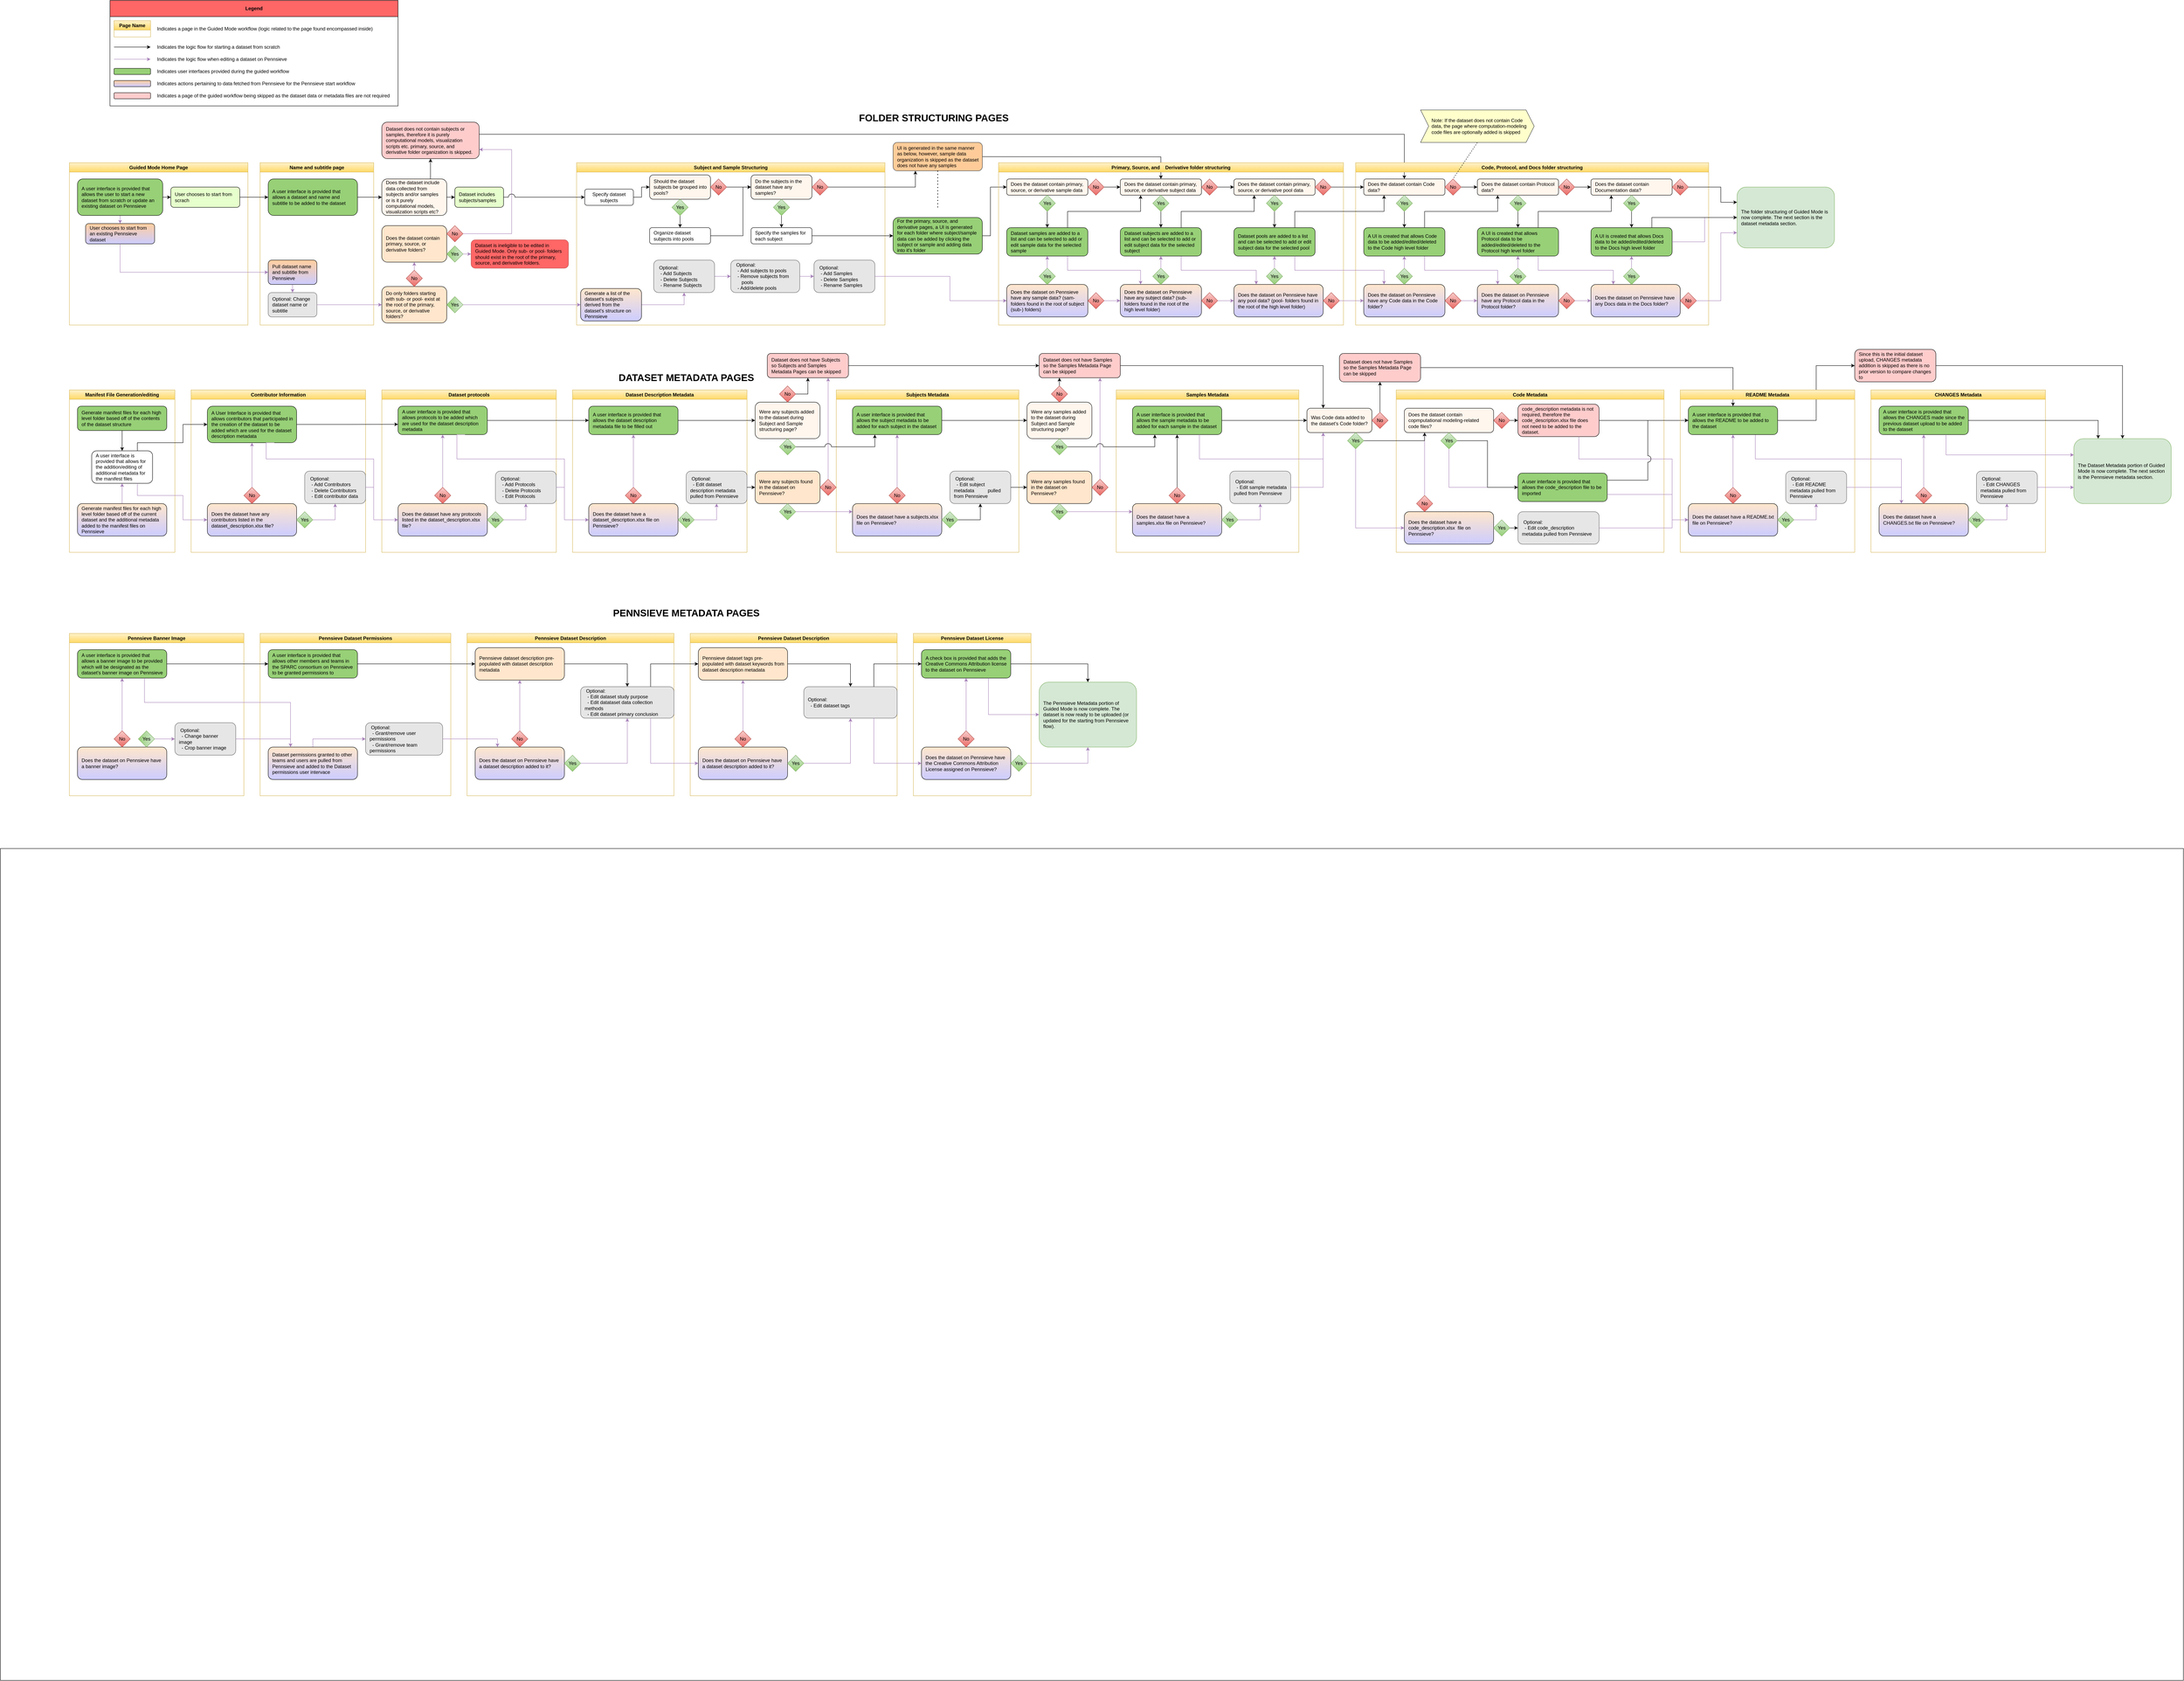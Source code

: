 <mxfile version="21.0.2" type="github">
  <diagram id="C5RBs43oDa-KdzZeNtuy" name="Page-1">
    <mxGraphModel dx="7048" dy="5828" grid="1" gridSize="10" guides="1" tooltips="1" connect="1" arrows="1" fold="1" page="0" pageScale="1" pageWidth="1600" pageHeight="1200" math="0" shadow="0">
      <root>
        <mxCell id="WIyWlLk6GJQsqaUBKTNV-0" />
        <mxCell id="WIyWlLk6GJQsqaUBKTNV-1" parent="WIyWlLk6GJQsqaUBKTNV-0" />
        <mxCell id="gbFuB_QFhwwYaBKDZ-aa-239" value="" style="rounded=0;whiteSpace=wrap;html=1;" parent="WIyWlLk6GJQsqaUBKTNV-1" vertex="1">
          <mxGeometry x="-90" y="2330" width="5380" height="2050" as="geometry" />
        </mxCell>
        <mxCell id="IJ8glEBlVoeCYBbPqMMJ-51" value="Name and subtitle page&lt;br&gt;" style="swimlane;whiteSpace=wrap;html=1;fillColor=#fff2cc;gradientColor=#ffd966;strokeColor=#d6b656;" parent="WIyWlLk6GJQsqaUBKTNV-1" vertex="1">
          <mxGeometry x="550" y="640" width="280" height="400" as="geometry" />
        </mxCell>
        <mxCell id="IJ8glEBlVoeCYBbPqMMJ-112" style="edgeStyle=orthogonalEdgeStyle;rounded=0;orthogonalLoop=1;jettySize=auto;html=1;exitX=0.5;exitY=1;exitDx=0;exitDy=0;entryX=0.5;entryY=0;entryDx=0;entryDy=0;fontColor=#000000;strokeColor=#A680B8;strokeWidth=1;" parent="IJ8glEBlVoeCYBbPqMMJ-51" source="IJ8glEBlVoeCYBbPqMMJ-110" target="IJ8glEBlVoeCYBbPqMMJ-111" edge="1">
          <mxGeometry relative="1" as="geometry" />
        </mxCell>
        <mxCell id="IJ8glEBlVoeCYBbPqMMJ-110" value="Pull dataset name and subtitle from Pennsieve" style="rounded=1;whiteSpace=wrap;html=1;fontSize=12;glass=0;strokeWidth=1;shadow=0;fillColor=#FFCE9F;gradientColor=#CCCCFF;gradientDirection=south;spacingTop=5;spacing=5;spacingRight=5;spacingBottom=5;spacingLeft=5;align=left;" parent="IJ8glEBlVoeCYBbPqMMJ-51" vertex="1">
          <mxGeometry x="20" y="240" width="120" height="60" as="geometry" />
        </mxCell>
        <mxCell id="IJ8glEBlVoeCYBbPqMMJ-111" value="Optional: Change dataset name or subtitle" style="rounded=1;whiteSpace=wrap;html=1;fontSize=12;glass=0;strokeWidth=1;shadow=0;fillColor=#E6E6E6;gradientColor=none;gradientDirection=south;strokeColor=#666666;spacingTop=5;spacing=5;spacingRight=5;spacingBottom=5;spacingLeft=5;align=left;" parent="IJ8glEBlVoeCYBbPqMMJ-51" vertex="1">
          <mxGeometry x="20" y="320" width="120" height="60" as="geometry" />
        </mxCell>
        <mxCell id="k9U3bBFIQiE5V_mnhXnz-114" value="A user interface is provided that allows a dataset and name and subtitle to be added to the dataset" style="rounded=1;whiteSpace=wrap;html=1;fontSize=12;glass=0;strokeWidth=1;shadow=0;fillColor=#97D077;spacingTop=5;spacing=5;spacingRight=5;spacingBottom=5;spacingLeft=5;align=left;" parent="IJ8glEBlVoeCYBbPqMMJ-51" vertex="1">
          <mxGeometry x="20" y="40" width="220" height="90" as="geometry" />
        </mxCell>
        <mxCell id="IJ8glEBlVoeCYBbPqMMJ-57" value="Subject and Sample Structuring" style="swimlane;whiteSpace=wrap;html=1;fillColor=#fff2cc;gradientColor=#ffd966;strokeColor=#d6b656;" parent="WIyWlLk6GJQsqaUBKTNV-1" vertex="1">
          <mxGeometry x="1330" y="640" width="760" height="400" as="geometry">
            <mxRectangle x="720" y="640" width="220" height="30" as="alternateBounds" />
          </mxGeometry>
        </mxCell>
        <mxCell id="IJ8glEBlVoeCYBbPqMMJ-126" style="edgeStyle=orthogonalEdgeStyle;rounded=0;orthogonalLoop=1;jettySize=auto;html=1;exitX=1;exitY=0.5;exitDx=0;exitDy=0;entryX=0;entryY=0.5;entryDx=0;entryDy=0;fontColor=#000000;" parent="IJ8glEBlVoeCYBbPqMMJ-57" source="IJ8glEBlVoeCYBbPqMMJ-65" target="IJ8glEBlVoeCYBbPqMMJ-125" edge="1">
          <mxGeometry relative="1" as="geometry" />
        </mxCell>
        <mxCell id="IJ8glEBlVoeCYBbPqMMJ-65" value="Specify dataset subjects" style="rounded=1;whiteSpace=wrap;html=1;fontSize=12;glass=0;strokeWidth=1;shadow=0;" parent="IJ8glEBlVoeCYBbPqMMJ-57" vertex="1">
          <mxGeometry x="20" y="65" width="120" height="40" as="geometry" />
        </mxCell>
        <mxCell id="IJ8glEBlVoeCYBbPqMMJ-125" value="&lt;font color=&quot;#000000&quot;&gt;Should the dataset subjects be grouped into pools?&lt;/font&gt;" style="rounded=1;whiteSpace=wrap;html=1;fontColor=#FF0000;gradientColor=none;fillColor=#FFF6ED;spacingTop=5;spacing=5;spacingRight=5;spacingBottom=5;spacingLeft=5;align=left;" parent="IJ8glEBlVoeCYBbPqMMJ-57" vertex="1">
          <mxGeometry x="180" y="30" width="150" height="60" as="geometry" />
        </mxCell>
        <mxCell id="IJ8glEBlVoeCYBbPqMMJ-135" style="edgeStyle=orthogonalEdgeStyle;rounded=0;orthogonalLoop=1;jettySize=auto;html=1;exitX=0.5;exitY=1;exitDx=0;exitDy=0;entryX=0.5;entryY=0;entryDx=0;entryDy=0;fontColor=#000000;" parent="IJ8glEBlVoeCYBbPqMMJ-57" source="IJ8glEBlVoeCYBbPqMMJ-130" target="IJ8glEBlVoeCYBbPqMMJ-133" edge="1">
          <mxGeometry relative="1" as="geometry" />
        </mxCell>
        <mxCell id="IJ8glEBlVoeCYBbPqMMJ-130" value="Yes" style="rhombus;whiteSpace=wrap;html=1;fillColor=#d5e8d4;gradientColor=#97d077;gradientDirection=south;strokeColor=#82b366;" parent="IJ8glEBlVoeCYBbPqMMJ-57" vertex="1">
          <mxGeometry x="235" y="90" width="40" height="40" as="geometry" />
        </mxCell>
        <mxCell id="IJ8glEBlVoeCYBbPqMMJ-163" style="edgeStyle=orthogonalEdgeStyle;rounded=0;orthogonalLoop=1;jettySize=auto;html=1;exitX=1;exitY=0.5;exitDx=0;exitDy=0;fontColor=#000000;" parent="IJ8glEBlVoeCYBbPqMMJ-57" source="IJ8glEBlVoeCYBbPqMMJ-133" edge="1">
          <mxGeometry relative="1" as="geometry">
            <mxPoint x="430" y="60.0" as="targetPoint" />
            <Array as="points">
              <mxPoint x="410" y="180" />
              <mxPoint x="410" y="60" />
            </Array>
          </mxGeometry>
        </mxCell>
        <mxCell id="IJ8glEBlVoeCYBbPqMMJ-133" value="Organize dataset subjects into pools" style="rounded=1;whiteSpace=wrap;html=1;fontSize=12;glass=0;strokeWidth=1;shadow=0;spacingTop=5;spacing=5;spacingRight=5;spacingBottom=5;spacingLeft=5;align=left;" parent="IJ8glEBlVoeCYBbPqMMJ-57" vertex="1">
          <mxGeometry x="180" y="160" width="150" height="40" as="geometry" />
        </mxCell>
        <mxCell id="IJ8glEBlVoeCYBbPqMMJ-140" value="" style="edgeStyle=orthogonalEdgeStyle;rounded=0;orthogonalLoop=1;jettySize=auto;html=1;fontColor=#000000;" parent="IJ8glEBlVoeCYBbPqMMJ-57" source="IJ8glEBlVoeCYBbPqMMJ-137" edge="1">
          <mxGeometry relative="1" as="geometry">
            <mxPoint x="430" y="60" as="targetPoint" />
          </mxGeometry>
        </mxCell>
        <mxCell id="IJ8glEBlVoeCYBbPqMMJ-137" value="No" style="rhombus;whiteSpace=wrap;html=1;fillColor=#f8cecc;gradientColor=#ea6b66;gradientDirection=south;strokeColor=#b85450;" parent="IJ8glEBlVoeCYBbPqMMJ-57" vertex="1">
          <mxGeometry x="330" y="40" width="40" height="40" as="geometry" />
        </mxCell>
        <mxCell id="IJ8glEBlVoeCYBbPqMMJ-152" style="edgeStyle=orthogonalEdgeStyle;rounded=0;orthogonalLoop=1;jettySize=auto;html=1;exitX=1;exitY=0.5;exitDx=0;exitDy=0;entryX=0;entryY=0.5;entryDx=0;entryDy=0;fontColor=#000000;strokeColor=#A680B8;" parent="IJ8glEBlVoeCYBbPqMMJ-57" source="IJ8glEBlVoeCYBbPqMMJ-146" target="IJ8glEBlVoeCYBbPqMMJ-150" edge="1">
          <mxGeometry relative="1" as="geometry" />
        </mxCell>
        <mxCell id="IJ8glEBlVoeCYBbPqMMJ-146" value="&amp;nbsp;Optional:&lt;br&gt;&amp;nbsp; - Add Subjects&lt;br&gt;&amp;nbsp; - Delete Subjects&lt;br&gt;&amp;nbsp; - Rename Subjects" style="rounded=1;whiteSpace=wrap;html=1;fontSize=12;glass=0;strokeWidth=1;shadow=0;fillColor=#E6E6E6;gradientColor=none;gradientDirection=south;strokeColor=#666666;align=left;spacingTop=5;spacing=5;spacingRight=5;spacingBottom=5;spacingLeft=5;" parent="IJ8glEBlVoeCYBbPqMMJ-57" vertex="1">
          <mxGeometry x="190" y="240" width="150" height="80" as="geometry" />
        </mxCell>
        <mxCell id="IJ8glEBlVoeCYBbPqMMJ-167" style="edgeStyle=orthogonalEdgeStyle;rounded=0;orthogonalLoop=1;jettySize=auto;html=1;exitX=1;exitY=0.5;exitDx=0;exitDy=0;entryX=0;entryY=0.5;entryDx=0;entryDy=0;fontColor=#000000;strokeColor=#A680B8;" parent="IJ8glEBlVoeCYBbPqMMJ-57" source="IJ8glEBlVoeCYBbPqMMJ-150" target="IJ8glEBlVoeCYBbPqMMJ-162" edge="1">
          <mxGeometry relative="1" as="geometry" />
        </mxCell>
        <mxCell id="IJ8glEBlVoeCYBbPqMMJ-150" value="&amp;nbsp;Optional:&lt;br&gt;&amp;nbsp; - Add subjects to pools&lt;br&gt;&amp;nbsp; - Remove subjects from&amp;nbsp; &amp;nbsp; &amp;nbsp; &amp;nbsp; &amp;nbsp; &amp;nbsp;pools&lt;br&gt;&amp;nbsp; - Add/delete pools" style="rounded=1;whiteSpace=wrap;html=1;fontSize=12;glass=0;strokeWidth=1;shadow=0;fillColor=#E6E6E6;gradientColor=none;gradientDirection=south;strokeColor=#666666;align=left;spacingTop=5;spacing=5;spacingRight=5;spacingBottom=5;spacingLeft=5;" parent="IJ8glEBlVoeCYBbPqMMJ-57" vertex="1">
          <mxGeometry x="380" y="240" width="170" height="80" as="geometry" />
        </mxCell>
        <mxCell id="IJ8glEBlVoeCYBbPqMMJ-154" value="&lt;font color=&quot;#000000&quot;&gt;Do the subjects in the dataset have any samples?&lt;/font&gt;" style="rounded=1;whiteSpace=wrap;html=1;fontColor=#FF0000;gradientColor=none;fillColor=#FFF6ED;spacingTop=5;spacing=5;spacingRight=5;spacingBottom=5;spacingLeft=5;align=left;" parent="IJ8glEBlVoeCYBbPqMMJ-57" vertex="1">
          <mxGeometry x="430.0" y="30" width="150" height="60" as="geometry" />
        </mxCell>
        <mxCell id="gbFuB_QFhwwYaBKDZ-aa-14" style="edgeStyle=orthogonalEdgeStyle;rounded=0;jumpStyle=arc;jumpSize=8;orthogonalLoop=1;jettySize=auto;html=1;exitX=0.5;exitY=1;exitDx=0;exitDy=0;entryX=0.5;entryY=0;entryDx=0;entryDy=0;" parent="IJ8glEBlVoeCYBbPqMMJ-57" source="IJ8glEBlVoeCYBbPqMMJ-158" target="IJ8glEBlVoeCYBbPqMMJ-159" edge="1">
          <mxGeometry relative="1" as="geometry" />
        </mxCell>
        <mxCell id="IJ8glEBlVoeCYBbPqMMJ-158" value="Yes" style="rhombus;whiteSpace=wrap;html=1;fillColor=#d5e8d4;gradientColor=#97d077;gradientDirection=south;strokeColor=#82b366;" parent="IJ8glEBlVoeCYBbPqMMJ-57" vertex="1">
          <mxGeometry x="485.0" y="90" width="40" height="40" as="geometry" />
        </mxCell>
        <mxCell id="IJ8glEBlVoeCYBbPqMMJ-159" value="Specify the samples for each subject" style="rounded=1;whiteSpace=wrap;html=1;fontSize=12;glass=0;strokeWidth=1;shadow=0;spacingTop=5;spacing=5;spacingRight=5;spacingBottom=5;spacingLeft=5;align=left;" parent="IJ8glEBlVoeCYBbPqMMJ-57" vertex="1">
          <mxGeometry x="430.0" y="160" width="150" height="40" as="geometry" />
        </mxCell>
        <mxCell id="IJ8glEBlVoeCYBbPqMMJ-162" value="&amp;nbsp;Optional:&lt;br&gt;&amp;nbsp; - Add Samples&lt;br&gt;&amp;nbsp; - Delete Samples&lt;br&gt;&amp;nbsp; - Rename Samples" style="rounded=1;whiteSpace=wrap;html=1;fontSize=12;glass=0;strokeWidth=1;shadow=0;fillColor=#E6E6E6;gradientColor=none;gradientDirection=south;strokeColor=#666666;align=left;spacingTop=5;spacing=5;spacingRight=5;spacingBottom=5;spacingLeft=5;" parent="IJ8glEBlVoeCYBbPqMMJ-57" vertex="1">
          <mxGeometry x="585.06" y="240" width="150" height="80" as="geometry" />
        </mxCell>
        <mxCell id="IJ8glEBlVoeCYBbPqMMJ-206" value="No" style="rhombus;whiteSpace=wrap;html=1;fillColor=#f8cecc;gradientColor=#ea6b66;gradientDirection=south;strokeColor=#b85450;" parent="IJ8glEBlVoeCYBbPqMMJ-57" vertex="1">
          <mxGeometry x="580" y="40" width="40" height="40" as="geometry" />
        </mxCell>
        <mxCell id="IJ8glEBlVoeCYBbPqMMJ-101" style="edgeStyle=orthogonalEdgeStyle;rounded=0;orthogonalLoop=1;jettySize=auto;html=1;exitX=1;exitY=0.5;exitDx=0;exitDy=0;fontColor=#000000;" parent="WIyWlLk6GJQsqaUBKTNV-1" source="IJ8glEBlVoeCYBbPqMMJ-96" edge="1">
          <mxGeometry relative="1" as="geometry">
            <mxPoint x="1010" y="700" as="targetPoint" />
            <Array as="points">
              <mxPoint x="940" y="700" />
              <mxPoint x="940" y="700" />
            </Array>
          </mxGeometry>
        </mxCell>
        <mxCell id="gbFuB_QFhwwYaBKDZ-aa-7" style="edgeStyle=orthogonalEdgeStyle;rounded=0;orthogonalLoop=1;jettySize=auto;html=1;exitX=1;exitY=0.5;exitDx=0;exitDy=0;entryX=0;entryY=0.5;entryDx=0;entryDy=0;" parent="WIyWlLk6GJQsqaUBKTNV-1" source="IJ8glEBlVoeCYBbPqMMJ-96" target="IJ8glEBlVoeCYBbPqMMJ-100" edge="1">
          <mxGeometry relative="1" as="geometry" />
        </mxCell>
        <mxCell id="gbFuB_QFhwwYaBKDZ-aa-10" style="edgeStyle=orthogonalEdgeStyle;rounded=0;orthogonalLoop=1;jettySize=auto;html=1;exitX=0.75;exitY=0;exitDx=0;exitDy=0;entryX=0.5;entryY=1;entryDx=0;entryDy=0;" parent="WIyWlLk6GJQsqaUBKTNV-1" source="IJ8glEBlVoeCYBbPqMMJ-96" target="IJ8glEBlVoeCYBbPqMMJ-99" edge="1">
          <mxGeometry relative="1" as="geometry" />
        </mxCell>
        <mxCell id="IJ8glEBlVoeCYBbPqMMJ-96" value="&lt;font color=&quot;#000000&quot;&gt;Does the dataset include data collected from subjects and/or samples or is it purely computational models, visualization scripts etc?&lt;/font&gt;" style="rounded=1;whiteSpace=wrap;html=1;fontColor=#FF0000;gradientColor=none;fillColor=#FFF6ED;spacingTop=5;spacing=5;spacingRight=5;spacingBottom=5;spacingLeft=5;align=left;" parent="WIyWlLk6GJQsqaUBKTNV-1" vertex="1">
          <mxGeometry x="850" y="680" width="160" height="90" as="geometry" />
        </mxCell>
        <mxCell id="IJ8glEBlVoeCYBbPqMMJ-341" style="edgeStyle=orthogonalEdgeStyle;rounded=0;orthogonalLoop=1;jettySize=auto;html=1;exitX=1;exitY=0.5;exitDx=0;exitDy=0;strokeColor=#000000;strokeWidth=1;fontColor=#000000;entryX=0.5;entryY=0;entryDx=0;entryDy=0;" parent="WIyWlLk6GJQsqaUBKTNV-1" source="IJ8glEBlVoeCYBbPqMMJ-99" target="IJ8glEBlVoeCYBbPqMMJ-410" edge="1">
          <mxGeometry relative="1" as="geometry">
            <mxPoint x="2860" y="589.111" as="targetPoint" />
            <Array as="points">
              <mxPoint x="1090" y="570" />
              <mxPoint x="3370" y="570" />
            </Array>
          </mxGeometry>
        </mxCell>
        <mxCell id="IJ8glEBlVoeCYBbPqMMJ-99" value="Dataset does not contain subjects or samples, therefore it is purely computational models, visualization scripts etc. primary, source, and derivative folder organization is skipped." style="rounded=1;whiteSpace=wrap;html=1;fontColor=#000000;fillColor=#FFCCCC;gradientColor=none;spacingTop=5;spacing=5;spacingRight=5;spacingBottom=5;spacingLeft=5;align=left;" parent="WIyWlLk6GJQsqaUBKTNV-1" vertex="1">
          <mxGeometry x="850" y="540" width="240" height="90" as="geometry" />
        </mxCell>
        <mxCell id="IJ8glEBlVoeCYBbPqMMJ-104" value="Guided Mode Home Page" style="swimlane;whiteSpace=wrap;html=1;fillColor=#fff2cc;gradientColor=#ffd966;strokeColor=#d6b656;" parent="WIyWlLk6GJQsqaUBKTNV-1" vertex="1">
          <mxGeometry x="80" y="640" width="440" height="400" as="geometry" />
        </mxCell>
        <mxCell id="y6NQaWIpu5YHqAqmvrWL-4" style="edgeStyle=orthogonalEdgeStyle;rounded=0;orthogonalLoop=1;jettySize=auto;html=1;exitX=1;exitY=0.5;exitDx=0;exitDy=0;entryX=0;entryY=0.5;entryDx=0;entryDy=0;" parent="IJ8glEBlVoeCYBbPqMMJ-104" source="IJ8glEBlVoeCYBbPqMMJ-107" target="y6NQaWIpu5YHqAqmvrWL-2" edge="1">
          <mxGeometry relative="1" as="geometry" />
        </mxCell>
        <mxCell id="y6NQaWIpu5YHqAqmvrWL-5" style="edgeStyle=orthogonalEdgeStyle;rounded=0;orthogonalLoop=1;jettySize=auto;html=1;exitX=0.5;exitY=1;exitDx=0;exitDy=0;entryX=0.5;entryY=0;entryDx=0;entryDy=0;strokeColor=#A680B8;fontColor=#000000;strokeWidth=1;" parent="IJ8glEBlVoeCYBbPqMMJ-104" source="IJ8glEBlVoeCYBbPqMMJ-107" target="y6NQaWIpu5YHqAqmvrWL-3" edge="1">
          <mxGeometry relative="1" as="geometry" />
        </mxCell>
        <mxCell id="IJ8glEBlVoeCYBbPqMMJ-107" value="A user interface is provided that allows the user to start a new dataset from scratch or update an existing dataset on Pennsieve" style="rounded=1;whiteSpace=wrap;html=1;fontSize=12;glass=0;strokeWidth=1;shadow=0;fillColor=#97D077;align=left;spacingLeft=5;spacingBottom=5;spacingRight=5;spacingTop=5;spacing=5;" parent="IJ8glEBlVoeCYBbPqMMJ-104" vertex="1">
          <mxGeometry x="20" y="40" width="210" height="90" as="geometry" />
        </mxCell>
        <mxCell id="y6NQaWIpu5YHqAqmvrWL-2" value="User chooses to start from scrach" style="rounded=1;whiteSpace=wrap;html=1;fontColor=#000000;fillColor=#E6FFCC;gradientColor=none;spacingTop=5;align=left;spacingRight=5;spacingBottom=5;spacingLeft=5;spacing=5;" parent="IJ8glEBlVoeCYBbPqMMJ-104" vertex="1">
          <mxGeometry x="250" y="60" width="170" height="50" as="geometry" />
        </mxCell>
        <mxCell id="y6NQaWIpu5YHqAqmvrWL-3" value="User chooses to start from an existing Pennsieve dataset" style="rounded=1;whiteSpace=wrap;html=1;fontColor=default;fillColor=#FFCE9F;gradientColor=#CCCCFF;spacingTop=5;align=left;spacingRight=5;spacingBottom=5;spacingLeft=5;spacing=5;glass=0;strokeWidth=1;shadow=0;gradientDirection=south;" parent="IJ8glEBlVoeCYBbPqMMJ-104" vertex="1">
          <mxGeometry x="40" y="150" width="170" height="50" as="geometry" />
        </mxCell>
        <mxCell id="IJ8glEBlVoeCYBbPqMMJ-117" value="&lt;font color=&quot;#000000&quot;&gt;Do only folders starting with sub- or pool- exist at the root of the primary, source, or derivative folders?&lt;/font&gt;" style="rounded=1;whiteSpace=wrap;html=1;fontColor=#FF0000;gradientColor=none;fillColor=#FFE6CC;spacingTop=5;spacing=5;spacingRight=5;spacingBottom=5;spacingLeft=5;align=left;" parent="WIyWlLk6GJQsqaUBKTNV-1" vertex="1">
          <mxGeometry x="850" y="945" width="160" height="90" as="geometry" />
        </mxCell>
        <mxCell id="IJ8glEBlVoeCYBbPqMMJ-118" style="edgeStyle=orthogonalEdgeStyle;rounded=0;orthogonalLoop=1;jettySize=auto;html=1;exitX=1;exitY=0.5;exitDx=0;exitDy=0;entryX=0;entryY=0.5;entryDx=0;entryDy=0;fontColor=#000000;strokeColor=#A680B8;" parent="WIyWlLk6GJQsqaUBKTNV-1" source="IJ8glEBlVoeCYBbPqMMJ-111" target="IJ8glEBlVoeCYBbPqMMJ-117" edge="1">
          <mxGeometry relative="1" as="geometry" />
        </mxCell>
        <mxCell id="IJ8glEBlVoeCYBbPqMMJ-234" style="edgeStyle=orthogonalEdgeStyle;rounded=0;orthogonalLoop=1;jettySize=auto;html=1;exitX=1;exitY=0.5;exitDx=0;exitDy=0;entryX=0.5;entryY=1;entryDx=0;entryDy=0;fontColor=#000000;strokeColor=#A680B8;" parent="WIyWlLk6GJQsqaUBKTNV-1" source="IJ8glEBlVoeCYBbPqMMJ-228" target="IJ8glEBlVoeCYBbPqMMJ-146" edge="1">
          <mxGeometry relative="1" as="geometry" />
        </mxCell>
        <mxCell id="IJ8glEBlVoeCYBbPqMMJ-228" value="Generate a list of the dataset&#39;s subjects derived from the dataset&#39;s structure on Pennsieve" style="rounded=1;whiteSpace=wrap;html=1;fontSize=12;glass=0;strokeWidth=1;shadow=0;fillColor=#FFE6CC;gradientColor=#CCCCFF;spacingTop=5;spacing=5;spacingRight=5;spacingBottom=5;spacingLeft=5;align=left;" parent="WIyWlLk6GJQsqaUBKTNV-1" vertex="1">
          <mxGeometry x="1340" y="950" width="150" height="80" as="geometry" />
        </mxCell>
        <mxCell id="IJ8glEBlVoeCYBbPqMMJ-246" style="edgeStyle=orthogonalEdgeStyle;rounded=0;orthogonalLoop=1;jettySize=auto;html=1;exitX=1;exitY=0.5;exitDx=0;exitDy=0;entryX=0;entryY=0.5;entryDx=0;entryDy=0;strokeColor=#A680B8;strokeWidth=1;fontColor=#000000;" parent="WIyWlLk6GJQsqaUBKTNV-1" source="IJ8glEBlVoeCYBbPqMMJ-162" target="IJ8glEBlVoeCYBbPqMMJ-222" edge="1">
          <mxGeometry relative="1" as="geometry">
            <Array as="points">
              <mxPoint x="2250" y="920" />
              <mxPoint x="2250" y="980" />
            </Array>
          </mxGeometry>
        </mxCell>
        <mxCell id="IJ8glEBlVoeCYBbPqMMJ-301" value="Manifest File Generation/editing" style="swimlane;whiteSpace=wrap;html=1;fillColor=#fff2cc;gradientColor=#ffd966;strokeColor=#d6b656;" parent="WIyWlLk6GJQsqaUBKTNV-1" vertex="1">
          <mxGeometry x="80" y="1200" width="260" height="400" as="geometry" />
        </mxCell>
        <mxCell id="IJ8glEBlVoeCYBbPqMMJ-475" style="edgeStyle=orthogonalEdgeStyle;rounded=0;orthogonalLoop=1;jettySize=auto;html=1;exitX=0.5;exitY=0;exitDx=0;exitDy=0;entryX=0.5;entryY=1;entryDx=0;entryDy=0;strokeColor=#A680B8;strokeWidth=1;fontColor=#000000;" parent="IJ8glEBlVoeCYBbPqMMJ-301" source="IJ8glEBlVoeCYBbPqMMJ-346" target="IJ8glEBlVoeCYBbPqMMJ-474" edge="1">
          <mxGeometry relative="1" as="geometry" />
        </mxCell>
        <mxCell id="IJ8glEBlVoeCYBbPqMMJ-346" value="Generate manifest files for each high level folder based off of the current dataset and the additional metadata added to the manifest files on Pennsieve" style="rounded=1;whiteSpace=wrap;html=1;fontSize=12;glass=0;strokeWidth=1;shadow=0;fillColor=#FFE6CC;gradientColor=#CCCCFF;spacingTop=5;align=left;spacing=5;spacingRight=5;spacingBottom=5;spacingLeft=5;" parent="IJ8glEBlVoeCYBbPqMMJ-301" vertex="1">
          <mxGeometry x="20" y="280" width="220" height="80" as="geometry" />
        </mxCell>
        <mxCell id="IJ8glEBlVoeCYBbPqMMJ-476" style="edgeStyle=orthogonalEdgeStyle;rounded=0;orthogonalLoop=1;jettySize=auto;html=1;exitX=0.5;exitY=1;exitDx=0;exitDy=0;entryX=0.5;entryY=0;entryDx=0;entryDy=0;strokeColor=#000000;strokeWidth=1;fontColor=#000000;" parent="IJ8glEBlVoeCYBbPqMMJ-301" source="IJ8glEBlVoeCYBbPqMMJ-385" target="IJ8glEBlVoeCYBbPqMMJ-474" edge="1">
          <mxGeometry relative="1" as="geometry" />
        </mxCell>
        <mxCell id="IJ8glEBlVoeCYBbPqMMJ-385" value="Generate manifest files for each high level folder based off of the contents of the dataset structure" style="rounded=1;whiteSpace=wrap;html=1;fontSize=12;glass=0;strokeWidth=1;shadow=0;fillColor=#97D077;spacingTop=5;spacing=5;spacingRight=5;spacingBottom=5;spacingLeft=5;align=left;" parent="IJ8glEBlVoeCYBbPqMMJ-301" vertex="1">
          <mxGeometry x="20" y="40" width="220" height="60" as="geometry" />
        </mxCell>
        <mxCell id="IJ8glEBlVoeCYBbPqMMJ-474" value="A user interface is provided that allows for the addition/editing of additional metadata for the manifest files" style="rounded=1;whiteSpace=wrap;html=1;fontSize=12;glass=0;strokeWidth=1;shadow=0;spacingTop=5;align=left;spacing=5;spacingRight=5;spacingBottom=5;spacingLeft=5;" parent="IJ8glEBlVoeCYBbPqMMJ-301" vertex="1">
          <mxGeometry x="55" y="150" width="150" height="80" as="geometry" />
        </mxCell>
        <mxCell id="IJ8glEBlVoeCYBbPqMMJ-383" value="FOLDER STRUCTURING PAGES" style="text;strokeColor=none;fillColor=none;html=1;fontSize=24;fontStyle=1;verticalAlign=middle;align=center;fontColor=#000000;" parent="WIyWlLk6GJQsqaUBKTNV-1" vertex="1">
          <mxGeometry x="2160" y="510" width="100" height="40" as="geometry" />
        </mxCell>
        <mxCell id="IJ8glEBlVoeCYBbPqMMJ-384" value="DATASET METADATA PAGES" style="text;strokeColor=none;fillColor=none;html=1;fontSize=24;fontStyle=1;verticalAlign=middle;align=center;fontColor=#000000;" parent="WIyWlLk6GJQsqaUBKTNV-1" vertex="1">
          <mxGeometry x="1550" y="1150" width="100" height="40" as="geometry" />
        </mxCell>
        <mxCell id="IJ8glEBlVoeCYBbPqMMJ-387" value="Contributor Information" style="swimlane;whiteSpace=wrap;html=1;fillColor=#fff2cc;gradientColor=#ffd966;strokeColor=#d6b656;" parent="WIyWlLk6GJQsqaUBKTNV-1" vertex="1">
          <mxGeometry x="380" y="1200" width="430" height="400" as="geometry" />
        </mxCell>
        <mxCell id="IJ8glEBlVoeCYBbPqMMJ-388" value="Does the dataset have any contributors listed in the dataset_description.xlsx file?" style="rounded=1;whiteSpace=wrap;html=1;fontSize=12;glass=0;strokeWidth=1;shadow=0;fillColor=#FFE6CC;gradientColor=#CCCCFF;spacingTop=5;align=left;spacing=5;spacingRight=5;spacingBottom=5;spacingLeft=5;" parent="IJ8glEBlVoeCYBbPqMMJ-387" vertex="1">
          <mxGeometry x="40" y="280" width="220" height="80" as="geometry" />
        </mxCell>
        <mxCell id="IJ8glEBlVoeCYBbPqMMJ-389" value="A User Interface is provided that allows contributors that participated in the creation of the dataset to be added which are used for the dataset description metadata" style="rounded=1;whiteSpace=wrap;html=1;fontSize=12;glass=0;strokeWidth=1;shadow=0;fillColor=#97D077;spacingTop=5;spacing=5;spacingRight=5;spacingBottom=5;spacingLeft=5;align=left;" parent="IJ8glEBlVoeCYBbPqMMJ-387" vertex="1">
          <mxGeometry x="40" y="40" width="220" height="90" as="geometry" />
        </mxCell>
        <mxCell id="gbFuB_QFhwwYaBKDZ-aa-44" style="edgeStyle=orthogonalEdgeStyle;rounded=0;jumpStyle=arc;jumpSize=16;orthogonalLoop=1;jettySize=auto;html=1;exitX=0.5;exitY=0;exitDx=0;exitDy=0;entryX=0.5;entryY=1;entryDx=0;entryDy=0;strokeColor=#A680B8;" parent="IJ8glEBlVoeCYBbPqMMJ-387" source="IJ8glEBlVoeCYBbPqMMJ-479" target="IJ8glEBlVoeCYBbPqMMJ-389" edge="1">
          <mxGeometry relative="1" as="geometry" />
        </mxCell>
        <mxCell id="IJ8glEBlVoeCYBbPqMMJ-479" value="No" style="rhombus;whiteSpace=wrap;html=1;fillColor=#f8cecc;gradientColor=#ea6b66;gradientDirection=south;strokeColor=#b85450;" parent="IJ8glEBlVoeCYBbPqMMJ-387" vertex="1">
          <mxGeometry x="130" y="240" width="40" height="40" as="geometry" />
        </mxCell>
        <mxCell id="gbFuB_QFhwwYaBKDZ-aa-45" style="edgeStyle=orthogonalEdgeStyle;rounded=0;jumpStyle=arc;jumpSize=16;orthogonalLoop=1;jettySize=auto;html=1;exitX=1;exitY=0.5;exitDx=0;exitDy=0;entryX=0.5;entryY=1;entryDx=0;entryDy=0;strokeColor=#A680B8;" parent="IJ8glEBlVoeCYBbPqMMJ-387" source="IJ8glEBlVoeCYBbPqMMJ-482" target="IJ8glEBlVoeCYBbPqMMJ-484" edge="1">
          <mxGeometry relative="1" as="geometry" />
        </mxCell>
        <mxCell id="IJ8glEBlVoeCYBbPqMMJ-482" value="Yes" style="rhombus;whiteSpace=wrap;html=1;fillColor=#d5e8d4;gradientColor=#97d077;gradientDirection=south;strokeColor=#82b366;" parent="IJ8glEBlVoeCYBbPqMMJ-387" vertex="1">
          <mxGeometry x="260" y="300" width="40" height="40" as="geometry" />
        </mxCell>
        <mxCell id="IJ8glEBlVoeCYBbPqMMJ-484" value="&amp;nbsp;Optional:&lt;br&gt;&amp;nbsp; - Add Contributors&lt;br&gt;&amp;nbsp; - Delete Contributors&lt;br&gt;&amp;nbsp; - Edit contributor data" style="rounded=1;whiteSpace=wrap;html=1;fontSize=12;glass=0;strokeWidth=1;shadow=0;fillColor=#E6E6E6;gradientColor=none;gradientDirection=south;strokeColor=#666666;align=left;spacingTop=5;spacing=5;spacingRight=5;spacingBottom=5;spacingLeft=5;" parent="IJ8glEBlVoeCYBbPqMMJ-387" vertex="1">
          <mxGeometry x="280" y="200" width="150" height="80" as="geometry" />
        </mxCell>
        <mxCell id="gbFuB_QFhwwYaBKDZ-aa-18" style="edgeStyle=orthogonalEdgeStyle;rounded=0;jumpStyle=arc;jumpSize=8;orthogonalLoop=1;jettySize=auto;html=1;exitX=1;exitY=0.5;exitDx=0;exitDy=0;entryX=0;entryY=0.5;entryDx=0;entryDy=0;" parent="WIyWlLk6GJQsqaUBKTNV-1" source="IJ8glEBlVoeCYBbPqMMJ-390" target="IJ8glEBlVoeCYBbPqMMJ-238" edge="1">
          <mxGeometry relative="1" as="geometry">
            <Array as="points">
              <mxPoint x="2350" y="820" />
              <mxPoint x="2350" y="700" />
            </Array>
          </mxGeometry>
        </mxCell>
        <mxCell id="IJ8glEBlVoeCYBbPqMMJ-390" value="For the primary, source, and derivative pages, a UI is generated for each folder where subject/sample data can be added by clicking the subject or sample and adding data into it&#39;s folder" style="rounded=1;whiteSpace=wrap;html=1;fontSize=12;glass=0;strokeWidth=1;shadow=0;fillColor=#97D077;align=left;spacingLeft=5;spacingBottom=5;spacingRight=5;spacingTop=5;spacing=5;" parent="WIyWlLk6GJQsqaUBKTNV-1" vertex="1">
          <mxGeometry x="2110" y="775" width="220" height="90" as="geometry" />
        </mxCell>
        <mxCell id="IJ8glEBlVoeCYBbPqMMJ-391" style="edgeStyle=orthogonalEdgeStyle;rounded=0;orthogonalLoop=1;jettySize=auto;html=1;exitX=1;exitY=0.5;exitDx=0;exitDy=0;entryX=0;entryY=0.5;entryDx=0;entryDy=0;strokeColor=#000000;strokeWidth=1;fontColor=#000000;" parent="WIyWlLk6GJQsqaUBKTNV-1" source="IJ8glEBlVoeCYBbPqMMJ-159" target="IJ8glEBlVoeCYBbPqMMJ-390" edge="1">
          <mxGeometry relative="1" as="geometry" />
        </mxCell>
        <mxCell id="IJ8glEBlVoeCYBbPqMMJ-396" style="edgeStyle=orthogonalEdgeStyle;rounded=0;orthogonalLoop=1;jettySize=auto;html=1;exitX=1;exitY=0.5;exitDx=0;exitDy=0;entryX=0.5;entryY=0;entryDx=0;entryDy=0;strokeColor=#000000;strokeWidth=1;fontColor=#000000;" parent="WIyWlLk6GJQsqaUBKTNV-1" target="IJ8glEBlVoeCYBbPqMMJ-264" edge="1">
          <mxGeometry relative="1" as="geometry">
            <mxPoint x="2330" y="625" as="sourcePoint" />
          </mxGeometry>
        </mxCell>
        <mxCell id="IJ8glEBlVoeCYBbPqMMJ-393" value="UI is generated in the same manner as below, however, sample data organization is skipped as the dataset does not have any samples" style="rounded=1;whiteSpace=wrap;html=1;fontSize=12;glass=0;strokeWidth=1;shadow=0;fillColor=#ffcc99;strokeColor=#36393d;spacingTop=5;spacing=5;spacingRight=5;spacingBottom=5;spacingLeft=5;align=left;" parent="WIyWlLk6GJQsqaUBKTNV-1" vertex="1">
          <mxGeometry x="2110" y="590" width="220" height="70" as="geometry" />
        </mxCell>
        <mxCell id="IJ8glEBlVoeCYBbPqMMJ-395" style="edgeStyle=orthogonalEdgeStyle;rounded=0;orthogonalLoop=1;jettySize=auto;html=1;exitX=1;exitY=0.5;exitDx=0;exitDy=0;entryX=0.25;entryY=1;entryDx=0;entryDy=0;strokeColor=#000000;strokeWidth=1;fontColor=#000000;" parent="WIyWlLk6GJQsqaUBKTNV-1" source="IJ8glEBlVoeCYBbPqMMJ-206" target="IJ8glEBlVoeCYBbPqMMJ-393" edge="1">
          <mxGeometry relative="1" as="geometry" />
        </mxCell>
        <mxCell id="IJ8glEBlVoeCYBbPqMMJ-400" value="Code, Protocol, and Docs folder structuring" style="swimlane;whiteSpace=wrap;html=1;fillColor=#fff2cc;gradientColor=#ffd966;strokeColor=#d6b656;" parent="WIyWlLk6GJQsqaUBKTNV-1" vertex="1">
          <mxGeometry x="3250" y="640" width="870" height="400" as="geometry" />
        </mxCell>
        <mxCell id="IJ8glEBlVoeCYBbPqMMJ-403" value="Does the dataset on Pennsieve have any Code data in the Code folder?" style="rounded=1;whiteSpace=wrap;html=1;fontSize=12;glass=0;strokeWidth=1;shadow=0;fillColor=#FFE6CC;gradientColor=#CCCCFF;spacingTop=5;spacing=5;spacingRight=5;spacingBottom=5;spacingLeft=5;align=left;" parent="IJ8glEBlVoeCYBbPqMMJ-400" vertex="1">
          <mxGeometry x="20" y="300" width="200" height="80" as="geometry" />
        </mxCell>
        <mxCell id="IJ8glEBlVoeCYBbPqMMJ-404" style="edgeStyle=orthogonalEdgeStyle;rounded=0;orthogonalLoop=1;jettySize=auto;html=1;exitX=0.75;exitY=1;exitDx=0;exitDy=0;entryX=0.25;entryY=0;entryDx=0;entryDy=0;strokeColor=#A680B8;strokeWidth=1;fontColor=#000000;" parent="IJ8glEBlVoeCYBbPqMMJ-400" source="IJ8glEBlVoeCYBbPqMMJ-406" target="IJ8glEBlVoeCYBbPqMMJ-407" edge="1">
          <mxGeometry relative="1" as="geometry" />
        </mxCell>
        <mxCell id="IJ8glEBlVoeCYBbPqMMJ-405" style="edgeStyle=orthogonalEdgeStyle;rounded=0;orthogonalLoop=1;jettySize=auto;html=1;exitX=0.75;exitY=0;exitDx=0;exitDy=0;entryX=0.25;entryY=1;entryDx=0;entryDy=0;strokeColor=#000000;strokeWidth=1;fontColor=#000000;" parent="IJ8glEBlVoeCYBbPqMMJ-400" source="IJ8glEBlVoeCYBbPqMMJ-406" target="IJ8glEBlVoeCYBbPqMMJ-418" edge="1">
          <mxGeometry relative="1" as="geometry">
            <Array as="points">
              <mxPoint x="170" y="120" />
              <mxPoint x="350" y="120" />
            </Array>
          </mxGeometry>
        </mxCell>
        <mxCell id="IJ8glEBlVoeCYBbPqMMJ-406" value="A UI is created that allows Code data to be added/edited/deleted to the Code high level folder" style="rounded=1;whiteSpace=wrap;html=1;fontSize=12;glass=0;strokeWidth=1;shadow=0;fillColor=#97D077;align=left;spacingLeft=5;spacingBottom=5;spacingRight=5;spacingTop=5;spacing=5;" parent="IJ8glEBlVoeCYBbPqMMJ-400" vertex="1">
          <mxGeometry x="20" y="160" width="200" height="70" as="geometry" />
        </mxCell>
        <mxCell id="IJ8glEBlVoeCYBbPqMMJ-407" value="Does the dataset on Pennsieve have any Protocol data in the Protocol folder?" style="rounded=1;whiteSpace=wrap;html=1;fontSize=12;glass=0;strokeWidth=1;shadow=0;fillColor=#FFE6CC;gradientColor=#CCCCFF;spacingTop=5;spacing=5;spacingRight=5;spacingBottom=5;spacingLeft=5;align=left;" parent="IJ8glEBlVoeCYBbPqMMJ-400" vertex="1">
          <mxGeometry x="300" y="300" width="200" height="80" as="geometry" />
        </mxCell>
        <mxCell id="IJ8glEBlVoeCYBbPqMMJ-410" value="&lt;font color=&quot;#000000&quot;&gt;Does the dataset contain Code data?&lt;/font&gt;" style="rounded=1;whiteSpace=wrap;html=1;fontColor=#FF0000;gradientColor=none;fillColor=#FFF6ED;spacingTop=5;spacing=5;spacingRight=5;spacingBottom=5;spacingLeft=5;align=left;" parent="IJ8glEBlVoeCYBbPqMMJ-400" vertex="1">
          <mxGeometry x="20" y="40" width="200" height="40" as="geometry" />
        </mxCell>
        <mxCell id="gbFuB_QFhwwYaBKDZ-aa-39" style="edgeStyle=orthogonalEdgeStyle;rounded=0;jumpStyle=arc;jumpSize=8;orthogonalLoop=1;jettySize=auto;html=1;exitX=0.5;exitY=1;exitDx=0;exitDy=0;entryX=0.5;entryY=0;entryDx=0;entryDy=0;" parent="IJ8glEBlVoeCYBbPqMMJ-400" source="IJ8glEBlVoeCYBbPqMMJ-412" target="IJ8glEBlVoeCYBbPqMMJ-406" edge="1">
          <mxGeometry relative="1" as="geometry" />
        </mxCell>
        <mxCell id="IJ8glEBlVoeCYBbPqMMJ-412" value="Yes" style="rhombus;whiteSpace=wrap;html=1;fillColor=#d5e8d4;gradientColor=#97d077;gradientDirection=south;strokeColor=#82b366;" parent="IJ8glEBlVoeCYBbPqMMJ-400" vertex="1">
          <mxGeometry x="100" y="80" width="40" height="40" as="geometry" />
        </mxCell>
        <mxCell id="gbFuB_QFhwwYaBKDZ-aa-33" style="edgeStyle=orthogonalEdgeStyle;rounded=0;jumpStyle=arc;jumpSize=8;orthogonalLoop=1;jettySize=auto;html=1;exitX=1;exitY=0.5;exitDx=0;exitDy=0;entryX=0;entryY=0.5;entryDx=0;entryDy=0;strokeColor=#A680B8;fontColor=#000000;strokeWidth=1;" parent="IJ8glEBlVoeCYBbPqMMJ-400" source="IJ8glEBlVoeCYBbPqMMJ-414" target="IJ8glEBlVoeCYBbPqMMJ-407" edge="1">
          <mxGeometry relative="1" as="geometry" />
        </mxCell>
        <mxCell id="IJ8glEBlVoeCYBbPqMMJ-414" value="No" style="rhombus;whiteSpace=wrap;html=1;fillColor=#f8cecc;gradientColor=#ea6b66;gradientDirection=south;strokeColor=#b85450;" parent="IJ8glEBlVoeCYBbPqMMJ-400" vertex="1">
          <mxGeometry x="220" y="320" width="40" height="40" as="geometry" />
        </mxCell>
        <mxCell id="gbFuB_QFhwwYaBKDZ-aa-37" style="edgeStyle=orthogonalEdgeStyle;rounded=0;jumpStyle=arc;jumpSize=8;orthogonalLoop=1;jettySize=auto;html=1;exitX=1;exitY=0.5;exitDx=0;exitDy=0;entryX=0;entryY=0.5;entryDx=0;entryDy=0;" parent="IJ8glEBlVoeCYBbPqMMJ-400" source="IJ8glEBlVoeCYBbPqMMJ-416" target="IJ8glEBlVoeCYBbPqMMJ-418" edge="1">
          <mxGeometry relative="1" as="geometry" />
        </mxCell>
        <mxCell id="IJ8glEBlVoeCYBbPqMMJ-416" value="No" style="rhombus;whiteSpace=wrap;html=1;fillColor=#f8cecc;gradientColor=#ea6b66;gradientDirection=south;strokeColor=#b85450;" parent="IJ8glEBlVoeCYBbPqMMJ-400" vertex="1">
          <mxGeometry x="220" y="40" width="40" height="40" as="geometry" />
        </mxCell>
        <mxCell id="IJ8glEBlVoeCYBbPqMMJ-418" value="&lt;font color=&quot;#000000&quot;&gt;Does the dataset contain Protocol data?&lt;/font&gt;" style="rounded=1;whiteSpace=wrap;html=1;fontColor=#FF0000;gradientColor=none;fillColor=#FFF6ED;spacingTop=5;spacing=5;spacingRight=5;spacingBottom=5;spacingLeft=5;align=left;" parent="IJ8glEBlVoeCYBbPqMMJ-400" vertex="1">
          <mxGeometry x="300" y="40" width="200" height="40" as="geometry" />
        </mxCell>
        <mxCell id="IJ8glEBlVoeCYBbPqMMJ-419" style="edgeStyle=orthogonalEdgeStyle;rounded=0;orthogonalLoop=1;jettySize=auto;html=1;exitX=0.75;exitY=1;exitDx=0;exitDy=0;entryX=0.25;entryY=0;entryDx=0;entryDy=0;strokeColor=#A680B8;strokeWidth=1;fontColor=#000000;" parent="IJ8glEBlVoeCYBbPqMMJ-400" source="IJ8glEBlVoeCYBbPqMMJ-420" target="IJ8glEBlVoeCYBbPqMMJ-436" edge="1">
          <mxGeometry relative="1" as="geometry" />
        </mxCell>
        <mxCell id="IJ8glEBlVoeCYBbPqMMJ-420" value="A UI is created that allows Protocol data to be added/edited/deleted to the Protocol high level folder" style="rounded=1;whiteSpace=wrap;html=1;fontSize=12;glass=0;strokeWidth=1;shadow=0;fillColor=#97D077;align=left;spacingLeft=5;spacingBottom=5;spacingRight=5;spacingTop=5;spacing=5;" parent="IJ8glEBlVoeCYBbPqMMJ-400" vertex="1">
          <mxGeometry x="300" y="160" width="200" height="70" as="geometry" />
        </mxCell>
        <mxCell id="gbFuB_QFhwwYaBKDZ-aa-26" style="edgeStyle=orthogonalEdgeStyle;rounded=0;jumpStyle=arc;jumpSize=8;orthogonalLoop=1;jettySize=auto;html=1;exitX=0.5;exitY=0;exitDx=0;exitDy=0;entryX=0.5;entryY=1;entryDx=0;entryDy=0;strokeColor=#A680B8;fontColor=#000000;strokeWidth=1;" parent="IJ8glEBlVoeCYBbPqMMJ-400" source="IJ8glEBlVoeCYBbPqMMJ-421" target="IJ8glEBlVoeCYBbPqMMJ-406" edge="1">
          <mxGeometry relative="1" as="geometry" />
        </mxCell>
        <mxCell id="IJ8glEBlVoeCYBbPqMMJ-421" value="Yes" style="rhombus;whiteSpace=wrap;html=1;fillColor=#d5e8d4;gradientColor=#97d077;gradientDirection=south;strokeColor=#82b366;" parent="IJ8glEBlVoeCYBbPqMMJ-400" vertex="1">
          <mxGeometry x="100" y="260" width="40" height="40" as="geometry" />
        </mxCell>
        <mxCell id="gbFuB_QFhwwYaBKDZ-aa-40" style="edgeStyle=orthogonalEdgeStyle;rounded=0;jumpStyle=arc;jumpSize=8;orthogonalLoop=1;jettySize=auto;html=1;exitX=0.5;exitY=1;exitDx=0;exitDy=0;entryX=0.5;entryY=0;entryDx=0;entryDy=0;" parent="IJ8glEBlVoeCYBbPqMMJ-400" source="IJ8glEBlVoeCYBbPqMMJ-423" target="IJ8glEBlVoeCYBbPqMMJ-420" edge="1">
          <mxGeometry relative="1" as="geometry" />
        </mxCell>
        <mxCell id="IJ8glEBlVoeCYBbPqMMJ-423" value="Yes" style="rhombus;whiteSpace=wrap;html=1;fillColor=#d5e8d4;gradientColor=#97d077;gradientDirection=south;strokeColor=#82b366;" parent="IJ8glEBlVoeCYBbPqMMJ-400" vertex="1">
          <mxGeometry x="380" y="80" width="40" height="40" as="geometry" />
        </mxCell>
        <mxCell id="gbFuB_QFhwwYaBKDZ-aa-38" style="edgeStyle=orthogonalEdgeStyle;rounded=0;jumpStyle=arc;jumpSize=8;orthogonalLoop=1;jettySize=auto;html=1;exitX=1;exitY=0.5;exitDx=0;exitDy=0;entryX=0;entryY=0.5;entryDx=0;entryDy=0;" parent="IJ8glEBlVoeCYBbPqMMJ-400" source="IJ8glEBlVoeCYBbPqMMJ-425" target="IJ8glEBlVoeCYBbPqMMJ-428" edge="1">
          <mxGeometry relative="1" as="geometry" />
        </mxCell>
        <mxCell id="IJ8glEBlVoeCYBbPqMMJ-425" value="No" style="rhombus;whiteSpace=wrap;html=1;fillColor=#f8cecc;gradientColor=#ea6b66;gradientDirection=south;strokeColor=#b85450;" parent="IJ8glEBlVoeCYBbPqMMJ-400" vertex="1">
          <mxGeometry x="500" y="40" width="40" height="40" as="geometry" />
        </mxCell>
        <mxCell id="IJ8glEBlVoeCYBbPqMMJ-428" value="&lt;font color=&quot;#000000&quot;&gt;Does the dataset contain Documentation data?&lt;/font&gt;" style="rounded=1;whiteSpace=wrap;html=1;fontColor=#FF0000;gradientColor=none;fillColor=#FFF6ED;spacingTop=5;spacing=5;spacingRight=5;spacingBottom=5;spacingLeft=5;align=left;" parent="IJ8glEBlVoeCYBbPqMMJ-400" vertex="1">
          <mxGeometry x="580" y="40" width="200" height="40" as="geometry" />
        </mxCell>
        <mxCell id="gbFuB_QFhwwYaBKDZ-aa-41" style="edgeStyle=orthogonalEdgeStyle;rounded=0;jumpStyle=arc;jumpSize=8;orthogonalLoop=1;jettySize=auto;html=1;exitX=0.5;exitY=1;exitDx=0;exitDy=0;entryX=0.5;entryY=0;entryDx=0;entryDy=0;" parent="IJ8glEBlVoeCYBbPqMMJ-400" source="IJ8glEBlVoeCYBbPqMMJ-431" target="IJ8glEBlVoeCYBbPqMMJ-432" edge="1">
          <mxGeometry relative="1" as="geometry" />
        </mxCell>
        <mxCell id="IJ8glEBlVoeCYBbPqMMJ-431" value="Yes" style="rhombus;whiteSpace=wrap;html=1;fillColor=#d5e8d4;gradientColor=#97d077;gradientDirection=south;strokeColor=#82b366;" parent="IJ8glEBlVoeCYBbPqMMJ-400" vertex="1">
          <mxGeometry x="660" y="80" width="40" height="40" as="geometry" />
        </mxCell>
        <mxCell id="IJ8glEBlVoeCYBbPqMMJ-432" value="A UI is created that allows Docs data to be added/edited/deleted to the Docs high level folder" style="rounded=1;whiteSpace=wrap;html=1;fontSize=12;glass=0;strokeWidth=1;shadow=0;fillColor=#97D077;align=left;spacingLeft=5;spacingBottom=5;spacingRight=5;spacingTop=5;spacing=5;" parent="IJ8glEBlVoeCYBbPqMMJ-400" vertex="1">
          <mxGeometry x="580" y="160" width="200" height="70" as="geometry" />
        </mxCell>
        <mxCell id="gbFuB_QFhwwYaBKDZ-aa-27" style="edgeStyle=orthogonalEdgeStyle;rounded=0;jumpStyle=arc;jumpSize=8;orthogonalLoop=1;jettySize=auto;html=1;exitX=0.5;exitY=0;exitDx=0;exitDy=0;entryX=0.5;entryY=1;entryDx=0;entryDy=0;strokeColor=#A680B8;fontColor=#000000;strokeWidth=1;" parent="IJ8glEBlVoeCYBbPqMMJ-400" source="IJ8glEBlVoeCYBbPqMMJ-434" target="IJ8glEBlVoeCYBbPqMMJ-420" edge="1">
          <mxGeometry relative="1" as="geometry" />
        </mxCell>
        <mxCell id="IJ8glEBlVoeCYBbPqMMJ-434" value="Yes" style="rhombus;whiteSpace=wrap;html=1;fillColor=#d5e8d4;gradientColor=#97d077;gradientDirection=south;strokeColor=#82b366;" parent="IJ8glEBlVoeCYBbPqMMJ-400" vertex="1">
          <mxGeometry x="380" y="260" width="40" height="40" as="geometry" />
        </mxCell>
        <mxCell id="IJ8glEBlVoeCYBbPqMMJ-436" value="Does the dataset on Pennsieve have any Docs data in the Docs folder?" style="rounded=1;whiteSpace=wrap;html=1;fontSize=12;glass=0;strokeWidth=1;shadow=0;fillColor=#FFE6CC;gradientColor=#CCCCFF;spacingTop=5;spacing=5;spacingRight=5;spacingBottom=5;spacingLeft=5;align=left;" parent="IJ8glEBlVoeCYBbPqMMJ-400" vertex="1">
          <mxGeometry x="580" y="300" width="220" height="80" as="geometry" />
        </mxCell>
        <mxCell id="gbFuB_QFhwwYaBKDZ-aa-34" style="edgeStyle=orthogonalEdgeStyle;rounded=0;jumpStyle=arc;jumpSize=8;orthogonalLoop=1;jettySize=auto;html=1;exitX=1;exitY=0.5;exitDx=0;exitDy=0;entryX=0;entryY=0.5;entryDx=0;entryDy=0;strokeColor=#A680B8;fontColor=#000000;strokeWidth=1;" parent="IJ8glEBlVoeCYBbPqMMJ-400" source="IJ8glEBlVoeCYBbPqMMJ-438" target="IJ8glEBlVoeCYBbPqMMJ-436" edge="1">
          <mxGeometry relative="1" as="geometry" />
        </mxCell>
        <mxCell id="IJ8glEBlVoeCYBbPqMMJ-438" value="No" style="rhombus;whiteSpace=wrap;html=1;fillColor=#f8cecc;gradientColor=#ea6b66;gradientDirection=south;strokeColor=#b85450;" parent="IJ8glEBlVoeCYBbPqMMJ-400" vertex="1">
          <mxGeometry x="500" y="320" width="40" height="40" as="geometry" />
        </mxCell>
        <mxCell id="gbFuB_QFhwwYaBKDZ-aa-28" style="edgeStyle=orthogonalEdgeStyle;rounded=0;jumpStyle=arc;jumpSize=8;orthogonalLoop=1;jettySize=auto;html=1;exitX=0.5;exitY=0;exitDx=0;exitDy=0;entryX=0.5;entryY=1;entryDx=0;entryDy=0;strokeColor=#A680B8;fontColor=#000000;strokeWidth=1;" parent="IJ8glEBlVoeCYBbPqMMJ-400" source="IJ8glEBlVoeCYBbPqMMJ-440" target="IJ8glEBlVoeCYBbPqMMJ-432" edge="1">
          <mxGeometry relative="1" as="geometry" />
        </mxCell>
        <mxCell id="IJ8glEBlVoeCYBbPqMMJ-440" value="Yes" style="rhombus;whiteSpace=wrap;html=1;fillColor=#d5e8d4;gradientColor=#97d077;gradientDirection=south;strokeColor=#82b366;" parent="IJ8glEBlVoeCYBbPqMMJ-400" vertex="1">
          <mxGeometry x="660" y="260" width="40" height="40" as="geometry" />
        </mxCell>
        <mxCell id="IJ8glEBlVoeCYBbPqMMJ-441" style="edgeStyle=orthogonalEdgeStyle;rounded=0;orthogonalLoop=1;jettySize=auto;html=1;exitX=0.75;exitY=0;exitDx=0;exitDy=0;entryX=0.25;entryY=1;entryDx=0;entryDy=0;strokeColor=#000000;strokeWidth=1;fontColor=#000000;" parent="IJ8glEBlVoeCYBbPqMMJ-400" edge="1">
          <mxGeometry relative="1" as="geometry">
            <mxPoint x="450" y="160" as="sourcePoint" />
            <mxPoint x="630" y="80" as="targetPoint" />
            <Array as="points">
              <mxPoint x="450" y="120" />
              <mxPoint x="630" y="120" />
            </Array>
          </mxGeometry>
        </mxCell>
        <mxCell id="IJ8glEBlVoeCYBbPqMMJ-442" value="No" style="rhombus;whiteSpace=wrap;html=1;fillColor=#f8cecc;gradientColor=#ea6b66;gradientDirection=south;strokeColor=#b85450;" parent="IJ8glEBlVoeCYBbPqMMJ-400" vertex="1">
          <mxGeometry x="780" y="40" width="40" height="40" as="geometry" />
        </mxCell>
        <mxCell id="IJ8glEBlVoeCYBbPqMMJ-467" value="No" style="rhombus;whiteSpace=wrap;html=1;fillColor=#f8cecc;gradientColor=#ea6b66;gradientDirection=south;strokeColor=#b85450;" parent="IJ8glEBlVoeCYBbPqMMJ-400" vertex="1">
          <mxGeometry x="800" y="320" width="40" height="40" as="geometry" />
        </mxCell>
        <mxCell id="IJ8glEBlVoeCYBbPqMMJ-444" style="edgeStyle=orthogonalEdgeStyle;rounded=0;orthogonalLoop=1;jettySize=auto;html=1;exitX=1;exitY=0.5;exitDx=0;exitDy=0;entryX=0;entryY=0.5;entryDx=0;entryDy=0;strokeColor=#000000;strokeWidth=1;fontColor=#000000;" parent="WIyWlLk6GJQsqaUBKTNV-1" source="IJ8glEBlVoeCYBbPqMMJ-342" target="IJ8glEBlVoeCYBbPqMMJ-410" edge="1">
          <mxGeometry relative="1" as="geometry" />
        </mxCell>
        <mxCell id="IJ8glEBlVoeCYBbPqMMJ-461" value="Note: If the dataset does not contain Code data, the page where computation-modeling code files are optionally added is skipped" style="shape=step;perimeter=stepPerimeter;whiteSpace=wrap;html=1;fixedSize=1;fillColor=#FFFFCC;gradientDirection=south;strokeColor=#36393d;spacingTop=5;spacing=5;spacingRight=5;spacingBottom=5;spacingLeft=22;align=left;" parent="WIyWlLk6GJQsqaUBKTNV-1" vertex="1">
          <mxGeometry x="3410" y="510" width="280" height="80" as="geometry" />
        </mxCell>
        <mxCell id="IJ8glEBlVoeCYBbPqMMJ-465" value="" style="endArrow=none;dashed=1;html=1;rounded=0;strokeColor=#000000;strokeWidth=1;fontColor=#000000;entryX=0.5;entryY=0;entryDx=0;entryDy=0;exitX=0.5;exitY=1;exitDx=0;exitDy=0;" parent="WIyWlLk6GJQsqaUBKTNV-1" source="IJ8glEBlVoeCYBbPqMMJ-461" target="IJ8glEBlVoeCYBbPqMMJ-416" edge="1">
          <mxGeometry width="50" height="50" relative="1" as="geometry">
            <mxPoint x="3360" y="810" as="sourcePoint" />
            <mxPoint x="3410" y="760" as="targetPoint" />
          </mxGeometry>
        </mxCell>
        <mxCell id="IJ8glEBlVoeCYBbPqMMJ-469" value="The folder structuring of Guided Mode is now complete. The next section is the dataset metadata section." style="rounded=1;whiteSpace=wrap;html=1;fillColor=#d5e8d4;gradientDirection=south;strokeColor=#82b366;spacingTop=5;spacing=5;spacingRight=5;spacingBottom=5;spacingLeft=5;align=left;" parent="WIyWlLk6GJQsqaUBKTNV-1" vertex="1">
          <mxGeometry x="4190" y="700" width="240" height="150" as="geometry" />
        </mxCell>
        <mxCell id="IJ8glEBlVoeCYBbPqMMJ-470" style="edgeStyle=orthogonalEdgeStyle;rounded=0;orthogonalLoop=1;jettySize=auto;html=1;exitX=1;exitY=0.5;exitDx=0;exitDy=0;entryX=0;entryY=0.25;entryDx=0;entryDy=0;strokeColor=#000000;strokeWidth=1;fontColor=#000000;" parent="WIyWlLk6GJQsqaUBKTNV-1" source="IJ8glEBlVoeCYBbPqMMJ-442" target="IJ8glEBlVoeCYBbPqMMJ-469" edge="1">
          <mxGeometry relative="1" as="geometry">
            <Array as="points">
              <mxPoint x="4150" y="700" />
              <mxPoint x="4150" y="738" />
            </Array>
          </mxGeometry>
        </mxCell>
        <mxCell id="IJ8glEBlVoeCYBbPqMMJ-471" style="edgeStyle=orthogonalEdgeStyle;rounded=0;orthogonalLoop=1;jettySize=auto;html=1;exitX=1;exitY=0.5;exitDx=0;exitDy=0;entryX=0;entryY=0.5;entryDx=0;entryDy=0;strokeColor=#A680B8;strokeWidth=1;fontColor=#000000;" parent="WIyWlLk6GJQsqaUBKTNV-1" source="IJ8glEBlVoeCYBbPqMMJ-432" target="IJ8glEBlVoeCYBbPqMMJ-469" edge="1">
          <mxGeometry relative="1" as="geometry" />
        </mxCell>
        <mxCell id="IJ8glEBlVoeCYBbPqMMJ-472" style="edgeStyle=orthogonalEdgeStyle;rounded=0;orthogonalLoop=1;jettySize=auto;html=1;exitX=1;exitY=0.5;exitDx=0;exitDy=0;entryX=0;entryY=0.75;entryDx=0;entryDy=0;strokeColor=#A680B8;strokeWidth=1;fontColor=#000000;" parent="WIyWlLk6GJQsqaUBKTNV-1" source="IJ8glEBlVoeCYBbPqMMJ-467" target="IJ8glEBlVoeCYBbPqMMJ-469" edge="1">
          <mxGeometry relative="1" as="geometry">
            <Array as="points">
              <mxPoint x="4150" y="980" />
              <mxPoint x="4150" y="813" />
            </Array>
          </mxGeometry>
        </mxCell>
        <mxCell id="IJ8glEBlVoeCYBbPqMMJ-477" style="edgeStyle=orthogonalEdgeStyle;rounded=0;orthogonalLoop=1;jettySize=auto;html=1;exitX=0.75;exitY=0;exitDx=0;exitDy=0;entryX=0;entryY=0.5;entryDx=0;entryDy=0;strokeColor=#000000;strokeWidth=1;fontColor=#000000;" parent="WIyWlLk6GJQsqaUBKTNV-1" source="IJ8glEBlVoeCYBbPqMMJ-474" target="IJ8glEBlVoeCYBbPqMMJ-389" edge="1">
          <mxGeometry relative="1" as="geometry">
            <Array as="points">
              <mxPoint x="248" y="1330" />
              <mxPoint x="360" y="1330" />
              <mxPoint x="360" y="1285" />
            </Array>
          </mxGeometry>
        </mxCell>
        <mxCell id="IJ8glEBlVoeCYBbPqMMJ-478" style="edgeStyle=orthogonalEdgeStyle;rounded=0;orthogonalLoop=1;jettySize=auto;html=1;exitX=0.75;exitY=1;exitDx=0;exitDy=0;entryX=0;entryY=0.5;entryDx=0;entryDy=0;strokeColor=#A680B8;strokeWidth=1;fontColor=#000000;" parent="WIyWlLk6GJQsqaUBKTNV-1" source="IJ8glEBlVoeCYBbPqMMJ-474" target="IJ8glEBlVoeCYBbPqMMJ-388" edge="1">
          <mxGeometry relative="1" as="geometry">
            <Array as="points">
              <mxPoint x="247" y="1460" />
              <mxPoint x="360" y="1460" />
              <mxPoint x="360" y="1520" />
            </Array>
          </mxGeometry>
        </mxCell>
        <mxCell id="IJ8glEBlVoeCYBbPqMMJ-487" value="Dataset protocols" style="swimlane;whiteSpace=wrap;html=1;fillColor=#fff2cc;gradientColor=#ffd966;strokeColor=#d6b656;" parent="WIyWlLk6GJQsqaUBKTNV-1" vertex="1">
          <mxGeometry x="850" y="1200" width="430" height="400" as="geometry" />
        </mxCell>
        <mxCell id="IJ8glEBlVoeCYBbPqMMJ-490" value="Does the dataset have any protocols listed in the dataset_description.xlsx file?" style="rounded=1;whiteSpace=wrap;html=1;fontSize=12;glass=0;strokeWidth=1;shadow=0;fillColor=#FFE6CC;gradientColor=#CCCCFF;spacingTop=5;spacing=5;spacingRight=5;spacingBottom=5;spacingLeft=5;align=left;" parent="IJ8glEBlVoeCYBbPqMMJ-487" vertex="1">
          <mxGeometry x="40" y="280" width="220" height="80" as="geometry" />
        </mxCell>
        <mxCell id="IJ8glEBlVoeCYBbPqMMJ-491" value="A user interface is provided that allows protocols to be added which are used for the dataset description metadata" style="rounded=1;whiteSpace=wrap;html=1;fontSize=12;glass=0;strokeWidth=1;shadow=0;fillColor=#97D077;spacingTop=5;spacing=5;spacingRight=5;spacingBottom=5;spacingLeft=5;align=left;" parent="IJ8glEBlVoeCYBbPqMMJ-487" vertex="1">
          <mxGeometry x="40" y="40" width="220" height="70" as="geometry" />
        </mxCell>
        <mxCell id="gbFuB_QFhwwYaBKDZ-aa-47" style="edgeStyle=orthogonalEdgeStyle;rounded=0;jumpStyle=arc;jumpSize=16;orthogonalLoop=1;jettySize=auto;html=1;exitX=0.5;exitY=0;exitDx=0;exitDy=0;entryX=0.5;entryY=1;entryDx=0;entryDy=0;strokeColor=#A680B8;" parent="IJ8glEBlVoeCYBbPqMMJ-487" source="IJ8glEBlVoeCYBbPqMMJ-492" target="IJ8glEBlVoeCYBbPqMMJ-491" edge="1">
          <mxGeometry relative="1" as="geometry" />
        </mxCell>
        <mxCell id="IJ8glEBlVoeCYBbPqMMJ-492" value="No" style="rhombus;whiteSpace=wrap;html=1;fillColor=#f8cecc;gradientColor=#ea6b66;gradientDirection=south;strokeColor=#b85450;" parent="IJ8glEBlVoeCYBbPqMMJ-487" vertex="1">
          <mxGeometry x="130" y="240" width="40" height="40" as="geometry" />
        </mxCell>
        <mxCell id="gbFuB_QFhwwYaBKDZ-aa-46" style="edgeStyle=orthogonalEdgeStyle;rounded=0;jumpStyle=arc;jumpSize=16;orthogonalLoop=1;jettySize=auto;html=1;exitX=1;exitY=0.5;exitDx=0;exitDy=0;entryX=0.5;entryY=1;entryDx=0;entryDy=0;strokeColor=#A680B8;" parent="IJ8glEBlVoeCYBbPqMMJ-487" source="IJ8glEBlVoeCYBbPqMMJ-493" target="IJ8glEBlVoeCYBbPqMMJ-494" edge="1">
          <mxGeometry relative="1" as="geometry" />
        </mxCell>
        <mxCell id="IJ8glEBlVoeCYBbPqMMJ-493" value="Yes" style="rhombus;whiteSpace=wrap;html=1;fillColor=#d5e8d4;gradientColor=#97d077;gradientDirection=south;strokeColor=#82b366;" parent="IJ8glEBlVoeCYBbPqMMJ-487" vertex="1">
          <mxGeometry x="260" y="300" width="40" height="40" as="geometry" />
        </mxCell>
        <mxCell id="IJ8glEBlVoeCYBbPqMMJ-494" value="&amp;nbsp;Optional:&lt;br&gt;&amp;nbsp; - Add Protocols&lt;br&gt;&amp;nbsp; - Delete Protocols&lt;br&gt;&amp;nbsp; - Edit Protocols" style="rounded=1;whiteSpace=wrap;html=1;fontSize=12;glass=0;strokeWidth=1;shadow=0;fillColor=#E6E6E6;gradientColor=none;gradientDirection=south;strokeColor=#666666;align=left;spacingTop=5;spacing=5;spacingRight=5;spacingBottom=5;spacingLeft=5;" parent="IJ8glEBlVoeCYBbPqMMJ-487" vertex="1">
          <mxGeometry x="280" y="200" width="150" height="80" as="geometry" />
        </mxCell>
        <mxCell id="IJ8glEBlVoeCYBbPqMMJ-497" style="edgeStyle=orthogonalEdgeStyle;rounded=0;orthogonalLoop=1;jettySize=auto;html=1;exitX=0.75;exitY=1;exitDx=0;exitDy=0;entryX=0;entryY=0.5;entryDx=0;entryDy=0;strokeColor=#A680B8;strokeWidth=1;fontColor=#000000;" parent="WIyWlLk6GJQsqaUBKTNV-1" source="IJ8glEBlVoeCYBbPqMMJ-389" target="IJ8glEBlVoeCYBbPqMMJ-490" edge="1">
          <mxGeometry relative="1" as="geometry">
            <Array as="points">
              <mxPoint x="565" y="1370" />
              <mxPoint x="830" y="1370" />
              <mxPoint x="830" y="1520" />
            </Array>
          </mxGeometry>
        </mxCell>
        <mxCell id="IJ8glEBlVoeCYBbPqMMJ-498" style="edgeStyle=orthogonalEdgeStyle;rounded=0;orthogonalLoop=1;jettySize=auto;html=1;exitX=1;exitY=0.5;exitDx=0;exitDy=0;entryX=0;entryY=0.639;entryDx=0;entryDy=0;entryPerimeter=0;strokeColor=#000000;strokeWidth=1;fontColor=#000000;" parent="WIyWlLk6GJQsqaUBKTNV-1" source="IJ8glEBlVoeCYBbPqMMJ-389" target="IJ8glEBlVoeCYBbPqMMJ-491" edge="1">
          <mxGeometry relative="1" as="geometry" />
        </mxCell>
        <mxCell id="IJ8glEBlVoeCYBbPqMMJ-503" value="Dataset Description Metadata" style="swimlane;whiteSpace=wrap;html=1;fillColor=#fff2cc;gradientColor=#ffd966;strokeColor=#d6b656;" parent="WIyWlLk6GJQsqaUBKTNV-1" vertex="1">
          <mxGeometry x="1320" y="1200" width="430" height="400" as="geometry" />
        </mxCell>
        <mxCell id="IJ8glEBlVoeCYBbPqMMJ-506" value="Does the dataset have a dataset_description.xlsx file on Pennsieve?" style="rounded=1;whiteSpace=wrap;html=1;fontSize=12;glass=0;strokeWidth=1;shadow=0;fillColor=#FFE6CC;gradientColor=#CCCCFF;spacingTop=5;spacing=5;spacingRight=5;spacingBottom=5;spacingLeft=5;align=left;" parent="IJ8glEBlVoeCYBbPqMMJ-503" vertex="1">
          <mxGeometry x="40" y="280" width="220" height="80" as="geometry" />
        </mxCell>
        <mxCell id="IJ8glEBlVoeCYBbPqMMJ-507" value="A user interface is provided that allows the dataset description metadata file to be filled out" style="rounded=1;whiteSpace=wrap;html=1;fontSize=12;glass=0;strokeWidth=1;shadow=0;fillColor=#97D077;align=left;spacingLeft=5;spacingBottom=5;spacingRight=5;spacingTop=5;spacing=5;" parent="IJ8glEBlVoeCYBbPqMMJ-503" vertex="1">
          <mxGeometry x="40" y="40" width="220" height="70" as="geometry" />
        </mxCell>
        <mxCell id="gbFuB_QFhwwYaBKDZ-aa-49" style="edgeStyle=orthogonalEdgeStyle;rounded=0;jumpStyle=arc;jumpSize=16;orthogonalLoop=1;jettySize=auto;html=1;exitX=0.5;exitY=0;exitDx=0;exitDy=0;entryX=0.5;entryY=1;entryDx=0;entryDy=0;strokeColor=#A680B8;" parent="IJ8glEBlVoeCYBbPqMMJ-503" source="IJ8glEBlVoeCYBbPqMMJ-508" target="IJ8glEBlVoeCYBbPqMMJ-507" edge="1">
          <mxGeometry relative="1" as="geometry" />
        </mxCell>
        <mxCell id="IJ8glEBlVoeCYBbPqMMJ-508" value="No" style="rhombus;whiteSpace=wrap;html=1;fillColor=#f8cecc;gradientColor=#ea6b66;gradientDirection=south;strokeColor=#b85450;" parent="IJ8glEBlVoeCYBbPqMMJ-503" vertex="1">
          <mxGeometry x="130" y="240" width="40" height="40" as="geometry" />
        </mxCell>
        <mxCell id="gbFuB_QFhwwYaBKDZ-aa-48" style="edgeStyle=orthogonalEdgeStyle;rounded=0;jumpStyle=arc;jumpSize=16;orthogonalLoop=1;jettySize=auto;html=1;exitX=1;exitY=0.5;exitDx=0;exitDy=0;entryX=0.5;entryY=1;entryDx=0;entryDy=0;strokeColor=#A680B8;" parent="IJ8glEBlVoeCYBbPqMMJ-503" source="IJ8glEBlVoeCYBbPqMMJ-509" target="IJ8glEBlVoeCYBbPqMMJ-510" edge="1">
          <mxGeometry relative="1" as="geometry" />
        </mxCell>
        <mxCell id="IJ8glEBlVoeCYBbPqMMJ-509" value="Yes" style="rhombus;whiteSpace=wrap;html=1;fillColor=#d5e8d4;gradientColor=#97d077;gradientDirection=south;strokeColor=#82b366;" parent="IJ8glEBlVoeCYBbPqMMJ-503" vertex="1">
          <mxGeometry x="260" y="300" width="40" height="40" as="geometry" />
        </mxCell>
        <mxCell id="IJ8glEBlVoeCYBbPqMMJ-510" value="&amp;nbsp;Optional:&lt;br&gt;&amp;nbsp; - Edit dataset&amp;nbsp; &amp;nbsp; &amp;nbsp; &amp;nbsp; &amp;nbsp; description metadata pulled from Pennsieve" style="rounded=1;whiteSpace=wrap;html=1;fontSize=12;glass=0;strokeWidth=1;shadow=0;fillColor=#E6E6E6;gradientColor=none;gradientDirection=south;strokeColor=#666666;align=left;spacingTop=5;spacing=5;spacingRight=5;spacingBottom=5;spacingLeft=5;" parent="IJ8glEBlVoeCYBbPqMMJ-503" vertex="1">
          <mxGeometry x="280" y="200" width="150" height="80" as="geometry" />
        </mxCell>
        <mxCell id="IJ8glEBlVoeCYBbPqMMJ-511" style="edgeStyle=orthogonalEdgeStyle;rounded=0;orthogonalLoop=1;jettySize=auto;html=1;exitX=1;exitY=0.5;exitDx=0;exitDy=0;entryX=0;entryY=0.5;entryDx=0;entryDy=0;strokeColor=#000000;strokeWidth=1;fontColor=#000000;" parent="WIyWlLk6GJQsqaUBKTNV-1" source="IJ8glEBlVoeCYBbPqMMJ-491" target="IJ8glEBlVoeCYBbPqMMJ-507" edge="1">
          <mxGeometry relative="1" as="geometry" />
        </mxCell>
        <mxCell id="IJ8glEBlVoeCYBbPqMMJ-513" style="edgeStyle=orthogonalEdgeStyle;rounded=0;orthogonalLoop=1;jettySize=auto;html=1;exitX=1;exitY=0.5;exitDx=0;exitDy=0;entryX=0;entryY=0.5;entryDx=0;entryDy=0;strokeColor=#A680B8;strokeWidth=1;fontColor=#000000;" parent="WIyWlLk6GJQsqaUBKTNV-1" source="IJ8glEBlVoeCYBbPqMMJ-484" target="IJ8glEBlVoeCYBbPqMMJ-490" edge="1">
          <mxGeometry relative="1" as="geometry">
            <Array as="points">
              <mxPoint x="830" y="1440" />
              <mxPoint x="830" y="1520" />
            </Array>
          </mxGeometry>
        </mxCell>
        <mxCell id="IJ8glEBlVoeCYBbPqMMJ-514" style="edgeStyle=orthogonalEdgeStyle;rounded=0;orthogonalLoop=1;jettySize=auto;html=1;exitX=1;exitY=0.5;exitDx=0;exitDy=0;entryX=0;entryY=0.5;entryDx=0;entryDy=0;strokeColor=#A680B8;strokeWidth=1;fontColor=#000000;" parent="WIyWlLk6GJQsqaUBKTNV-1" source="IJ8glEBlVoeCYBbPqMMJ-494" target="IJ8glEBlVoeCYBbPqMMJ-506" edge="1">
          <mxGeometry relative="1" as="geometry">
            <Array as="points">
              <mxPoint x="1300" y="1440" />
              <mxPoint x="1300" y="1520" />
            </Array>
          </mxGeometry>
        </mxCell>
        <mxCell id="IJ8glEBlVoeCYBbPqMMJ-515" style="edgeStyle=orthogonalEdgeStyle;rounded=0;orthogonalLoop=1;jettySize=auto;html=1;exitX=0.75;exitY=1;exitDx=0;exitDy=0;entryX=0;entryY=0.5;entryDx=0;entryDy=0;strokeColor=#A680B8;strokeWidth=1;fontColor=#000000;" parent="WIyWlLk6GJQsqaUBKTNV-1" source="IJ8glEBlVoeCYBbPqMMJ-491" target="IJ8glEBlVoeCYBbPqMMJ-506" edge="1">
          <mxGeometry relative="1" as="geometry">
            <Array as="points">
              <mxPoint x="1035" y="1370" />
              <mxPoint x="1300" y="1370" />
              <mxPoint x="1300" y="1520" />
            </Array>
          </mxGeometry>
        </mxCell>
        <mxCell id="IJ8glEBlVoeCYBbPqMMJ-520" value="Subjects Metadata" style="swimlane;whiteSpace=wrap;html=1;fillColor=#fff2cc;gradientColor=#ffd966;strokeColor=#d6b656;" parent="WIyWlLk6GJQsqaUBKTNV-1" vertex="1">
          <mxGeometry x="1970" y="1200" width="450" height="400" as="geometry" />
        </mxCell>
        <mxCell id="IJ8glEBlVoeCYBbPqMMJ-523" value="Does the dataset have a subjects.xlsx file on Pennsieve?" style="rounded=1;whiteSpace=wrap;html=1;fontSize=12;glass=0;strokeWidth=1;shadow=0;fillColor=#FFE6CC;gradientColor=#CCCCFF;spacingTop=5;spacing=5;spacingRight=5;spacingBottom=5;spacingLeft=5;align=left;" parent="IJ8glEBlVoeCYBbPqMMJ-520" vertex="1">
          <mxGeometry x="40" y="280" width="220" height="80" as="geometry" />
        </mxCell>
        <mxCell id="IJ8glEBlVoeCYBbPqMMJ-524" value="A user interface is provided that allows the subject metadata to be added for each subject in the dataset" style="rounded=1;whiteSpace=wrap;html=1;fontSize=12;glass=0;strokeWidth=1;shadow=0;fillColor=#97D077;align=left;spacingLeft=5;spacingBottom=5;spacingRight=5;spacingTop=5;spacing=5;" parent="IJ8glEBlVoeCYBbPqMMJ-520" vertex="1">
          <mxGeometry x="40" y="40" width="220" height="70" as="geometry" />
        </mxCell>
        <mxCell id="gbFuB_QFhwwYaBKDZ-aa-66" style="edgeStyle=orthogonalEdgeStyle;rounded=0;jumpStyle=arc;jumpSize=16;orthogonalLoop=1;jettySize=auto;html=1;exitX=0.5;exitY=0;exitDx=0;exitDy=0;entryX=0.5;entryY=1;entryDx=0;entryDy=0;strokeColor=#A680B8;" parent="IJ8glEBlVoeCYBbPqMMJ-520" source="IJ8glEBlVoeCYBbPqMMJ-525" target="IJ8glEBlVoeCYBbPqMMJ-524" edge="1">
          <mxGeometry relative="1" as="geometry" />
        </mxCell>
        <mxCell id="IJ8glEBlVoeCYBbPqMMJ-525" value="No" style="rhombus;whiteSpace=wrap;html=1;fillColor=#f8cecc;gradientColor=#ea6b66;gradientDirection=south;strokeColor=#b85450;" parent="IJ8glEBlVoeCYBbPqMMJ-520" vertex="1">
          <mxGeometry x="130" y="240" width="40" height="40" as="geometry" />
        </mxCell>
        <mxCell id="gbFuB_QFhwwYaBKDZ-aa-67" style="edgeStyle=orthogonalEdgeStyle;rounded=0;jumpStyle=arc;jumpSize=16;orthogonalLoop=1;jettySize=auto;html=1;exitX=1;exitY=0.5;exitDx=0;exitDy=0;entryX=0.5;entryY=1;entryDx=0;entryDy=0;strokeColor=#000000;" parent="IJ8glEBlVoeCYBbPqMMJ-520" source="IJ8glEBlVoeCYBbPqMMJ-526" target="IJ8glEBlVoeCYBbPqMMJ-527" edge="1">
          <mxGeometry relative="1" as="geometry" />
        </mxCell>
        <mxCell id="IJ8glEBlVoeCYBbPqMMJ-526" value="Yes" style="rhombus;whiteSpace=wrap;html=1;fillColor=#d5e8d4;gradientColor=#97d077;gradientDirection=south;strokeColor=#82b366;" parent="IJ8glEBlVoeCYBbPqMMJ-520" vertex="1">
          <mxGeometry x="260" y="300" width="40" height="40" as="geometry" />
        </mxCell>
        <mxCell id="IJ8glEBlVoeCYBbPqMMJ-527" value="&amp;nbsp;Optional:&lt;br&gt;&amp;nbsp; - Edit subject metadata&amp;nbsp; &amp;nbsp; &amp;nbsp; &amp;nbsp; &amp;nbsp; pulled from Pennsieve" style="rounded=1;whiteSpace=wrap;html=1;fontSize=12;glass=0;strokeWidth=1;shadow=0;fillColor=#E6E6E6;gradientColor=none;gradientDirection=south;strokeColor=#666666;align=left;spacingTop=5;spacing=5;spacingRight=5;spacingBottom=5;spacingLeft=5;" parent="IJ8glEBlVoeCYBbPqMMJ-520" vertex="1">
          <mxGeometry x="280" y="200" width="150" height="80" as="geometry" />
        </mxCell>
        <mxCell id="IJ8glEBlVoeCYBbPqMMJ-547" style="edgeStyle=orthogonalEdgeStyle;rounded=0;orthogonalLoop=1;jettySize=auto;html=1;exitX=0;exitY=0.5;exitDx=0;exitDy=0;entryX=0.75;entryY=1;entryDx=0;entryDy=0;strokeColor=#A680B8;strokeWidth=1;fontColor=default;startArrow=none;" parent="WIyWlLk6GJQsqaUBKTNV-1" source="IJ8glEBlVoeCYBbPqMMJ-532" target="IJ8glEBlVoeCYBbPqMMJ-542" edge="1">
          <mxGeometry relative="1" as="geometry">
            <Array as="points">
              <mxPoint x="1950" y="1440" />
            </Array>
          </mxGeometry>
        </mxCell>
        <mxCell id="IJ8glEBlVoeCYBbPqMMJ-528" value="&lt;font color=&quot;#000000&quot;&gt;Were any subjects found in the dataset on Pennsieve?&lt;/font&gt;" style="rounded=1;whiteSpace=wrap;html=1;fontColor=#FF0000;gradientColor=none;fillColor=#FFE6CC;spacingTop=5;spacing=5;spacingRight=5;spacingBottom=5;spacingLeft=5;align=left;" parent="WIyWlLk6GJQsqaUBKTNV-1" vertex="1">
          <mxGeometry x="1770" y="1400" width="160" height="80" as="geometry" />
        </mxCell>
        <mxCell id="IJ8glEBlVoeCYBbPqMMJ-530" style="edgeStyle=orthogonalEdgeStyle;rounded=0;orthogonalLoop=1;jettySize=auto;html=1;exitX=1;exitY=0.5;exitDx=0;exitDy=0;entryX=0;entryY=0.5;entryDx=0;entryDy=0;strokeColor=#000000;strokeWidth=1;fontColor=#000000;" parent="WIyWlLk6GJQsqaUBKTNV-1" source="IJ8glEBlVoeCYBbPqMMJ-510" target="IJ8glEBlVoeCYBbPqMMJ-528" edge="1">
          <mxGeometry relative="1" as="geometry" />
        </mxCell>
        <mxCell id="IJ8glEBlVoeCYBbPqMMJ-535" value="&lt;font color=&quot;#000000&quot;&gt;Were any subjects added to the dataset during Subject and Sample structuring page?&lt;/font&gt;" style="rounded=1;whiteSpace=wrap;html=1;fontColor=#FF0000;gradientColor=none;fillColor=#FFF6ED;spacingTop=5;spacing=5;spacingRight=5;spacingBottom=5;spacingLeft=5;align=left;" parent="WIyWlLk6GJQsqaUBKTNV-1" vertex="1">
          <mxGeometry x="1770" y="1230" width="160" height="90" as="geometry" />
        </mxCell>
        <mxCell id="IJ8glEBlVoeCYBbPqMMJ-537" style="edgeStyle=orthogonalEdgeStyle;rounded=0;orthogonalLoop=1;jettySize=auto;html=1;exitX=1;exitY=0.5;exitDx=0;exitDy=0;entryX=0;entryY=0.5;entryDx=0;entryDy=0;strokeColor=#000000;strokeWidth=1;fontColor=#000000;" parent="WIyWlLk6GJQsqaUBKTNV-1" source="IJ8glEBlVoeCYBbPqMMJ-507" target="IJ8glEBlVoeCYBbPqMMJ-535" edge="1">
          <mxGeometry relative="1" as="geometry" />
        </mxCell>
        <mxCell id="IJ8glEBlVoeCYBbPqMMJ-603" style="edgeStyle=orthogonalEdgeStyle;rounded=0;jumpStyle=arc;jumpSize=16;orthogonalLoop=1;jettySize=auto;html=1;exitX=1;exitY=0.5;exitDx=0;exitDy=0;entryX=0;entryY=0.5;entryDx=0;entryDy=0;strokeColor=#000000;strokeWidth=1;fontColor=#000000;" parent="WIyWlLk6GJQsqaUBKTNV-1" source="IJ8glEBlVoeCYBbPqMMJ-542" target="IJ8glEBlVoeCYBbPqMMJ-593" edge="1">
          <mxGeometry relative="1" as="geometry" />
        </mxCell>
        <mxCell id="IJ8glEBlVoeCYBbPqMMJ-542" value="Dataset does not have Subjects so Subjects and Samples Metadata Pages can be skipped" style="rounded=1;whiteSpace=wrap;html=1;fontColor=#000000;fillColor=#FFCCCC;gradientColor=none;spacingTop=5;spacing=5;spacingRight=5;spacingBottom=5;spacingLeft=5;align=left;" parent="WIyWlLk6GJQsqaUBKTNV-1" vertex="1">
          <mxGeometry x="1800" y="1110" width="200" height="60" as="geometry" />
        </mxCell>
        <mxCell id="IJ8glEBlVoeCYBbPqMMJ-554" style="edgeStyle=orthogonalEdgeStyle;rounded=0;orthogonalLoop=1;jettySize=auto;html=1;exitX=1;exitY=0.5;exitDx=0;exitDy=0;entryX=0;entryY=0.25;entryDx=0;entryDy=0;strokeColor=#A680B8;strokeWidth=1;fontColor=default;" parent="WIyWlLk6GJQsqaUBKTNV-1" source="IJ8glEBlVoeCYBbPqMMJ-550" target="IJ8glEBlVoeCYBbPqMMJ-523" edge="1">
          <mxGeometry relative="1" as="geometry" />
        </mxCell>
        <mxCell id="IJ8glEBlVoeCYBbPqMMJ-550" value="Yes" style="rhombus;whiteSpace=wrap;html=1;fillColor=#d5e8d4;gradientColor=#97d077;gradientDirection=south;strokeColor=#82b366;" parent="WIyWlLk6GJQsqaUBKTNV-1" vertex="1">
          <mxGeometry x="1830" y="1480" width="40" height="40" as="geometry" />
        </mxCell>
        <mxCell id="IJ8glEBlVoeCYBbPqMMJ-551" value="" style="edgeStyle=orthogonalEdgeStyle;rounded=0;orthogonalLoop=1;jettySize=auto;html=1;exitX=1;exitY=0.5;exitDx=0;exitDy=0;entryX=0.75;entryY=1;entryDx=0;entryDy=0;strokeColor=#000000;strokeWidth=1;fontColor=#000000;endArrow=none;" parent="WIyWlLk6GJQsqaUBKTNV-1" target="IJ8glEBlVoeCYBbPqMMJ-532" edge="1">
          <mxGeometry relative="1" as="geometry">
            <mxPoint x="1950" y="1440" as="sourcePoint" />
            <mxPoint x="1950" y="1170" as="targetPoint" />
          </mxGeometry>
        </mxCell>
        <mxCell id="IJ8glEBlVoeCYBbPqMMJ-532" value="No" style="rhombus;whiteSpace=wrap;html=1;fillColor=#f8cecc;gradientColor=#ea6b66;gradientDirection=south;strokeColor=#b85450;" parent="WIyWlLk6GJQsqaUBKTNV-1" vertex="1">
          <mxGeometry x="1930" y="1420" width="40" height="40" as="geometry" />
        </mxCell>
        <mxCell id="IJ8glEBlVoeCYBbPqMMJ-565" style="edgeStyle=orthogonalEdgeStyle;rounded=0;orthogonalLoop=1;jettySize=auto;html=1;exitX=1;exitY=0.5;exitDx=0;exitDy=0;entryX=0.25;entryY=1;entryDx=0;entryDy=0;strokeColor=#000000;strokeWidth=1;fontColor=#000000;jumpStyle=arc;jumpSize=16;" parent="WIyWlLk6GJQsqaUBKTNV-1" source="IJ8glEBlVoeCYBbPqMMJ-564" target="IJ8glEBlVoeCYBbPqMMJ-524" edge="1">
          <mxGeometry relative="1" as="geometry" />
        </mxCell>
        <mxCell id="IJ8glEBlVoeCYBbPqMMJ-564" value="Yes" style="rhombus;whiteSpace=wrap;html=1;fillColor=#d5e8d4;gradientColor=#97d077;gradientDirection=south;strokeColor=#82b366;" parent="WIyWlLk6GJQsqaUBKTNV-1" vertex="1">
          <mxGeometry x="1830" y="1320" width="40" height="40" as="geometry" />
        </mxCell>
        <mxCell id="IJ8glEBlVoeCYBbPqMMJ-581" value="Samples Metadata" style="swimlane;whiteSpace=wrap;html=1;fillColor=#fff2cc;gradientColor=#ffd966;strokeColor=#d6b656;" parent="WIyWlLk6GJQsqaUBKTNV-1" vertex="1">
          <mxGeometry x="2660" y="1200" width="450" height="400" as="geometry" />
        </mxCell>
        <mxCell id="IJ8glEBlVoeCYBbPqMMJ-584" value="Does the dataset have a samples.xlsx file on Pennsieve?" style="rounded=1;whiteSpace=wrap;html=1;fontSize=12;glass=0;strokeWidth=1;shadow=0;fillColor=#FFE6CC;gradientColor=#CCCCFF;spacingTop=5;spacing=5;spacingRight=5;spacingBottom=5;spacingLeft=5;align=left;" parent="IJ8glEBlVoeCYBbPqMMJ-581" vertex="1">
          <mxGeometry x="40" y="280" width="220" height="80" as="geometry" />
        </mxCell>
        <mxCell id="IJ8glEBlVoeCYBbPqMMJ-585" value="A user interface is provided that allows the sample metadata to be added for each sample in the dataset" style="rounded=1;whiteSpace=wrap;html=1;fontSize=12;glass=0;strokeWidth=1;shadow=0;fillColor=#97D077;align=left;spacingLeft=5;spacingBottom=5;spacingRight=5;spacingTop=5;spacing=5;" parent="IJ8glEBlVoeCYBbPqMMJ-581" vertex="1">
          <mxGeometry x="40" y="40" width="220" height="70" as="geometry" />
        </mxCell>
        <mxCell id="gbFuB_QFhwwYaBKDZ-aa-71" style="edgeStyle=orthogonalEdgeStyle;rounded=0;jumpStyle=arc;jumpSize=16;orthogonalLoop=1;jettySize=auto;html=1;exitX=0.5;exitY=0;exitDx=0;exitDy=0;entryX=0.5;entryY=1;entryDx=0;entryDy=0;strokeColor=#000000;" parent="IJ8glEBlVoeCYBbPqMMJ-581" source="IJ8glEBlVoeCYBbPqMMJ-586" target="IJ8glEBlVoeCYBbPqMMJ-585" edge="1">
          <mxGeometry relative="1" as="geometry" />
        </mxCell>
        <mxCell id="IJ8glEBlVoeCYBbPqMMJ-586" value="No" style="rhombus;whiteSpace=wrap;html=1;fillColor=#f8cecc;gradientColor=#ea6b66;gradientDirection=south;strokeColor=#b85450;" parent="IJ8glEBlVoeCYBbPqMMJ-581" vertex="1">
          <mxGeometry x="130" y="240" width="40" height="40" as="geometry" />
        </mxCell>
        <mxCell id="gbFuB_QFhwwYaBKDZ-aa-70" style="edgeStyle=orthogonalEdgeStyle;rounded=0;jumpStyle=arc;jumpSize=16;orthogonalLoop=1;jettySize=auto;html=1;exitX=1;exitY=0.5;exitDx=0;exitDy=0;entryX=0.5;entryY=1;entryDx=0;entryDy=0;strokeColor=#A680B8;fontSize=12;fillColor=#fff2cc;fontStyle=1;startSize=23;gradientColor=#ffd966;" parent="IJ8glEBlVoeCYBbPqMMJ-581" source="IJ8glEBlVoeCYBbPqMMJ-587" target="IJ8glEBlVoeCYBbPqMMJ-588" edge="1">
          <mxGeometry relative="1" as="geometry" />
        </mxCell>
        <mxCell id="IJ8glEBlVoeCYBbPqMMJ-587" value="Yes" style="rhombus;whiteSpace=wrap;html=1;fillColor=#d5e8d4;gradientColor=#97d077;gradientDirection=south;strokeColor=#82b366;" parent="IJ8glEBlVoeCYBbPqMMJ-581" vertex="1">
          <mxGeometry x="260" y="300" width="40" height="40" as="geometry" />
        </mxCell>
        <mxCell id="IJ8glEBlVoeCYBbPqMMJ-588" value="&amp;nbsp;Optional:&lt;br&gt;&amp;nbsp; - Edit sample metadata pulled from Pennsieve" style="rounded=1;whiteSpace=wrap;html=1;fontSize=12;glass=0;strokeWidth=1;shadow=0;fillColor=#E6E6E6;gradientColor=none;gradientDirection=south;strokeColor=#666666;align=left;spacingTop=5;spacing=5;spacingRight=5;spacingBottom=5;spacingLeft=5;" parent="IJ8glEBlVoeCYBbPqMMJ-581" vertex="1">
          <mxGeometry x="280" y="200" width="150" height="80" as="geometry" />
        </mxCell>
        <mxCell id="IJ8glEBlVoeCYBbPqMMJ-590" value="&lt;font color=&quot;#000000&quot;&gt;Were any samples found in the dataset on Pennsieve?&lt;/font&gt;" style="rounded=1;whiteSpace=wrap;html=1;fontColor=#FF0000;gradientColor=none;fillColor=#FFE6CC;spacingTop=5;spacing=5;spacingRight=5;spacingBottom=5;spacingLeft=5;align=left;" parent="WIyWlLk6GJQsqaUBKTNV-1" vertex="1">
          <mxGeometry x="2440" y="1400" width="160" height="80" as="geometry" />
        </mxCell>
        <mxCell id="IJ8glEBlVoeCYBbPqMMJ-592" value="&lt;font color=&quot;#000000&quot;&gt;Were any samples added to the dataset during Subject and Sample structuring page?&lt;/font&gt;" style="rounded=1;whiteSpace=wrap;html=1;fontColor=#FF0000;gradientColor=none;fillColor=#FFF6ED;spacingTop=5;spacing=5;spacingRight=5;spacingBottom=5;spacingLeft=5;align=left;" parent="WIyWlLk6GJQsqaUBKTNV-1" vertex="1">
          <mxGeometry x="2440" y="1230" width="160" height="90" as="geometry" />
        </mxCell>
        <mxCell id="gbFuB_QFhwwYaBKDZ-aa-150" style="edgeStyle=orthogonalEdgeStyle;rounded=0;jumpStyle=arc;jumpSize=16;orthogonalLoop=1;jettySize=auto;html=1;exitX=1;exitY=0.5;exitDx=0;exitDy=0;entryX=0.25;entryY=0;entryDx=0;entryDy=0;strokeColor=#000000;" parent="WIyWlLk6GJQsqaUBKTNV-1" source="IJ8glEBlVoeCYBbPqMMJ-593" target="gbFuB_QFhwwYaBKDZ-aa-146" edge="1">
          <mxGeometry relative="1" as="geometry" />
        </mxCell>
        <mxCell id="IJ8glEBlVoeCYBbPqMMJ-593" value="Dataset does not have Samples so the Samples Metadata Page can be skipped" style="rounded=1;whiteSpace=wrap;html=1;fontColor=#000000;fillColor=#FFCCCC;gradientColor=none;spacingTop=5;spacing=5;spacingRight=5;spacingBottom=5;spacingLeft=5;align=left;" parent="WIyWlLk6GJQsqaUBKTNV-1" vertex="1">
          <mxGeometry x="2470" y="1110" width="200" height="60" as="geometry" />
        </mxCell>
        <mxCell id="IJ8glEBlVoeCYBbPqMMJ-594" style="edgeStyle=orthogonalEdgeStyle;rounded=0;orthogonalLoop=1;jettySize=auto;html=1;exitX=1;exitY=0.5;exitDx=0;exitDy=0;entryX=0;entryY=0.25;entryDx=0;entryDy=0;strokeColor=#A680B8;strokeWidth=1;fontColor=default;fontSize=12;fillColor=#fff2cc;fontStyle=1;startSize=23;gradientColor=#ffd966;" parent="WIyWlLk6GJQsqaUBKTNV-1" source="IJ8glEBlVoeCYBbPqMMJ-595" target="IJ8glEBlVoeCYBbPqMMJ-584" edge="1">
          <mxGeometry relative="1" as="geometry" />
        </mxCell>
        <mxCell id="IJ8glEBlVoeCYBbPqMMJ-595" value="Yes" style="rhombus;whiteSpace=wrap;html=1;fillColor=#d5e8d4;gradientColor=#97d077;gradientDirection=south;strokeColor=#82b366;" parent="WIyWlLk6GJQsqaUBKTNV-1" vertex="1">
          <mxGeometry x="2500" y="1480" width="40" height="40" as="geometry" />
        </mxCell>
        <mxCell id="IJ8glEBlVoeCYBbPqMMJ-596" value="" style="edgeStyle=orthogonalEdgeStyle;rounded=0;orthogonalLoop=1;jettySize=auto;html=1;exitX=1;exitY=0.5;exitDx=0;exitDy=0;entryX=0.75;entryY=1;entryDx=0;entryDy=0;strokeColor=#000000;strokeWidth=1;fontColor=#000000;endArrow=none;" parent="WIyWlLk6GJQsqaUBKTNV-1" source="IJ8glEBlVoeCYBbPqMMJ-590" target="IJ8glEBlVoeCYBbPqMMJ-597" edge="1">
          <mxGeometry relative="1" as="geometry">
            <mxPoint x="2580" y="1440" as="sourcePoint" />
            <mxPoint x="2600" y="1170" as="targetPoint" />
          </mxGeometry>
        </mxCell>
        <mxCell id="gbFuB_QFhwwYaBKDZ-aa-101" style="edgeStyle=orthogonalEdgeStyle;rounded=0;jumpStyle=arc;jumpSize=16;orthogonalLoop=1;jettySize=auto;html=1;exitX=0.5;exitY=0;exitDx=0;exitDy=0;entryX=0.75;entryY=1;entryDx=0;entryDy=0;strokeColor=#A680B8;fontSize=12;fillColor=#fff2cc;fontStyle=1;startSize=23;gradientColor=#ffd966;" parent="WIyWlLk6GJQsqaUBKTNV-1" source="IJ8glEBlVoeCYBbPqMMJ-597" target="IJ8glEBlVoeCYBbPqMMJ-593" edge="1">
          <mxGeometry relative="1" as="geometry" />
        </mxCell>
        <mxCell id="IJ8glEBlVoeCYBbPqMMJ-597" value="No" style="rhombus;whiteSpace=wrap;html=1;fillColor=#f8cecc;gradientColor=#ea6b66;gradientDirection=south;strokeColor=#b85450;" parent="WIyWlLk6GJQsqaUBKTNV-1" vertex="1">
          <mxGeometry x="2600" y="1420" width="40" height="40" as="geometry" />
        </mxCell>
        <mxCell id="IJ8glEBlVoeCYBbPqMMJ-598" style="edgeStyle=orthogonalEdgeStyle;rounded=0;orthogonalLoop=1;jettySize=auto;html=1;exitX=1;exitY=0.5;exitDx=0;exitDy=0;entryX=0.25;entryY=1;entryDx=0;entryDy=0;strokeColor=#000000;strokeWidth=1;fontColor=#000000;jumpStyle=arc;jumpSize=16;" parent="WIyWlLk6GJQsqaUBKTNV-1" source="IJ8glEBlVoeCYBbPqMMJ-599" target="IJ8glEBlVoeCYBbPqMMJ-585" edge="1">
          <mxGeometry relative="1" as="geometry" />
        </mxCell>
        <mxCell id="IJ8glEBlVoeCYBbPqMMJ-599" value="Yes" style="rhombus;whiteSpace=wrap;html=1;fillColor=#d5e8d4;gradientColor=#97d077;gradientDirection=south;strokeColor=#82b366;" parent="WIyWlLk6GJQsqaUBKTNV-1" vertex="1">
          <mxGeometry x="2500" y="1320" width="40" height="40" as="geometry" />
        </mxCell>
        <mxCell id="IJ8glEBlVoeCYBbPqMMJ-601" style="edgeStyle=orthogonalEdgeStyle;rounded=0;jumpStyle=arc;jumpSize=16;orthogonalLoop=1;jettySize=auto;html=1;exitX=1;exitY=0.5;exitDx=0;exitDy=0;entryX=0;entryY=0.5;entryDx=0;entryDy=0;strokeColor=#000000;strokeWidth=1;fontColor=#000000;" parent="WIyWlLk6GJQsqaUBKTNV-1" source="IJ8glEBlVoeCYBbPqMMJ-524" target="IJ8glEBlVoeCYBbPqMMJ-592" edge="1">
          <mxGeometry relative="1" as="geometry" />
        </mxCell>
        <mxCell id="k9U3bBFIQiE5V_mnhXnz-21" value="CHANGES Metadata" style="swimlane;whiteSpace=wrap;html=1;fillColor=#fff2cc;gradientColor=#ffd966;strokeColor=#d6b656;" parent="WIyWlLk6GJQsqaUBKTNV-1" vertex="1">
          <mxGeometry x="4520" y="1200" width="430" height="400" as="geometry" />
        </mxCell>
        <mxCell id="k9U3bBFIQiE5V_mnhXnz-22" style="edgeStyle=orthogonalEdgeStyle;rounded=0;orthogonalLoop=1;jettySize=auto;html=1;exitX=0.5;exitY=0;exitDx=0;exitDy=0;entryX=0.5;entryY=1;entryDx=0;entryDy=0;strokeColor=#A680B8;strokeWidth=1;fontColor=default;startArrow=none;fontSize=12;fillColor=#fff2cc;fontStyle=1;startSize=23;gradientColor=#ffd966;" parent="k9U3bBFIQiE5V_mnhXnz-21" source="k9U3bBFIQiE5V_mnhXnz-26" target="k9U3bBFIQiE5V_mnhXnz-25" edge="1">
          <mxGeometry relative="1" as="geometry" />
        </mxCell>
        <mxCell id="k9U3bBFIQiE5V_mnhXnz-24" value="Does the dataset have a CHANGES.txt file on Pennsieve?" style="rounded=1;whiteSpace=wrap;html=1;fontSize=12;glass=0;strokeWidth=1;shadow=0;fillColor=#FFE6CC;gradientColor=#CCCCFF;spacingTop=5;spacing=5;spacingRight=5;spacingBottom=5;spacingLeft=5;align=left;" parent="k9U3bBFIQiE5V_mnhXnz-21" vertex="1">
          <mxGeometry x="20" y="280" width="220" height="80" as="geometry" />
        </mxCell>
        <mxCell id="k9U3bBFIQiE5V_mnhXnz-25" value="A user interface is provided that allows the CHANGES made since the previous dataset upload to be added to the dataset" style="rounded=1;whiteSpace=wrap;html=1;fontSize=12;glass=0;strokeWidth=1;shadow=0;fillColor=#97D077;align=left;spacingLeft=5;spacingBottom=5;spacingRight=5;spacingTop=5;spacing=5;" parent="k9U3bBFIQiE5V_mnhXnz-21" vertex="1">
          <mxGeometry x="20" y="40" width="220" height="70" as="geometry" />
        </mxCell>
        <mxCell id="gbFuB_QFhwwYaBKDZ-aa-105" style="edgeStyle=orthogonalEdgeStyle;rounded=0;jumpStyle=arc;jumpSize=16;orthogonalLoop=1;jettySize=auto;html=1;exitX=1;exitY=0.5;exitDx=0;exitDy=0;entryX=0.5;entryY=1;entryDx=0;entryDy=0;strokeColor=#A680B8;" parent="k9U3bBFIQiE5V_mnhXnz-21" source="k9U3bBFIQiE5V_mnhXnz-27" target="k9U3bBFIQiE5V_mnhXnz-28" edge="1">
          <mxGeometry relative="1" as="geometry" />
        </mxCell>
        <mxCell id="k9U3bBFIQiE5V_mnhXnz-27" value="Yes" style="rhombus;whiteSpace=wrap;html=1;fillColor=#d5e8d4;gradientColor=#97d077;gradientDirection=south;strokeColor=#82b366;" parent="k9U3bBFIQiE5V_mnhXnz-21" vertex="1">
          <mxGeometry x="240" y="300" width="40" height="40" as="geometry" />
        </mxCell>
        <mxCell id="k9U3bBFIQiE5V_mnhXnz-28" value="&amp;nbsp;Optional:&lt;br&gt;&amp;nbsp; - Edit CHANGES metadata pulled from Pennsieve" style="rounded=1;whiteSpace=wrap;html=1;fontSize=12;glass=0;strokeWidth=1;shadow=0;fillColor=#E6E6E6;gradientColor=none;gradientDirection=south;strokeColor=#666666;align=left;spacingTop=5;spacing=5;spacingRight=5;spacingBottom=5;spacingLeft=5;" parent="k9U3bBFIQiE5V_mnhXnz-21" vertex="1">
          <mxGeometry x="260" y="200" width="150" height="80" as="geometry" />
        </mxCell>
        <mxCell id="gbFuB_QFhwwYaBKDZ-aa-51" value="" style="edgeStyle=orthogonalEdgeStyle;rounded=0;orthogonalLoop=1;jettySize=auto;html=1;exitX=0.5;exitY=0;exitDx=0;exitDy=0;entryX=0.5;entryY=1;entryDx=0;entryDy=0;strokeColor=#000000;strokeWidth=1;fontColor=#000000;endArrow=none;" parent="k9U3bBFIQiE5V_mnhXnz-21" source="k9U3bBFIQiE5V_mnhXnz-24" target="k9U3bBFIQiE5V_mnhXnz-26" edge="1">
          <mxGeometry relative="1" as="geometry">
            <mxPoint x="3690" y="1480" as="sourcePoint" />
            <mxPoint x="3690" y="1310" as="targetPoint" />
          </mxGeometry>
        </mxCell>
        <mxCell id="k9U3bBFIQiE5V_mnhXnz-26" value="No" style="rhombus;whiteSpace=wrap;html=1;fillColor=#f8cecc;gradientColor=#ea6b66;gradientDirection=south;strokeColor=#b85450;" parent="k9U3bBFIQiE5V_mnhXnz-21" vertex="1">
          <mxGeometry x="110" y="240" width="40" height="40" as="geometry" />
        </mxCell>
        <mxCell id="k9U3bBFIQiE5V_mnhXnz-30" value="The Dataset Metadata portion of Guided Mode is now complete. The next section is the Pennsieve metadata section." style="rounded=1;whiteSpace=wrap;html=1;fillColor=#d5e8d4;gradientDirection=south;strokeColor=#82b366;spacingTop=5;spacing=5;spacingRight=5;spacingBottom=5;spacingLeft=5;align=left;" parent="WIyWlLk6GJQsqaUBKTNV-1" vertex="1">
          <mxGeometry x="5020" y="1320" width="240" height="160" as="geometry" />
        </mxCell>
        <mxCell id="k9U3bBFIQiE5V_mnhXnz-41" style="edgeStyle=orthogonalEdgeStyle;rounded=0;orthogonalLoop=1;jettySize=auto;html=1;exitX=1;exitY=0.5;exitDx=0;exitDy=0;entryX=0.5;entryY=0;entryDx=0;entryDy=0;" parent="WIyWlLk6GJQsqaUBKTNV-1" source="k9U3bBFIQiE5V_mnhXnz-31" target="k9U3bBFIQiE5V_mnhXnz-30" edge="1">
          <mxGeometry relative="1" as="geometry" />
        </mxCell>
        <mxCell id="k9U3bBFIQiE5V_mnhXnz-31" value="Since this is the initial dataset upload, CHANGES metadata addition is skipped as there is no prior version to compare changes to" style="rounded=1;whiteSpace=wrap;html=1;fontColor=#000000;fillColor=#FFCCCC;gradientColor=none;spacingTop=5;spacing=5;spacingRight=5;spacingBottom=5;spacingLeft=5;align=left;" parent="WIyWlLk6GJQsqaUBKTNV-1" vertex="1">
          <mxGeometry x="4480" y="1100" width="200" height="80" as="geometry" />
        </mxCell>
        <mxCell id="k9U3bBFIQiE5V_mnhXnz-36" style="edgeStyle=orthogonalEdgeStyle;rounded=0;orthogonalLoop=1;jettySize=auto;html=1;exitX=0.75;exitY=1;exitDx=0;exitDy=0;entryX=0.25;entryY=0;entryDx=0;entryDy=0;strokeColor=#A680B8;" parent="WIyWlLk6GJQsqaUBKTNV-1" source="k9U3bBFIQiE5V_mnhXnz-4" target="k9U3bBFIQiE5V_mnhXnz-24" edge="1">
          <mxGeometry relative="1" as="geometry">
            <Array as="points">
              <mxPoint x="4235" y="1370" />
              <mxPoint x="4595" y="1370" />
            </Array>
          </mxGeometry>
        </mxCell>
        <mxCell id="k9U3bBFIQiE5V_mnhXnz-38" style="edgeStyle=orthogonalEdgeStyle;rounded=0;orthogonalLoop=1;jettySize=auto;html=1;exitX=1;exitY=0.5;exitDx=0;exitDy=0;entryX=0.25;entryY=0;entryDx=0;entryDy=0;strokeColor=#A680B8;" parent="WIyWlLk6GJQsqaUBKTNV-1" source="k9U3bBFIQiE5V_mnhXnz-7" target="k9U3bBFIQiE5V_mnhXnz-24" edge="1">
          <mxGeometry relative="1" as="geometry" />
        </mxCell>
        <mxCell id="k9U3bBFIQiE5V_mnhXnz-42" style="edgeStyle=orthogonalEdgeStyle;rounded=0;orthogonalLoop=1;jettySize=auto;html=1;exitX=1;exitY=0.5;exitDx=0;exitDy=0;entryX=0;entryY=0.75;entryDx=0;entryDy=0;strokeColor=#A680B8;" parent="WIyWlLk6GJQsqaUBKTNV-1" source="k9U3bBFIQiE5V_mnhXnz-28" target="k9U3bBFIQiE5V_mnhXnz-30" edge="1">
          <mxGeometry relative="1" as="geometry">
            <mxPoint x="5000" y="1440" as="targetPoint" />
          </mxGeometry>
        </mxCell>
        <mxCell id="k9U3bBFIQiE5V_mnhXnz-43" value="Pennsieve Banner Image" style="swimlane;whiteSpace=wrap;html=1;fillColor=#fff2cc;gradientColor=#ffd966;strokeColor=#d6b656;" parent="WIyWlLk6GJQsqaUBKTNV-1" vertex="1">
          <mxGeometry x="80" y="1800" width="430" height="400" as="geometry" />
        </mxCell>
        <mxCell id="k9U3bBFIQiE5V_mnhXnz-45" value="Does the dataset on Pennsieve have a banner image?" style="rounded=1;whiteSpace=wrap;html=1;fontSize=12;glass=0;strokeWidth=1;shadow=0;fillColor=#FFE6CC;gradientColor=#CCCCFF;spacingTop=5;align=left;spacing=5;spacingRight=5;spacingBottom=5;spacingLeft=5;" parent="k9U3bBFIQiE5V_mnhXnz-43" vertex="1">
          <mxGeometry x="20" y="280" width="220" height="80" as="geometry" />
        </mxCell>
        <mxCell id="k9U3bBFIQiE5V_mnhXnz-47" value="A user interface is provided that allows a banner image to be provided which will be designated as the dataset&#39;s banner image on Pennsieve" style="rounded=1;whiteSpace=wrap;html=1;fontSize=12;glass=0;strokeWidth=1;shadow=0;fillColor=#97D077;spacingTop=5;align=left;spacing=5;spacingRight=5;spacingBottom=5;spacingLeft=5;" parent="k9U3bBFIQiE5V_mnhXnz-43" vertex="1">
          <mxGeometry x="20" y="40" width="220" height="70" as="geometry" />
        </mxCell>
        <mxCell id="k9U3bBFIQiE5V_mnhXnz-55" style="edgeStyle=orthogonalEdgeStyle;rounded=0;orthogonalLoop=1;jettySize=auto;html=1;exitX=0.5;exitY=0;exitDx=0;exitDy=0;entryX=0.5;entryY=1;entryDx=0;entryDy=0;strokeColor=#A680B8;fontColor=#000000;strokeWidth=1;" parent="k9U3bBFIQiE5V_mnhXnz-43" source="k9U3bBFIQiE5V_mnhXnz-49" target="k9U3bBFIQiE5V_mnhXnz-47" edge="1">
          <mxGeometry relative="1" as="geometry" />
        </mxCell>
        <mxCell id="k9U3bBFIQiE5V_mnhXnz-49" value="No" style="rhombus;whiteSpace=wrap;html=1;fillColor=#f8cecc;gradientColor=#ea6b66;gradientDirection=south;strokeColor=#b85450;" parent="k9U3bBFIQiE5V_mnhXnz-43" vertex="1">
          <mxGeometry x="110" y="240" width="40" height="40" as="geometry" />
        </mxCell>
        <mxCell id="k9U3bBFIQiE5V_mnhXnz-54" style="edgeStyle=orthogonalEdgeStyle;rounded=0;orthogonalLoop=1;jettySize=auto;html=1;exitX=0.5;exitY=0;exitDx=0;exitDy=0;entryX=0;entryY=0.5;entryDx=0;entryDy=0;strokeColor=#A680B8;fontColor=#000000;strokeWidth=1;" parent="k9U3bBFIQiE5V_mnhXnz-43" source="k9U3bBFIQiE5V_mnhXnz-51" target="k9U3bBFIQiE5V_mnhXnz-52" edge="1">
          <mxGeometry relative="1" as="geometry">
            <Array as="points">
              <mxPoint x="240" y="260" />
              <mxPoint x="240" y="260" />
            </Array>
          </mxGeometry>
        </mxCell>
        <mxCell id="k9U3bBFIQiE5V_mnhXnz-51" value="Yes" style="rhombus;whiteSpace=wrap;html=1;fillColor=#d5e8d4;gradientColor=#97d077;gradientDirection=south;strokeColor=#82b366;direction=south;" parent="k9U3bBFIQiE5V_mnhXnz-43" vertex="1">
          <mxGeometry x="170" y="240" width="40" height="40" as="geometry" />
        </mxCell>
        <mxCell id="k9U3bBFIQiE5V_mnhXnz-52" value="&amp;nbsp;Optional:&lt;br&gt;&amp;nbsp; - Change banner image&lt;br&gt;&amp;nbsp; - Crop banner image" style="rounded=1;whiteSpace=wrap;html=1;fontSize=12;glass=0;strokeWidth=1;shadow=0;fillColor=#E6E6E6;gradientColor=none;gradientDirection=south;strokeColor=#666666;align=left;spacingTop=5;spacing=5;spacingRight=5;spacingBottom=5;spacingLeft=5;" parent="k9U3bBFIQiE5V_mnhXnz-43" vertex="1">
          <mxGeometry x="260" y="220" width="150" height="80" as="geometry" />
        </mxCell>
        <mxCell id="k9U3bBFIQiE5V_mnhXnz-56" value="Pennsieve Dataset Permissions" style="swimlane;whiteSpace=wrap;html=1;fillColor=#fff2cc;gradientColor=#ffd966;strokeColor=#d6b656;" parent="WIyWlLk6GJQsqaUBKTNV-1" vertex="1">
          <mxGeometry x="550" y="1800" width="470" height="400" as="geometry" />
        </mxCell>
        <mxCell id="k9U3bBFIQiE5V_mnhXnz-68" style="edgeStyle=orthogonalEdgeStyle;rounded=0;orthogonalLoop=1;jettySize=auto;html=1;exitX=0.5;exitY=0;exitDx=0;exitDy=0;entryX=0;entryY=0.5;entryDx=0;entryDy=0;strokeColor=#A680B8;fontColor=#000000;strokeWidth=1;" parent="k9U3bBFIQiE5V_mnhXnz-56" source="k9U3bBFIQiE5V_mnhXnz-57" target="k9U3bBFIQiE5V_mnhXnz-63" edge="1">
          <mxGeometry relative="1" as="geometry" />
        </mxCell>
        <mxCell id="k9U3bBFIQiE5V_mnhXnz-57" value="Dataset permissions granted to other teams and users are pulled from Pennsieve and added to the Dataset permissions user intervace" style="rounded=1;whiteSpace=wrap;html=1;fontSize=12;glass=0;strokeWidth=1;shadow=0;fillColor=#FFE6CC;gradientColor=#CCCCFF;spacingTop=5;align=left;spacing=5;spacingRight=5;spacingBottom=5;spacingLeft=5;" parent="k9U3bBFIQiE5V_mnhXnz-56" vertex="1">
          <mxGeometry x="20" y="280" width="220" height="80" as="geometry" />
        </mxCell>
        <mxCell id="k9U3bBFIQiE5V_mnhXnz-58" value="A user interface is provided that allows other members and teams in the SPARC consortium on Pennsieve to be granted permissions to&amp;nbsp;" style="rounded=1;whiteSpace=wrap;html=1;fontSize=12;glass=0;strokeWidth=1;shadow=0;fillColor=#97D077;spacingTop=5;align=left;spacing=5;spacingRight=5;spacingBottom=5;spacingLeft=5;" parent="k9U3bBFIQiE5V_mnhXnz-56" vertex="1">
          <mxGeometry x="20" y="40" width="220" height="70" as="geometry" />
        </mxCell>
        <mxCell id="k9U3bBFIQiE5V_mnhXnz-63" value="&amp;nbsp;Optional:&lt;br&gt;&amp;nbsp; - Grant/remove user permissions&lt;br&gt;&amp;nbsp; - Grant/remove team permissions" style="rounded=1;whiteSpace=wrap;html=1;fontSize=12;glass=0;strokeWidth=1;shadow=0;fillColor=#E6E6E6;gradientColor=none;gradientDirection=south;strokeColor=#666666;align=left;spacingTop=5;spacing=5;spacingRight=5;spacingBottom=5;spacingLeft=5;" parent="k9U3bBFIQiE5V_mnhXnz-56" vertex="1">
          <mxGeometry x="260" y="220" width="190" height="80" as="geometry" />
        </mxCell>
        <mxCell id="k9U3bBFIQiE5V_mnhXnz-64" style="edgeStyle=orthogonalEdgeStyle;rounded=0;orthogonalLoop=1;jettySize=auto;html=1;exitX=1;exitY=0.5;exitDx=0;exitDy=0;entryX=0.25;entryY=0;entryDx=0;entryDy=0;strokeColor=#A680B8;fontColor=#000000;strokeWidth=1;" parent="WIyWlLk6GJQsqaUBKTNV-1" source="k9U3bBFIQiE5V_mnhXnz-52" target="k9U3bBFIQiE5V_mnhXnz-57" edge="1">
          <mxGeometry relative="1" as="geometry" />
        </mxCell>
        <mxCell id="k9U3bBFIQiE5V_mnhXnz-65" style="edgeStyle=orthogonalEdgeStyle;rounded=0;orthogonalLoop=1;jettySize=auto;html=1;exitX=0.75;exitY=1;exitDx=0;exitDy=0;entryX=0.25;entryY=0;entryDx=0;entryDy=0;strokeColor=#A680B8;fontColor=#000000;strokeWidth=1;" parent="WIyWlLk6GJQsqaUBKTNV-1" source="k9U3bBFIQiE5V_mnhXnz-47" target="k9U3bBFIQiE5V_mnhXnz-57" edge="1">
          <mxGeometry relative="1" as="geometry">
            <Array as="points">
              <mxPoint x="265" y="1970" />
              <mxPoint x="625" y="1970" />
            </Array>
          </mxGeometry>
        </mxCell>
        <mxCell id="k9U3bBFIQiE5V_mnhXnz-66" style="edgeStyle=orthogonalEdgeStyle;rounded=0;orthogonalLoop=1;jettySize=auto;html=1;exitX=1;exitY=0.5;exitDx=0;exitDy=0;entryX=0;entryY=0.5;entryDx=0;entryDy=0;" parent="WIyWlLk6GJQsqaUBKTNV-1" source="k9U3bBFIQiE5V_mnhXnz-47" target="k9U3bBFIQiE5V_mnhXnz-58" edge="1">
          <mxGeometry relative="1" as="geometry" />
        </mxCell>
        <mxCell id="k9U3bBFIQiE5V_mnhXnz-69" value="Pennsieve Dataset Description" style="swimlane;whiteSpace=wrap;html=1;fillColor=#fff2cc;gradientColor=#ffd966;strokeColor=#d6b656;" parent="WIyWlLk6GJQsqaUBKTNV-1" vertex="1">
          <mxGeometry x="1060" y="1800" width="510" height="400" as="geometry" />
        </mxCell>
        <mxCell id="k9U3bBFIQiE5V_mnhXnz-71" value="Does the dataset on Pennsieve have a dataset description added to it?" style="rounded=1;whiteSpace=wrap;html=1;fontSize=12;glass=0;strokeWidth=1;shadow=0;fillColor=#FFE6CC;gradientColor=#CCCCFF;spacingTop=5;align=left;spacing=5;spacingRight=5;spacingBottom=5;spacingLeft=5;" parent="k9U3bBFIQiE5V_mnhXnz-69" vertex="1">
          <mxGeometry x="20" y="280" width="220" height="80" as="geometry" />
        </mxCell>
        <mxCell id="k9U3bBFIQiE5V_mnhXnz-73" value="&amp;nbsp;Optional:&lt;br&gt;&amp;nbsp; - Edit dataset study purpose&lt;br&gt;&amp;nbsp; - Edit datataset data collection methods&lt;br&gt;&amp;nbsp; - Edit dataset primary conclusion" style="rounded=1;whiteSpace=wrap;html=1;fontSize=12;glass=0;strokeWidth=1;shadow=0;fillColor=#E6E6E6;gradientColor=none;gradientDirection=south;strokeColor=#666666;align=left;spacingTop=5;spacing=5;spacingRight=5;spacingBottom=5;spacingLeft=5;" parent="k9U3bBFIQiE5V_mnhXnz-69" vertex="1">
          <mxGeometry x="280" y="131.25" width="230" height="77.5" as="geometry" />
        </mxCell>
        <mxCell id="k9U3bBFIQiE5V_mnhXnz-81" style="edgeStyle=orthogonalEdgeStyle;rounded=0;orthogonalLoop=1;jettySize=auto;html=1;exitX=1;exitY=0.5;exitDx=0;exitDy=0;entryX=0.5;entryY=0;entryDx=0;entryDy=0;" parent="k9U3bBFIQiE5V_mnhXnz-69" source="k9U3bBFIQiE5V_mnhXnz-74" target="k9U3bBFIQiE5V_mnhXnz-73" edge="1">
          <mxGeometry relative="1" as="geometry" />
        </mxCell>
        <mxCell id="k9U3bBFIQiE5V_mnhXnz-74" value="&lt;font color=&quot;#000000&quot;&gt;Pennsieve dataset description pre-populated with dataset description metadata&lt;/font&gt;" style="rounded=1;whiteSpace=wrap;html=1;fontColor=#FF0000;gradientColor=none;fillColor=#FFE6CC;spacingTop=5;align=left;spacing=5;spacingRight=5;spacingBottom=5;spacingLeft=5;" parent="k9U3bBFIQiE5V_mnhXnz-69" vertex="1">
          <mxGeometry x="20" y="35" width="220" height="80" as="geometry" />
        </mxCell>
        <mxCell id="gbFuB_QFhwwYaBKDZ-aa-60" style="edgeStyle=orthogonalEdgeStyle;rounded=0;jumpStyle=arc;jumpSize=16;orthogonalLoop=1;jettySize=auto;html=1;exitX=0.5;exitY=0;exitDx=0;exitDy=0;entryX=0.5;entryY=1;entryDx=0;entryDy=0;strokeColor=#A680B8;" parent="k9U3bBFIQiE5V_mnhXnz-69" source="k9U3bBFIQiE5V_mnhXnz-77" target="k9U3bBFIQiE5V_mnhXnz-74" edge="1">
          <mxGeometry relative="1" as="geometry" />
        </mxCell>
        <mxCell id="k9U3bBFIQiE5V_mnhXnz-77" value="No" style="rhombus;whiteSpace=wrap;html=1;fillColor=#f8cecc;gradientColor=#ea6b66;gradientDirection=south;strokeColor=#b85450;" parent="k9U3bBFIQiE5V_mnhXnz-69" vertex="1">
          <mxGeometry x="110" y="240" width="40" height="40" as="geometry" />
        </mxCell>
        <mxCell id="k9U3bBFIQiE5V_mnhXnz-80" style="edgeStyle=orthogonalEdgeStyle;rounded=0;orthogonalLoop=1;jettySize=auto;html=1;exitX=1;exitY=0.5;exitDx=0;exitDy=0;entryX=0.5;entryY=1;entryDx=0;entryDy=0;strokeColor=#A680B8;" parent="k9U3bBFIQiE5V_mnhXnz-69" source="k9U3bBFIQiE5V_mnhXnz-78" target="k9U3bBFIQiE5V_mnhXnz-73" edge="1">
          <mxGeometry relative="1" as="geometry" />
        </mxCell>
        <mxCell id="k9U3bBFIQiE5V_mnhXnz-78" value="Yes" style="rhombus;whiteSpace=wrap;html=1;fillColor=#d5e8d4;gradientColor=#97d077;gradientDirection=south;strokeColor=#82b366;" parent="k9U3bBFIQiE5V_mnhXnz-69" vertex="1">
          <mxGeometry x="240" y="300" width="40" height="40" as="geometry" />
        </mxCell>
        <mxCell id="k9U3bBFIQiE5V_mnhXnz-75" style="edgeStyle=orthogonalEdgeStyle;rounded=0;orthogonalLoop=1;jettySize=auto;html=1;exitX=1;exitY=0.5;exitDx=0;exitDy=0;entryX=0;entryY=0.5;entryDx=0;entryDy=0;" parent="WIyWlLk6GJQsqaUBKTNV-1" source="k9U3bBFIQiE5V_mnhXnz-58" target="k9U3bBFIQiE5V_mnhXnz-74" edge="1">
          <mxGeometry relative="1" as="geometry" />
        </mxCell>
        <mxCell id="k9U3bBFIQiE5V_mnhXnz-76" style="edgeStyle=orthogonalEdgeStyle;rounded=0;orthogonalLoop=1;jettySize=auto;html=1;exitX=1;exitY=0.5;exitDx=0;exitDy=0;entryX=0.25;entryY=0;entryDx=0;entryDy=0;strokeColor=#A680B8;fontColor=#000000;strokeWidth=1;" parent="WIyWlLk6GJQsqaUBKTNV-1" source="k9U3bBFIQiE5V_mnhXnz-63" target="k9U3bBFIQiE5V_mnhXnz-71" edge="1">
          <mxGeometry relative="1" as="geometry" />
        </mxCell>
        <mxCell id="k9U3bBFIQiE5V_mnhXnz-82" value="Pennsieve Dataset Description" style="swimlane;whiteSpace=wrap;html=1;fillColor=#fff2cc;gradientColor=#ffd966;strokeColor=#d6b656;" parent="WIyWlLk6GJQsqaUBKTNV-1" vertex="1">
          <mxGeometry x="1610" y="1800" width="510" height="400" as="geometry" />
        </mxCell>
        <mxCell id="k9U3bBFIQiE5V_mnhXnz-83" value="Does the dataset on Pennsieve have a dataset description added to it?" style="rounded=1;whiteSpace=wrap;html=1;fontSize=12;glass=0;strokeWidth=1;shadow=0;fillColor=#FFE6CC;gradientColor=#CCCCFF;spacingTop=5;align=left;spacing=5;spacingRight=5;spacingBottom=5;spacingLeft=5;" parent="k9U3bBFIQiE5V_mnhXnz-82" vertex="1">
          <mxGeometry x="20" y="280" width="220" height="80" as="geometry" />
        </mxCell>
        <mxCell id="k9U3bBFIQiE5V_mnhXnz-84" value="Optional:&lt;br&gt;&amp;nbsp; - Edit dataset tags" style="rounded=1;whiteSpace=wrap;html=1;fontSize=12;glass=0;strokeWidth=1;shadow=0;fillColor=#E6E6E6;gradientColor=none;gradientDirection=south;strokeColor=#666666;align=left;spacingTop=5;spacing=5;spacingRight=5;spacingBottom=5;spacingLeft=5;" parent="k9U3bBFIQiE5V_mnhXnz-82" vertex="1">
          <mxGeometry x="280" y="131.25" width="230" height="77.5" as="geometry" />
        </mxCell>
        <mxCell id="k9U3bBFIQiE5V_mnhXnz-85" style="edgeStyle=orthogonalEdgeStyle;rounded=0;orthogonalLoop=1;jettySize=auto;html=1;exitX=1;exitY=0.5;exitDx=0;exitDy=0;entryX=0.5;entryY=0;entryDx=0;entryDy=0;" parent="k9U3bBFIQiE5V_mnhXnz-82" source="k9U3bBFIQiE5V_mnhXnz-86" target="k9U3bBFIQiE5V_mnhXnz-84" edge="1">
          <mxGeometry relative="1" as="geometry" />
        </mxCell>
        <mxCell id="k9U3bBFIQiE5V_mnhXnz-86" value="&lt;font color=&quot;#000000&quot;&gt;Pennsieve dataset tags pre-populated with dataset keywords from dataset description metadata&lt;/font&gt;" style="rounded=1;whiteSpace=wrap;html=1;fontColor=#FF0000;gradientColor=none;fillColor=#FFE6CC;spacingTop=5;align=left;spacing=5;spacingRight=5;spacingBottom=5;spacingLeft=5;" parent="k9U3bBFIQiE5V_mnhXnz-82" vertex="1">
          <mxGeometry x="20" y="35" width="220" height="80" as="geometry" />
        </mxCell>
        <mxCell id="gbFuB_QFhwwYaBKDZ-aa-62" style="edgeStyle=orthogonalEdgeStyle;rounded=0;jumpStyle=arc;jumpSize=16;orthogonalLoop=1;jettySize=auto;html=1;exitX=0.5;exitY=0;exitDx=0;exitDy=0;entryX=0.5;entryY=1;entryDx=0;entryDy=0;strokeColor=#A680B8;" parent="k9U3bBFIQiE5V_mnhXnz-82" source="k9U3bBFIQiE5V_mnhXnz-88" target="k9U3bBFIQiE5V_mnhXnz-86" edge="1">
          <mxGeometry relative="1" as="geometry" />
        </mxCell>
        <mxCell id="k9U3bBFIQiE5V_mnhXnz-88" value="No" style="rhombus;whiteSpace=wrap;html=1;fillColor=#f8cecc;gradientColor=#ea6b66;gradientDirection=south;strokeColor=#b85450;" parent="k9U3bBFIQiE5V_mnhXnz-82" vertex="1">
          <mxGeometry x="110" y="240" width="40" height="40" as="geometry" />
        </mxCell>
        <mxCell id="k9U3bBFIQiE5V_mnhXnz-89" style="edgeStyle=orthogonalEdgeStyle;rounded=0;orthogonalLoop=1;jettySize=auto;html=1;exitX=1;exitY=0.5;exitDx=0;exitDy=0;entryX=0.5;entryY=1;entryDx=0;entryDy=0;strokeColor=#A680B8;" parent="k9U3bBFIQiE5V_mnhXnz-82" source="k9U3bBFIQiE5V_mnhXnz-90" target="k9U3bBFIQiE5V_mnhXnz-84" edge="1">
          <mxGeometry relative="1" as="geometry" />
        </mxCell>
        <mxCell id="k9U3bBFIQiE5V_mnhXnz-90" value="Yes" style="rhombus;whiteSpace=wrap;html=1;fillColor=#d5e8d4;gradientColor=#97d077;gradientDirection=south;strokeColor=#82b366;" parent="k9U3bBFIQiE5V_mnhXnz-82" vertex="1">
          <mxGeometry x="240" y="300" width="40" height="40" as="geometry" />
        </mxCell>
        <mxCell id="k9U3bBFIQiE5V_mnhXnz-91" style="edgeStyle=orthogonalEdgeStyle;rounded=0;orthogonalLoop=1;jettySize=auto;html=1;exitX=0.75;exitY=0;exitDx=0;exitDy=0;entryX=0;entryY=0.5;entryDx=0;entryDy=0;" parent="WIyWlLk6GJQsqaUBKTNV-1" source="k9U3bBFIQiE5V_mnhXnz-73" target="k9U3bBFIQiE5V_mnhXnz-86" edge="1">
          <mxGeometry relative="1" as="geometry" />
        </mxCell>
        <mxCell id="k9U3bBFIQiE5V_mnhXnz-92" style="edgeStyle=orthogonalEdgeStyle;rounded=0;orthogonalLoop=1;jettySize=auto;html=1;exitX=0.75;exitY=1;exitDx=0;exitDy=0;entryX=0;entryY=0.5;entryDx=0;entryDy=0;strokeColor=#A680B8;" parent="WIyWlLk6GJQsqaUBKTNV-1" source="k9U3bBFIQiE5V_mnhXnz-73" target="k9U3bBFIQiE5V_mnhXnz-83" edge="1">
          <mxGeometry relative="1" as="geometry" />
        </mxCell>
        <mxCell id="k9U3bBFIQiE5V_mnhXnz-93" value="Pennsieve Dataset License" style="swimlane;whiteSpace=wrap;html=1;fillColor=#fff2cc;gradientColor=#ffd966;strokeColor=#d6b656;startSize=23;" parent="WIyWlLk6GJQsqaUBKTNV-1" vertex="1">
          <mxGeometry x="2160" y="1800" width="290" height="400" as="geometry" />
        </mxCell>
        <mxCell id="k9U3bBFIQiE5V_mnhXnz-94" value="Does the dataset on Pennsieve have the Creative Commons Attribution License assigned on Pennsieve?" style="rounded=1;whiteSpace=wrap;html=1;fontSize=12;glass=0;strokeWidth=1;shadow=0;fillColor=#FFE6CC;gradientColor=#CCCCFF;spacingTop=5;align=left;spacing=5;spacingRight=5;spacingBottom=5;spacingLeft=5;" parent="k9U3bBFIQiE5V_mnhXnz-93" vertex="1">
          <mxGeometry x="20" y="280" width="220" height="80" as="geometry" />
        </mxCell>
        <mxCell id="gbFuB_QFhwwYaBKDZ-aa-63" style="edgeStyle=orthogonalEdgeStyle;rounded=0;jumpStyle=arc;jumpSize=16;orthogonalLoop=1;jettySize=auto;html=1;exitX=0.5;exitY=0;exitDx=0;exitDy=0;entryX=0.5;entryY=1;entryDx=0;entryDy=0;strokeColor=#A680B8;" parent="k9U3bBFIQiE5V_mnhXnz-93" source="k9U3bBFIQiE5V_mnhXnz-99" target="k9U3bBFIQiE5V_mnhXnz-102" edge="1">
          <mxGeometry relative="1" as="geometry" />
        </mxCell>
        <mxCell id="k9U3bBFIQiE5V_mnhXnz-99" value="No" style="rhombus;whiteSpace=wrap;html=1;fillColor=#f8cecc;gradientColor=#ea6b66;gradientDirection=south;strokeColor=#b85450;" parent="k9U3bBFIQiE5V_mnhXnz-93" vertex="1">
          <mxGeometry x="110" y="240" width="40" height="40" as="geometry" />
        </mxCell>
        <mxCell id="k9U3bBFIQiE5V_mnhXnz-102" value="A check box is provided that adds the Creative Commons Attribution license to the dataset on Pennsieve&amp;nbsp;" style="rounded=1;whiteSpace=wrap;html=1;fontSize=12;glass=0;strokeWidth=1;shadow=0;fillColor=#97D077;spacingTop=5;align=left;spacing=5;spacingRight=5;spacingBottom=5;spacingLeft=5;" parent="k9U3bBFIQiE5V_mnhXnz-93" vertex="1">
          <mxGeometry x="20" y="40" width="220" height="70" as="geometry" />
        </mxCell>
        <mxCell id="k9U3bBFIQiE5V_mnhXnz-107" value="Yes" style="rhombus;whiteSpace=wrap;html=1;fillColor=#d5e8d4;gradientColor=#97d077;gradientDirection=south;strokeColor=#82b366;" parent="k9U3bBFIQiE5V_mnhXnz-93" vertex="1">
          <mxGeometry x="240" y="300" width="40" height="40" as="geometry" />
        </mxCell>
        <mxCell id="k9U3bBFIQiE5V_mnhXnz-104" style="edgeStyle=orthogonalEdgeStyle;rounded=0;orthogonalLoop=1;jettySize=auto;html=1;exitX=0.75;exitY=1;exitDx=0;exitDy=0;entryX=0;entryY=0.5;entryDx=0;entryDy=0;strokeColor=#A680B8;" parent="WIyWlLk6GJQsqaUBKTNV-1" source="k9U3bBFIQiE5V_mnhXnz-84" target="k9U3bBFIQiE5V_mnhXnz-94" edge="1">
          <mxGeometry relative="1" as="geometry" />
        </mxCell>
        <mxCell id="k9U3bBFIQiE5V_mnhXnz-105" style="edgeStyle=orthogonalEdgeStyle;rounded=0;orthogonalLoop=1;jettySize=auto;html=1;exitX=0.75;exitY=0;exitDx=0;exitDy=0;entryX=0;entryY=0.5;entryDx=0;entryDy=0;" parent="WIyWlLk6GJQsqaUBKTNV-1" source="k9U3bBFIQiE5V_mnhXnz-84" target="k9U3bBFIQiE5V_mnhXnz-102" edge="1">
          <mxGeometry relative="1" as="geometry" />
        </mxCell>
        <mxCell id="k9U3bBFIQiE5V_mnhXnz-106" value="The Pennsieve Metadata portion of Guided Mode is now complete. The dataset is now ready to be uploaded (or updated for the starting from Pennsieve flow)." style="rounded=1;whiteSpace=wrap;html=1;fillColor=#d5e8d4;gradientDirection=south;strokeColor=#82b366;spacingTop=5;align=left;spacing=5;spacingRight=5;spacingBottom=5;spacingLeft=5;" parent="WIyWlLk6GJQsqaUBKTNV-1" vertex="1">
          <mxGeometry x="2470" y="1920" width="240" height="160" as="geometry" />
        </mxCell>
        <mxCell id="k9U3bBFIQiE5V_mnhXnz-108" style="edgeStyle=orthogonalEdgeStyle;rounded=0;orthogonalLoop=1;jettySize=auto;html=1;exitX=1;exitY=0.5;exitDx=0;exitDy=0;entryX=0.5;entryY=1;entryDx=0;entryDy=0;strokeColor=#A680B8;" parent="WIyWlLk6GJQsqaUBKTNV-1" source="k9U3bBFIQiE5V_mnhXnz-107" target="k9U3bBFIQiE5V_mnhXnz-106" edge="1">
          <mxGeometry relative="1" as="geometry" />
        </mxCell>
        <mxCell id="k9U3bBFIQiE5V_mnhXnz-109" style="edgeStyle=orthogonalEdgeStyle;rounded=0;orthogonalLoop=1;jettySize=auto;html=1;exitX=0.75;exitY=1;exitDx=0;exitDy=0;entryX=0;entryY=0.5;entryDx=0;entryDy=0;strokeColor=#A680B8;" parent="WIyWlLk6GJQsqaUBKTNV-1" source="k9U3bBFIQiE5V_mnhXnz-102" target="k9U3bBFIQiE5V_mnhXnz-106" edge="1">
          <mxGeometry relative="1" as="geometry" />
        </mxCell>
        <mxCell id="k9U3bBFIQiE5V_mnhXnz-110" style="edgeStyle=orthogonalEdgeStyle;rounded=0;orthogonalLoop=1;jettySize=auto;html=1;exitX=1;exitY=0.5;exitDx=0;exitDy=0;entryX=0.5;entryY=0;entryDx=0;entryDy=0;" parent="WIyWlLk6GJQsqaUBKTNV-1" source="k9U3bBFIQiE5V_mnhXnz-102" target="k9U3bBFIQiE5V_mnhXnz-106" edge="1">
          <mxGeometry relative="1" as="geometry" />
        </mxCell>
        <mxCell id="k9U3bBFIQiE5V_mnhXnz-111" value="PENNSIEVE METADATA PAGES" style="text;strokeColor=none;fillColor=none;html=1;fontSize=24;fontStyle=1;verticalAlign=middle;align=center;fontColor=#000000;" parent="WIyWlLk6GJQsqaUBKTNV-1" vertex="1">
          <mxGeometry x="1550" y="1730" width="100" height="40" as="geometry" />
        </mxCell>
        <mxCell id="y6NQaWIpu5YHqAqmvrWL-11" style="edgeStyle=orthogonalEdgeStyle;rounded=0;orthogonalLoop=1;jettySize=auto;html=1;exitX=0.5;exitY=0;exitDx=0;exitDy=0;entryX=0.5;entryY=1;entryDx=0;entryDy=0;strokeColor=#A680B8;fontColor=#000000;strokeWidth=1;" parent="WIyWlLk6GJQsqaUBKTNV-1" source="k9U3bBFIQiE5V_mnhXnz-113" target="y6NQaWIpu5YHqAqmvrWL-10" edge="1">
          <mxGeometry relative="1" as="geometry" />
        </mxCell>
        <mxCell id="k9U3bBFIQiE5V_mnhXnz-113" value="No" style="rhombus;whiteSpace=wrap;html=1;fillColor=#f8cecc;gradientColor=#ea6b66;gradientDirection=south;strokeColor=#b85450;" parent="WIyWlLk6GJQsqaUBKTNV-1" vertex="1">
          <mxGeometry x="910" y="905" width="40" height="40" as="geometry" />
        </mxCell>
        <mxCell id="y6NQaWIpu5YHqAqmvrWL-6" style="edgeStyle=orthogonalEdgeStyle;rounded=0;orthogonalLoop=1;jettySize=auto;html=1;exitX=1;exitY=0.5;exitDx=0;exitDy=0;entryX=0;entryY=0.5;entryDx=0;entryDy=0;" parent="WIyWlLk6GJQsqaUBKTNV-1" source="y6NQaWIpu5YHqAqmvrWL-2" target="k9U3bBFIQiE5V_mnhXnz-114" edge="1">
          <mxGeometry relative="1" as="geometry" />
        </mxCell>
        <mxCell id="y6NQaWIpu5YHqAqmvrWL-7" style="edgeStyle=orthogonalEdgeStyle;rounded=0;orthogonalLoop=1;jettySize=auto;html=1;exitX=0.5;exitY=1;exitDx=0;exitDy=0;entryX=0;entryY=0.5;entryDx=0;entryDy=0;strokeColor=#A680B8;fontColor=#000000;strokeWidth=1;" parent="WIyWlLk6GJQsqaUBKTNV-1" source="y6NQaWIpu5YHqAqmvrWL-3" target="IJ8glEBlVoeCYBbPqMMJ-110" edge="1">
          <mxGeometry relative="1" as="geometry" />
        </mxCell>
        <mxCell id="y6NQaWIpu5YHqAqmvrWL-10" value="&lt;font color=&quot;#000000&quot;&gt;Does the dataset contain primary, source, or derivative folders?&lt;/font&gt;" style="rounded=1;whiteSpace=wrap;html=1;fontColor=#FF0000;gradientColor=none;fillColor=#FFE6CC;spacingTop=5;spacing=5;spacingRight=5;spacingBottom=5;spacingLeft=5;align=left;" parent="WIyWlLk6GJQsqaUBKTNV-1" vertex="1">
          <mxGeometry x="850" y="795" width="160" height="90" as="geometry" />
        </mxCell>
        <mxCell id="gbFuB_QFhwwYaBKDZ-aa-13" style="edgeStyle=orthogonalEdgeStyle;rounded=0;jumpStyle=arc;jumpSize=8;orthogonalLoop=1;jettySize=auto;html=1;exitX=0.5;exitY=0;exitDx=0;exitDy=0;entryX=0;entryY=0.5;entryDx=0;entryDy=0;strokeColor=#A680B8;fontColor=#000000;strokeWidth=1;" parent="WIyWlLk6GJQsqaUBKTNV-1" source="gbFuB_QFhwwYaBKDZ-aa-0" target="IJ8glEBlVoeCYBbPqMMJ-228" edge="1">
          <mxGeometry relative="1" as="geometry" />
        </mxCell>
        <mxCell id="gbFuB_QFhwwYaBKDZ-aa-0" value="Yes" style="rhombus;whiteSpace=wrap;html=1;fillColor=#d5e8d4;gradientColor=#97d077;gradientDirection=south;strokeColor=#82b366;direction=south;" parent="WIyWlLk6GJQsqaUBKTNV-1" vertex="1">
          <mxGeometry x="1010" y="970" width="40" height="40" as="geometry" />
        </mxCell>
        <mxCell id="gbFuB_QFhwwYaBKDZ-aa-2" style="edgeStyle=orthogonalEdgeStyle;rounded=0;orthogonalLoop=1;jettySize=auto;html=1;exitX=1;exitY=0.5;exitDx=0;exitDy=0;entryX=0;entryY=0.5;entryDx=0;entryDy=0;" parent="WIyWlLk6GJQsqaUBKTNV-1" source="k9U3bBFIQiE5V_mnhXnz-114" target="IJ8glEBlVoeCYBbPqMMJ-96" edge="1">
          <mxGeometry relative="1" as="geometry" />
        </mxCell>
        <mxCell id="gbFuB_QFhwwYaBKDZ-aa-11" style="edgeStyle=orthogonalEdgeStyle;rounded=0;orthogonalLoop=1;jettySize=auto;html=1;exitX=1;exitY=0.5;exitDx=0;exitDy=0;entryX=1;entryY=0.75;entryDx=0;entryDy=0;jumpStyle=arc;jumpSize=6;strokeColor=#A680B8;fontColor=#000000;strokeWidth=1;" parent="WIyWlLk6GJQsqaUBKTNV-1" source="gbFuB_QFhwwYaBKDZ-aa-3" target="IJ8glEBlVoeCYBbPqMMJ-99" edge="1">
          <mxGeometry relative="1" as="geometry">
            <Array as="points">
              <mxPoint x="1170" y="815" />
              <mxPoint x="1170" y="608" />
            </Array>
          </mxGeometry>
        </mxCell>
        <mxCell id="gbFuB_QFhwwYaBKDZ-aa-3" value="No" style="rhombus;whiteSpace=wrap;html=1;fillColor=#f8cecc;gradientColor=#ea6b66;gradientDirection=south;strokeColor=#b85450;" parent="WIyWlLk6GJQsqaUBKTNV-1" vertex="1">
          <mxGeometry x="1010" y="795" width="40" height="40" as="geometry" />
        </mxCell>
        <mxCell id="gbFuB_QFhwwYaBKDZ-aa-9" style="edgeStyle=orthogonalEdgeStyle;rounded=0;orthogonalLoop=1;jettySize=auto;html=1;exitX=0.5;exitY=0;exitDx=0;exitDy=0;entryX=0;entryY=0.5;entryDx=0;entryDy=0;strokeColor=#A680B8;fontColor=#000000;strokeWidth=1;" parent="WIyWlLk6GJQsqaUBKTNV-1" source="gbFuB_QFhwwYaBKDZ-aa-4" target="gbFuB_QFhwwYaBKDZ-aa-8" edge="1">
          <mxGeometry relative="1" as="geometry" />
        </mxCell>
        <mxCell id="gbFuB_QFhwwYaBKDZ-aa-4" value="Yes" style="rhombus;whiteSpace=wrap;html=1;fillColor=#d5e8d4;gradientColor=#97d077;gradientDirection=south;strokeColor=#82b366;direction=south;" parent="WIyWlLk6GJQsqaUBKTNV-1" vertex="1">
          <mxGeometry x="1010" y="845" width="40" height="40" as="geometry" />
        </mxCell>
        <mxCell id="gbFuB_QFhwwYaBKDZ-aa-186" style="edgeStyle=orthogonalEdgeStyle;rounded=0;jumpStyle=arc;jumpSize=16;orthogonalLoop=1;jettySize=auto;html=1;exitX=1;exitY=0.5;exitDx=0;exitDy=0;entryX=0;entryY=0.5;entryDx=0;entryDy=0;strokeColor=#000000;" parent="WIyWlLk6GJQsqaUBKTNV-1" source="IJ8glEBlVoeCYBbPqMMJ-100" target="IJ8glEBlVoeCYBbPqMMJ-65" edge="1">
          <mxGeometry relative="1" as="geometry" />
        </mxCell>
        <mxCell id="IJ8glEBlVoeCYBbPqMMJ-100" value="Dataset includes subjects/samples" style="rounded=1;whiteSpace=wrap;html=1;fontColor=#000000;fillColor=#E6FFCC;gradientColor=none;spacingTop=5;spacing=5;spacingRight=5;spacingBottom=5;spacingLeft=5;align=left;" parent="WIyWlLk6GJQsqaUBKTNV-1" vertex="1">
          <mxGeometry x="1030" y="700" width="120" height="50" as="geometry" />
        </mxCell>
        <mxCell id="IJ8glEBlVoeCYBbPqMMJ-127" style="edgeStyle=orthogonalEdgeStyle;rounded=0;orthogonalLoop=1;jettySize=auto;html=1;exitX=0.5;exitY=1;exitDx=0;exitDy=0;fontColor=#000000;" parent="WIyWlLk6GJQsqaUBKTNV-1" source="IJ8glEBlVoeCYBbPqMMJ-100" target="IJ8glEBlVoeCYBbPqMMJ-100" edge="1">
          <mxGeometry relative="1" as="geometry" />
        </mxCell>
        <mxCell id="gbFuB_QFhwwYaBKDZ-aa-8" value="Dataset is ineligible to be edited in Guided Mode. Only sub- or pool- folders should exist in the root of the primary, source, and derivative folders." style="rounded=1;whiteSpace=wrap;html=1;fillColor=#FF6666;spacingTop=5;spacing=5;spacingRight=5;spacingBottom=5;spacingLeft=5;align=left;strokeColor=#b85450;gradientColor=none;" parent="WIyWlLk6GJQsqaUBKTNV-1" vertex="1">
          <mxGeometry x="1070" y="830" width="240" height="70" as="geometry" />
        </mxCell>
        <mxCell id="gbFuB_QFhwwYaBKDZ-aa-16" value="" style="endArrow=none;dashed=1;html=1;dashPattern=1 3;strokeWidth=2;rounded=0;jumpStyle=arc;jumpSize=8;exitX=0.5;exitY=1;exitDx=0;exitDy=0;" parent="WIyWlLk6GJQsqaUBKTNV-1" source="IJ8glEBlVoeCYBbPqMMJ-393" edge="1">
          <mxGeometry width="50" height="50" relative="1" as="geometry">
            <mxPoint x="2200" y="680" as="sourcePoint" />
            <mxPoint x="2220" y="750" as="targetPoint" />
          </mxGeometry>
        </mxCell>
        <mxCell id="IJ8glEBlVoeCYBbPqMMJ-168" value="Primary, Source, and&amp;nbsp; &amp;nbsp; Derivative folder structuring" style="swimlane;whiteSpace=wrap;html=1;fillColor=#fff2cc;gradientColor=#ffd966;strokeColor=#d6b656;" parent="WIyWlLk6GJQsqaUBKTNV-1" vertex="1">
          <mxGeometry x="2370" y="640" width="850" height="400" as="geometry" />
        </mxCell>
        <mxCell id="IJ8glEBlVoeCYBbPqMMJ-222" value="Does the dataset on Pennsieve have any sample data? (sam- folders found in the root of subject (sub-) folders)" style="rounded=1;whiteSpace=wrap;html=1;fontSize=12;glass=0;strokeWidth=1;shadow=0;fillColor=#FFE6CC;gradientColor=#CCCCFF;spacingTop=5;spacing=5;spacingRight=5;spacingBottom=5;spacingLeft=5;align=left;" parent="IJ8glEBlVoeCYBbPqMMJ-168" vertex="1">
          <mxGeometry x="20" y="300" width="200" height="80" as="geometry" />
        </mxCell>
        <mxCell id="IJ8glEBlVoeCYBbPqMMJ-259" style="edgeStyle=orthogonalEdgeStyle;rounded=0;orthogonalLoop=1;jettySize=auto;html=1;exitX=0.75;exitY=1;exitDx=0;exitDy=0;entryX=0.25;entryY=0;entryDx=0;entryDy=0;strokeColor=#A680B8;strokeWidth=1;fontColor=#000000;" parent="IJ8glEBlVoeCYBbPqMMJ-168" source="IJ8glEBlVoeCYBbPqMMJ-235" target="IJ8glEBlVoeCYBbPqMMJ-236" edge="1">
          <mxGeometry relative="1" as="geometry" />
        </mxCell>
        <mxCell id="IJ8glEBlVoeCYBbPqMMJ-267" style="edgeStyle=orthogonalEdgeStyle;rounded=0;orthogonalLoop=1;jettySize=auto;html=1;exitX=0.75;exitY=0;exitDx=0;exitDy=0;entryX=0.25;entryY=1;entryDx=0;entryDy=0;strokeColor=#000000;strokeWidth=1;fontColor=#000000;" parent="IJ8glEBlVoeCYBbPqMMJ-168" source="IJ8glEBlVoeCYBbPqMMJ-235" target="IJ8glEBlVoeCYBbPqMMJ-264" edge="1">
          <mxGeometry relative="1" as="geometry">
            <Array as="points">
              <mxPoint x="170" y="120" />
              <mxPoint x="350" y="120" />
            </Array>
          </mxGeometry>
        </mxCell>
        <mxCell id="IJ8glEBlVoeCYBbPqMMJ-235" value="Dataset samples are added to a list and can be selected to add or edit sample data for the selected sample" style="rounded=1;whiteSpace=wrap;html=1;fontSize=12;glass=0;strokeWidth=1;shadow=0;fillColor=#97D077;align=left;spacingLeft=5;spacingBottom=5;spacingRight=5;spacingTop=5;spacing=5;" parent="IJ8glEBlVoeCYBbPqMMJ-168" vertex="1">
          <mxGeometry x="20" y="160" width="200" height="70" as="geometry" />
        </mxCell>
        <mxCell id="IJ8glEBlVoeCYBbPqMMJ-236" value="Does the dataset on Pennsieve have any subject data? (sub- folders found in the root of the high level folder)" style="rounded=1;whiteSpace=wrap;html=1;fontSize=12;glass=0;strokeWidth=1;shadow=0;fillColor=#FFE6CC;gradientColor=#CCCCFF;spacingTop=5;spacing=5;spacingRight=5;spacingBottom=5;spacingLeft=5;align=left;" parent="IJ8glEBlVoeCYBbPqMMJ-168" vertex="1">
          <mxGeometry x="300" y="300" width="200" height="80" as="geometry" />
        </mxCell>
        <mxCell id="IJ8glEBlVoeCYBbPqMMJ-238" value="&lt;font color=&quot;#000000&quot;&gt;Does the dataset contain primary, source, or derivative sample data&lt;/font&gt;" style="rounded=1;whiteSpace=wrap;html=1;fontColor=#FF0000;gradientColor=none;fillColor=#FFF6ED;spacingTop=5;spacing=5;spacingRight=5;spacingBottom=5;spacingLeft=5;align=left;" parent="IJ8glEBlVoeCYBbPqMMJ-168" vertex="1">
          <mxGeometry x="20" y="40" width="200" height="40" as="geometry" />
        </mxCell>
        <mxCell id="IJ8glEBlVoeCYBbPqMMJ-257" style="edgeStyle=orthogonalEdgeStyle;rounded=0;orthogonalLoop=1;jettySize=auto;html=1;exitX=0.5;exitY=1;exitDx=0;exitDy=0;entryX=0.5;entryY=0;entryDx=0;entryDy=0;strokeColor=#000000;strokeWidth=1;fontColor=#000000;" parent="IJ8glEBlVoeCYBbPqMMJ-168" source="IJ8glEBlVoeCYBbPqMMJ-239" target="IJ8glEBlVoeCYBbPqMMJ-235" edge="1">
          <mxGeometry relative="1" as="geometry" />
        </mxCell>
        <mxCell id="IJ8glEBlVoeCYBbPqMMJ-239" value="Yes" style="rhombus;whiteSpace=wrap;html=1;fillColor=#d5e8d4;gradientColor=#97d077;gradientDirection=south;strokeColor=#82b366;" parent="IJ8glEBlVoeCYBbPqMMJ-168" vertex="1">
          <mxGeometry x="100" y="80" width="40" height="40" as="geometry" />
        </mxCell>
        <mxCell id="IJ8glEBlVoeCYBbPqMMJ-262" style="edgeStyle=orthogonalEdgeStyle;rounded=0;orthogonalLoop=1;jettySize=auto;html=1;exitX=1;exitY=0.5;exitDx=0;exitDy=0;entryX=0;entryY=0.5;entryDx=0;entryDy=0;strokeColor=#A680B8;strokeWidth=1;fontColor=#000000;" parent="IJ8glEBlVoeCYBbPqMMJ-168" source="IJ8glEBlVoeCYBbPqMMJ-260" target="IJ8glEBlVoeCYBbPqMMJ-236" edge="1">
          <mxGeometry relative="1" as="geometry" />
        </mxCell>
        <mxCell id="IJ8glEBlVoeCYBbPqMMJ-260" value="No" style="rhombus;whiteSpace=wrap;html=1;fillColor=#f8cecc;gradientColor=#ea6b66;gradientDirection=south;strokeColor=#b85450;" parent="IJ8glEBlVoeCYBbPqMMJ-168" vertex="1">
          <mxGeometry x="220" y="320" width="40" height="40" as="geometry" />
        </mxCell>
        <mxCell id="IJ8glEBlVoeCYBbPqMMJ-266" style="edgeStyle=orthogonalEdgeStyle;rounded=0;orthogonalLoop=1;jettySize=auto;html=1;exitX=1;exitY=0.5;exitDx=0;exitDy=0;entryX=0;entryY=0.5;entryDx=0;entryDy=0;strokeColor=#000000;strokeWidth=1;fontColor=#000000;" parent="IJ8glEBlVoeCYBbPqMMJ-168" source="IJ8glEBlVoeCYBbPqMMJ-263" target="IJ8glEBlVoeCYBbPqMMJ-264" edge="1">
          <mxGeometry relative="1" as="geometry" />
        </mxCell>
        <mxCell id="IJ8glEBlVoeCYBbPqMMJ-263" value="No" style="rhombus;whiteSpace=wrap;html=1;fillColor=#f8cecc;gradientColor=#ea6b66;gradientDirection=south;strokeColor=#b85450;" parent="IJ8glEBlVoeCYBbPqMMJ-168" vertex="1">
          <mxGeometry x="220" y="40" width="40" height="40" as="geometry" />
        </mxCell>
        <mxCell id="IJ8glEBlVoeCYBbPqMMJ-264" value="&lt;font color=&quot;#000000&quot;&gt;Does the dataset contain primary, source, or derivative subject data&lt;/font&gt;" style="rounded=1;whiteSpace=wrap;html=1;fontColor=#FF0000;gradientColor=none;fillColor=#FFF6ED;spacingTop=5;spacing=5;spacingRight=5;spacingBottom=5;spacingLeft=5;align=left;" parent="IJ8glEBlVoeCYBbPqMMJ-168" vertex="1">
          <mxGeometry x="300" y="40" width="200" height="40" as="geometry" />
        </mxCell>
        <mxCell id="IJ8glEBlVoeCYBbPqMMJ-348" style="edgeStyle=orthogonalEdgeStyle;rounded=0;orthogonalLoop=1;jettySize=auto;html=1;exitX=0.75;exitY=1;exitDx=0;exitDy=0;entryX=0.25;entryY=0;entryDx=0;entryDy=0;strokeColor=#A680B8;strokeWidth=1;fontColor=#000000;" parent="IJ8glEBlVoeCYBbPqMMJ-168" source="IJ8glEBlVoeCYBbPqMMJ-268" target="IJ8glEBlVoeCYBbPqMMJ-291" edge="1">
          <mxGeometry relative="1" as="geometry" />
        </mxCell>
        <mxCell id="IJ8glEBlVoeCYBbPqMMJ-268" value="Dataset subjects are added to a list and can be selected to add or edit subject data for the selected subject" style="rounded=1;whiteSpace=wrap;html=1;fontSize=12;glass=0;strokeWidth=1;shadow=0;fillColor=#97D077;align=left;spacingLeft=5;spacingBottom=5;spacingRight=5;spacingTop=5;spacing=5;" parent="IJ8glEBlVoeCYBbPqMMJ-168" vertex="1">
          <mxGeometry x="300" y="160" width="200" height="70" as="geometry" />
        </mxCell>
        <mxCell id="gbFuB_QFhwwYaBKDZ-aa-19" style="edgeStyle=orthogonalEdgeStyle;rounded=0;jumpStyle=arc;jumpSize=8;orthogonalLoop=1;jettySize=auto;html=1;exitX=0.5;exitY=0;exitDx=0;exitDy=0;entryX=0.5;entryY=1;entryDx=0;entryDy=0;strokeColor=#A680B8;" parent="IJ8glEBlVoeCYBbPqMMJ-168" source="IJ8glEBlVoeCYBbPqMMJ-269" target="IJ8glEBlVoeCYBbPqMMJ-235" edge="1">
          <mxGeometry relative="1" as="geometry" />
        </mxCell>
        <mxCell id="IJ8glEBlVoeCYBbPqMMJ-269" value="Yes" style="rhombus;whiteSpace=wrap;html=1;fillColor=#d5e8d4;gradientColor=#97d077;gradientDirection=south;strokeColor=#82b366;" parent="IJ8glEBlVoeCYBbPqMMJ-168" vertex="1">
          <mxGeometry x="100" y="260" width="40" height="40" as="geometry" />
        </mxCell>
        <mxCell id="IJ8glEBlVoeCYBbPqMMJ-275" style="edgeStyle=orthogonalEdgeStyle;rounded=0;orthogonalLoop=1;jettySize=auto;html=1;exitX=0.5;exitY=1;exitDx=0;exitDy=0;entryX=0.5;entryY=0;entryDx=0;entryDy=0;strokeColor=#000000;strokeWidth=1;fontColor=#000000;" parent="IJ8glEBlVoeCYBbPqMMJ-168" source="IJ8glEBlVoeCYBbPqMMJ-273" target="IJ8glEBlVoeCYBbPqMMJ-268" edge="1">
          <mxGeometry relative="1" as="geometry" />
        </mxCell>
        <mxCell id="IJ8glEBlVoeCYBbPqMMJ-273" value="Yes" style="rhombus;whiteSpace=wrap;html=1;fillColor=#d5e8d4;gradientColor=#97d077;gradientDirection=south;strokeColor=#82b366;" parent="IJ8glEBlVoeCYBbPqMMJ-168" vertex="1">
          <mxGeometry x="380" y="80" width="40" height="40" as="geometry" />
        </mxCell>
        <mxCell id="IJ8glEBlVoeCYBbPqMMJ-279" value="No" style="rhombus;whiteSpace=wrap;html=1;fillColor=#f8cecc;gradientColor=#ea6b66;gradientDirection=south;strokeColor=#b85450;" parent="IJ8glEBlVoeCYBbPqMMJ-168" vertex="1">
          <mxGeometry x="500" y="40" width="40" height="40" as="geometry" />
        </mxCell>
        <mxCell id="IJ8glEBlVoeCYBbPqMMJ-281" value="&lt;font color=&quot;#000000&quot;&gt;Does the dataset contain primary, source, or derivative pool data&lt;/font&gt;" style="rounded=1;whiteSpace=wrap;html=1;fontColor=#FF0000;gradientColor=none;fillColor=#FFF6ED;spacingTop=5;spacing=5;spacingRight=5;spacingBottom=5;spacingLeft=5;align=left;" parent="IJ8glEBlVoeCYBbPqMMJ-168" vertex="1">
          <mxGeometry x="580" y="40" width="200" height="40" as="geometry" />
        </mxCell>
        <mxCell id="IJ8glEBlVoeCYBbPqMMJ-278" style="edgeStyle=orthogonalEdgeStyle;rounded=0;orthogonalLoop=1;jettySize=auto;html=1;exitX=1;exitY=0.5;exitDx=0;exitDy=0;entryX=0;entryY=0.5;entryDx=0;entryDy=0;strokeColor=#000000;strokeWidth=1;fontColor=#000000;" parent="IJ8glEBlVoeCYBbPqMMJ-168" source="IJ8glEBlVoeCYBbPqMMJ-279" target="IJ8glEBlVoeCYBbPqMMJ-281" edge="1">
          <mxGeometry relative="1" as="geometry" />
        </mxCell>
        <mxCell id="IJ8glEBlVoeCYBbPqMMJ-297" style="edgeStyle=orthogonalEdgeStyle;rounded=0;orthogonalLoop=1;jettySize=auto;html=1;exitX=0.5;exitY=1;exitDx=0;exitDy=0;entryX=0.5;entryY=0;entryDx=0;entryDy=0;strokeColor=#000000;strokeWidth=1;fontColor=#000000;" parent="IJ8glEBlVoeCYBbPqMMJ-168" source="IJ8glEBlVoeCYBbPqMMJ-282" target="IJ8glEBlVoeCYBbPqMMJ-284" edge="1">
          <mxGeometry relative="1" as="geometry" />
        </mxCell>
        <mxCell id="IJ8glEBlVoeCYBbPqMMJ-282" value="Yes" style="rhombus;whiteSpace=wrap;html=1;fillColor=#d5e8d4;gradientColor=#97d077;gradientDirection=south;strokeColor=#82b366;" parent="IJ8glEBlVoeCYBbPqMMJ-168" vertex="1">
          <mxGeometry x="660" y="80" width="40" height="40" as="geometry" />
        </mxCell>
        <mxCell id="IJ8glEBlVoeCYBbPqMMJ-284" value="Dataset pools are added to a list and can be selected to add or edit subject data for the selected pool" style="rounded=1;whiteSpace=wrap;html=1;fontSize=12;glass=0;strokeWidth=1;shadow=0;fillColor=#97D077;align=left;spacingLeft=5;spacingBottom=5;spacingRight=5;spacingTop=5;spacing=5;" parent="IJ8glEBlVoeCYBbPqMMJ-168" vertex="1">
          <mxGeometry x="580" y="160" width="200" height="70" as="geometry" />
        </mxCell>
        <mxCell id="gbFuB_QFhwwYaBKDZ-aa-22" style="edgeStyle=orthogonalEdgeStyle;rounded=0;jumpStyle=arc;jumpSize=8;orthogonalLoop=1;jettySize=auto;html=1;exitX=0.5;exitY=0;exitDx=0;exitDy=0;entryX=0.5;entryY=1;entryDx=0;entryDy=0;strokeColor=#A680B8;" parent="IJ8glEBlVoeCYBbPqMMJ-168" source="IJ8glEBlVoeCYBbPqMMJ-287" target="IJ8glEBlVoeCYBbPqMMJ-268" edge="1">
          <mxGeometry relative="1" as="geometry" />
        </mxCell>
        <mxCell id="IJ8glEBlVoeCYBbPqMMJ-287" value="Yes" style="rhombus;whiteSpace=wrap;html=1;fillColor=#d5e8d4;gradientColor=#97d077;gradientDirection=south;strokeColor=#82b366;" parent="IJ8glEBlVoeCYBbPqMMJ-168" vertex="1">
          <mxGeometry x="380" y="260" width="40" height="40" as="geometry" />
        </mxCell>
        <mxCell id="IJ8glEBlVoeCYBbPqMMJ-291" value="Does the dataset on Pennsieve have any pool data? (pool- folders found in the root of the high level folder)" style="rounded=1;whiteSpace=wrap;html=1;fontSize=12;glass=0;strokeWidth=1;shadow=0;fillColor=#FFE6CC;gradientColor=#CCCCFF;spacingTop=5;spacing=5;spacingRight=5;spacingBottom=5;spacingLeft=5;align=left;" parent="IJ8glEBlVoeCYBbPqMMJ-168" vertex="1">
          <mxGeometry x="580" y="300" width="220" height="80" as="geometry" />
        </mxCell>
        <mxCell id="IJ8glEBlVoeCYBbPqMMJ-292" style="edgeStyle=orthogonalEdgeStyle;rounded=0;orthogonalLoop=1;jettySize=auto;html=1;exitX=1;exitY=0.5;exitDx=0;exitDy=0;entryX=0;entryY=0.5;entryDx=0;entryDy=0;strokeColor=#A680B8;strokeWidth=1;fontColor=#000000;" parent="IJ8glEBlVoeCYBbPqMMJ-168" source="IJ8glEBlVoeCYBbPqMMJ-293" target="IJ8glEBlVoeCYBbPqMMJ-291" edge="1">
          <mxGeometry relative="1" as="geometry" />
        </mxCell>
        <mxCell id="IJ8glEBlVoeCYBbPqMMJ-293" value="No" style="rhombus;whiteSpace=wrap;html=1;fillColor=#f8cecc;gradientColor=#ea6b66;gradientDirection=south;strokeColor=#b85450;" parent="IJ8glEBlVoeCYBbPqMMJ-168" vertex="1">
          <mxGeometry x="500" y="320" width="40" height="40" as="geometry" />
        </mxCell>
        <mxCell id="gbFuB_QFhwwYaBKDZ-aa-25" style="edgeStyle=orthogonalEdgeStyle;rounded=0;jumpStyle=arc;jumpSize=8;orthogonalLoop=1;jettySize=auto;html=1;exitX=0.5;exitY=0;exitDx=0;exitDy=0;entryX=0.5;entryY=1;entryDx=0;entryDy=0;strokeColor=#A680B8;" parent="IJ8glEBlVoeCYBbPqMMJ-168" source="IJ8glEBlVoeCYBbPqMMJ-296" target="IJ8glEBlVoeCYBbPqMMJ-284" edge="1">
          <mxGeometry relative="1" as="geometry" />
        </mxCell>
        <mxCell id="IJ8glEBlVoeCYBbPqMMJ-296" value="Yes" style="rhombus;whiteSpace=wrap;html=1;fillColor=#d5e8d4;gradientColor=#97d077;gradientDirection=south;strokeColor=#82b366;" parent="IJ8glEBlVoeCYBbPqMMJ-168" vertex="1">
          <mxGeometry x="660" y="260" width="40" height="40" as="geometry" />
        </mxCell>
        <mxCell id="IJ8glEBlVoeCYBbPqMMJ-300" style="edgeStyle=orthogonalEdgeStyle;rounded=0;orthogonalLoop=1;jettySize=auto;html=1;exitX=0.75;exitY=0;exitDx=0;exitDy=0;entryX=0.25;entryY=1;entryDx=0;entryDy=0;strokeColor=#000000;strokeWidth=1;fontColor=#000000;" parent="IJ8glEBlVoeCYBbPqMMJ-168" edge="1">
          <mxGeometry relative="1" as="geometry">
            <mxPoint x="450" y="160" as="sourcePoint" />
            <mxPoint x="630" y="80" as="targetPoint" />
            <Array as="points">
              <mxPoint x="450" y="120" />
              <mxPoint x="630" y="120" />
            </Array>
          </mxGeometry>
        </mxCell>
        <mxCell id="IJ8glEBlVoeCYBbPqMMJ-342" value="No" style="rhombus;whiteSpace=wrap;html=1;fillColor=#f8cecc;gradientColor=#ea6b66;gradientDirection=south;strokeColor=#b85450;" parent="IJ8glEBlVoeCYBbPqMMJ-168" vertex="1">
          <mxGeometry x="780" y="40" width="40" height="40" as="geometry" />
        </mxCell>
        <mxCell id="gbFuB_QFhwwYaBKDZ-aa-30" value="No" style="rhombus;whiteSpace=wrap;html=1;fillColor=#f8cecc;gradientColor=#ea6b66;gradientDirection=south;strokeColor=#b85450;" parent="IJ8glEBlVoeCYBbPqMMJ-168" vertex="1">
          <mxGeometry x="800" y="320" width="40" height="40" as="geometry" />
        </mxCell>
        <mxCell id="gbFuB_QFhwwYaBKDZ-aa-31" style="edgeStyle=orthogonalEdgeStyle;rounded=0;jumpStyle=arc;jumpSize=8;orthogonalLoop=1;jettySize=auto;html=1;exitX=1;exitY=0.5;exitDx=0;exitDy=0;entryX=0;entryY=0.5;entryDx=0;entryDy=0;strokeColor=#A680B8;" parent="WIyWlLk6GJQsqaUBKTNV-1" source="gbFuB_QFhwwYaBKDZ-aa-30" target="IJ8glEBlVoeCYBbPqMMJ-403" edge="1">
          <mxGeometry relative="1" as="geometry" />
        </mxCell>
        <mxCell id="gbFuB_QFhwwYaBKDZ-aa-42" style="edgeStyle=orthogonalEdgeStyle;rounded=0;jumpStyle=arc;jumpSize=8;orthogonalLoop=1;jettySize=auto;html=1;exitX=0.75;exitY=1;exitDx=0;exitDy=0;entryX=0.25;entryY=0;entryDx=0;entryDy=0;strokeColor=#A680B8;" parent="WIyWlLk6GJQsqaUBKTNV-1" source="IJ8glEBlVoeCYBbPqMMJ-284" target="IJ8glEBlVoeCYBbPqMMJ-403" edge="1">
          <mxGeometry relative="1" as="geometry" />
        </mxCell>
        <mxCell id="gbFuB_QFhwwYaBKDZ-aa-43" style="edgeStyle=orthogonalEdgeStyle;rounded=0;jumpStyle=arc;jumpSize=8;orthogonalLoop=1;jettySize=auto;html=1;exitX=0.75;exitY=0;exitDx=0;exitDy=0;entryX=0.25;entryY=1;entryDx=0;entryDy=0;strokeColor=#000000;fontColor=#000000;strokeWidth=1;" parent="WIyWlLk6GJQsqaUBKTNV-1" source="IJ8glEBlVoeCYBbPqMMJ-284" target="IJ8glEBlVoeCYBbPqMMJ-410" edge="1">
          <mxGeometry relative="1" as="geometry" />
        </mxCell>
        <mxCell id="gbFuB_QFhwwYaBKDZ-aa-53" style="edgeStyle=orthogonalEdgeStyle;rounded=0;jumpStyle=arc;jumpSize=16;orthogonalLoop=1;jettySize=auto;html=1;exitX=1;exitY=0.5;exitDx=0;exitDy=0;entryX=0;entryY=0.5;entryDx=0;entryDy=0;strokeColor=default;" parent="WIyWlLk6GJQsqaUBKTNV-1" source="k9U3bBFIQiE5V_mnhXnz-4" target="k9U3bBFIQiE5V_mnhXnz-31" edge="1">
          <mxGeometry relative="1" as="geometry" />
        </mxCell>
        <mxCell id="gbFuB_QFhwwYaBKDZ-aa-65" style="edgeStyle=orthogonalEdgeStyle;rounded=0;jumpStyle=arc;jumpSize=16;orthogonalLoop=1;jettySize=auto;html=1;exitX=1;exitY=0.5;exitDx=0;exitDy=0;entryX=0.5;entryY=1;entryDx=0;entryDy=0;strokeColor=#000000;" parent="WIyWlLk6GJQsqaUBKTNV-1" source="gbFuB_QFhwwYaBKDZ-aa-64" target="IJ8glEBlVoeCYBbPqMMJ-542" edge="1">
          <mxGeometry relative="1" as="geometry" />
        </mxCell>
        <mxCell id="gbFuB_QFhwwYaBKDZ-aa-64" value="No" style="rhombus;whiteSpace=wrap;html=1;fillColor=#f8cecc;gradientColor=#ea6b66;gradientDirection=south;strokeColor=#b85450;" parent="WIyWlLk6GJQsqaUBKTNV-1" vertex="1">
          <mxGeometry x="1830" y="1190" width="40" height="40" as="geometry" />
        </mxCell>
        <mxCell id="gbFuB_QFhwwYaBKDZ-aa-68" style="edgeStyle=orthogonalEdgeStyle;rounded=0;jumpStyle=arc;jumpSize=16;orthogonalLoop=1;jettySize=auto;html=1;exitX=1;exitY=0.5;exitDx=0;exitDy=0;entryX=0;entryY=0.5;entryDx=0;entryDy=0;strokeColor=#000000;" parent="WIyWlLk6GJQsqaUBKTNV-1" source="IJ8glEBlVoeCYBbPqMMJ-527" target="IJ8glEBlVoeCYBbPqMMJ-590" edge="1">
          <mxGeometry relative="1" as="geometry" />
        </mxCell>
        <mxCell id="gbFuB_QFhwwYaBKDZ-aa-72" style="edgeStyle=orthogonalEdgeStyle;rounded=0;jumpStyle=arc;jumpSize=16;orthogonalLoop=1;jettySize=auto;html=1;exitX=0.75;exitY=1;exitDx=0;exitDy=0;entryX=0;entryY=0.25;entryDx=0;entryDy=0;strokeColor=#A680B8;" parent="WIyWlLk6GJQsqaUBKTNV-1" source="k9U3bBFIQiE5V_mnhXnz-25" target="k9U3bBFIQiE5V_mnhXnz-30" edge="1">
          <mxGeometry relative="1" as="geometry" />
        </mxCell>
        <mxCell id="gbFuB_QFhwwYaBKDZ-aa-73" style="edgeStyle=orthogonalEdgeStyle;rounded=0;jumpStyle=arc;jumpSize=16;orthogonalLoop=1;jettySize=auto;html=1;exitX=1;exitY=0.5;exitDx=0;exitDy=0;entryX=0.25;entryY=0;entryDx=0;entryDy=0;strokeColor=#000000;" parent="WIyWlLk6GJQsqaUBKTNV-1" source="k9U3bBFIQiE5V_mnhXnz-25" target="k9U3bBFIQiE5V_mnhXnz-30" edge="1">
          <mxGeometry relative="1" as="geometry" />
        </mxCell>
        <mxCell id="gbFuB_QFhwwYaBKDZ-aa-104" style="edgeStyle=orthogonalEdgeStyle;rounded=0;jumpStyle=arc;jumpSize=16;orthogonalLoop=1;jettySize=auto;html=1;exitX=0.5;exitY=0;exitDx=0;exitDy=0;entryX=0.25;entryY=1;entryDx=0;entryDy=0;strokeColor=#000000;" parent="WIyWlLk6GJQsqaUBKTNV-1" source="gbFuB_QFhwwYaBKDZ-aa-103" target="IJ8glEBlVoeCYBbPqMMJ-593" edge="1">
          <mxGeometry relative="1" as="geometry" />
        </mxCell>
        <mxCell id="gbFuB_QFhwwYaBKDZ-aa-103" value="No" style="rhombus;whiteSpace=wrap;html=1;fillColor=#f8cecc;gradientColor=#ea6b66;gradientDirection=south;strokeColor=#b85450;" parent="WIyWlLk6GJQsqaUBKTNV-1" vertex="1">
          <mxGeometry x="2500" y="1190" width="40" height="40" as="geometry" />
        </mxCell>
        <mxCell id="gbFuB_QFhwwYaBKDZ-aa-106" value="Code Metadata" style="swimlane;whiteSpace=wrap;html=1;fillColor=#fff2cc;gradientColor=#ffd966;strokeColor=#d6b656;" parent="WIyWlLk6GJQsqaUBKTNV-1" vertex="1">
          <mxGeometry x="3350" y="1200" width="660" height="400" as="geometry" />
        </mxCell>
        <mxCell id="gbFuB_QFhwwYaBKDZ-aa-107" value="Does the dataset have a code_description.xlsx&amp;nbsp; file on Pennsieve?" style="rounded=1;whiteSpace=wrap;html=1;fontSize=12;glass=0;strokeWidth=1;shadow=0;fillColor=#FFE6CC;gradientColor=#CCCCFF;spacingTop=5;spacing=5;spacingRight=5;spacingBottom=5;spacingLeft=5;align=left;" parent="gbFuB_QFhwwYaBKDZ-aa-106" vertex="1">
          <mxGeometry x="20" y="300" width="220" height="80" as="geometry" />
        </mxCell>
        <mxCell id="gbFuB_QFhwwYaBKDZ-aa-135" style="edgeStyle=orthogonalEdgeStyle;rounded=0;jumpStyle=arc;jumpSize=16;orthogonalLoop=1;jettySize=auto;html=1;exitX=1;exitY=0.5;exitDx=0;exitDy=0;entryX=0;entryY=0.5;entryDx=0;entryDy=0;strokeColor=#000000;" parent="gbFuB_QFhwwYaBKDZ-aa-106" source="gbFuB_QFhwwYaBKDZ-aa-110" target="gbFuB_QFhwwYaBKDZ-aa-134" edge="1">
          <mxGeometry relative="1" as="geometry" />
        </mxCell>
        <mxCell id="gbFuB_QFhwwYaBKDZ-aa-110" value="Yes" style="rhombus;whiteSpace=wrap;html=1;fillColor=#d5e8d4;gradientColor=#97d077;gradientDirection=south;strokeColor=#82b366;" parent="gbFuB_QFhwwYaBKDZ-aa-106" vertex="1">
          <mxGeometry x="240" y="320" width="40" height="40" as="geometry" />
        </mxCell>
        <mxCell id="gbFuB_QFhwwYaBKDZ-aa-138" style="edgeStyle=orthogonalEdgeStyle;rounded=0;jumpStyle=arc;jumpSize=16;orthogonalLoop=1;jettySize=auto;html=1;exitX=0.5;exitY=0;exitDx=0;exitDy=0;entryX=0.227;entryY=1;entryDx=0;entryDy=0;entryPerimeter=0;strokeColor=#A680B8;fontSize=12;fillColor=#fff2cc;fontStyle=1;startSize=23;gradientColor=#ffd966;" parent="gbFuB_QFhwwYaBKDZ-aa-106" source="gbFuB_QFhwwYaBKDZ-aa-114" target="gbFuB_QFhwwYaBKDZ-aa-124" edge="1">
          <mxGeometry relative="1" as="geometry" />
        </mxCell>
        <mxCell id="gbFuB_QFhwwYaBKDZ-aa-114" value="No" style="rhombus;whiteSpace=wrap;html=1;fillColor=#f8cecc;gradientColor=#ea6b66;gradientDirection=south;strokeColor=#b85450;" parent="gbFuB_QFhwwYaBKDZ-aa-106" vertex="1">
          <mxGeometry x="50" y="260" width="40" height="40" as="geometry" />
        </mxCell>
        <mxCell id="gbFuB_QFhwwYaBKDZ-aa-123" style="edgeStyle=orthogonalEdgeStyle;rounded=0;jumpStyle=arc;jumpSize=16;orthogonalLoop=1;jettySize=auto;html=1;exitX=1;exitY=0.5;exitDx=0;exitDy=0;entryX=0;entryY=0.5;entryDx=0;entryDy=0;strokeColor=#000000;" parent="gbFuB_QFhwwYaBKDZ-aa-106" source="gbFuB_QFhwwYaBKDZ-aa-119" target="gbFuB_QFhwwYaBKDZ-aa-122" edge="1">
          <mxGeometry relative="1" as="geometry" />
        </mxCell>
        <mxCell id="gbFuB_QFhwwYaBKDZ-aa-119" value="No" style="rhombus;whiteSpace=wrap;html=1;fillColor=#f8cecc;gradientColor=#ea6b66;gradientDirection=south;strokeColor=#b85450;" parent="gbFuB_QFhwwYaBKDZ-aa-106" vertex="1">
          <mxGeometry x="240" y="55" width="40" height="40" as="geometry" />
        </mxCell>
        <mxCell id="gbFuB_QFhwwYaBKDZ-aa-122" value="code_description metadata is not required, therefore the code_description.xlsx file does not need to be added to the dataset." style="rounded=1;whiteSpace=wrap;html=1;fontColor=#000000;fillColor=#FFCCCC;gradientColor=none;spacingTop=5;spacing=5;spacingRight=5;spacingBottom=5;spacingLeft=5;align=left;" parent="gbFuB_QFhwwYaBKDZ-aa-106" vertex="1">
          <mxGeometry x="300" y="35" width="200" height="80" as="geometry" />
        </mxCell>
        <mxCell id="gbFuB_QFhwwYaBKDZ-aa-124" value="&lt;font color=&quot;#000000&quot;&gt;Does the dataset contain copmputational modeling-related code files?&amp;nbsp;&lt;br&gt;&lt;/font&gt;" style="rounded=1;whiteSpace=wrap;html=1;fontColor=#FF0000;gradientColor=none;fillColor=#FFF6ED;spacingTop=5;spacing=5;spacingRight=5;spacingBottom=5;spacingLeft=5;align=left;" parent="gbFuB_QFhwwYaBKDZ-aa-106" vertex="1">
          <mxGeometry x="20" y="45" width="220" height="60" as="geometry" />
        </mxCell>
        <mxCell id="gbFuB_QFhwwYaBKDZ-aa-148" style="edgeStyle=orthogonalEdgeStyle;rounded=0;jumpStyle=arc;jumpSize=16;orthogonalLoop=1;jettySize=auto;html=1;exitX=0.5;exitY=1;exitDx=0;exitDy=0;entryX=0;entryY=0.5;entryDx=0;entryDy=0;strokeColor=#A680B8;fontSize=12;fillColor=#fff2cc;fontStyle=1;startSize=23;gradientColor=#ffd966;" parent="gbFuB_QFhwwYaBKDZ-aa-106" source="gbFuB_QFhwwYaBKDZ-aa-128" target="gbFuB_QFhwwYaBKDZ-aa-130" edge="1">
          <mxGeometry relative="1" as="geometry" />
        </mxCell>
        <mxCell id="gbFuB_QFhwwYaBKDZ-aa-149" style="edgeStyle=orthogonalEdgeStyle;rounded=0;jumpStyle=arc;jumpSize=16;orthogonalLoop=1;jettySize=auto;html=1;exitX=1;exitY=0.5;exitDx=0;exitDy=0;entryX=0;entryY=0.5;entryDx=0;entryDy=0;strokeColor=#000000;" parent="gbFuB_QFhwwYaBKDZ-aa-106" source="gbFuB_QFhwwYaBKDZ-aa-128" target="gbFuB_QFhwwYaBKDZ-aa-130" edge="1">
          <mxGeometry relative="1" as="geometry" />
        </mxCell>
        <mxCell id="gbFuB_QFhwwYaBKDZ-aa-128" value="Yes" style="rhombus;whiteSpace=wrap;html=1;fillColor=#d5e8d4;gradientColor=#97d077;gradientDirection=south;strokeColor=#82b366;" parent="gbFuB_QFhwwYaBKDZ-aa-106" vertex="1">
          <mxGeometry x="110" y="105" width="40" height="40" as="geometry" />
        </mxCell>
        <mxCell id="gbFuB_QFhwwYaBKDZ-aa-130" value="A user interface is provided that allows the code_description file to be imported" style="rounded=1;whiteSpace=wrap;html=1;fontSize=12;glass=0;strokeWidth=1;shadow=0;fillColor=#97D077;align=left;spacingLeft=5;spacingBottom=5;spacingRight=5;spacingTop=5;spacing=5;" parent="gbFuB_QFhwwYaBKDZ-aa-106" vertex="1">
          <mxGeometry x="300" y="205" width="220" height="70" as="geometry" />
        </mxCell>
        <mxCell id="gbFuB_QFhwwYaBKDZ-aa-134" value="&amp;nbsp;Optional:&lt;br&gt;&amp;nbsp; - Edit code_description metadata pulled from Pennsieve" style="rounded=1;whiteSpace=wrap;html=1;fontSize=12;glass=0;strokeWidth=1;shadow=0;fillColor=#E6E6E6;gradientColor=none;gradientDirection=south;strokeColor=#666666;align=left;spacingTop=5;spacing=5;spacingRight=5;spacingBottom=5;spacingLeft=5;" parent="gbFuB_QFhwwYaBKDZ-aa-106" vertex="1">
          <mxGeometry x="300" y="300" width="200" height="80" as="geometry" />
        </mxCell>
        <mxCell id="gbFuB_QFhwwYaBKDZ-aa-141" style="edgeStyle=orthogonalEdgeStyle;rounded=0;jumpStyle=arc;jumpSize=16;orthogonalLoop=1;jettySize=auto;html=1;exitX=1;exitY=0.5;exitDx=0;exitDy=0;entryX=0;entryY=0.5;entryDx=0;entryDy=0;strokeColor=#000000;" parent="WIyWlLk6GJQsqaUBKTNV-1" source="gbFuB_QFhwwYaBKDZ-aa-122" target="k9U3bBFIQiE5V_mnhXnz-4" edge="1">
          <mxGeometry relative="1" as="geometry" />
        </mxCell>
        <mxCell id="gbFuB_QFhwwYaBKDZ-aa-142" style="edgeStyle=orthogonalEdgeStyle;rounded=0;jumpStyle=arc;jumpSize=16;orthogonalLoop=1;jettySize=auto;html=1;exitX=0.75;exitY=1;exitDx=0;exitDy=0;entryX=0;entryY=0.5;entryDx=0;entryDy=0;strokeColor=#A680B8;fontSize=12;fillColor=#fff2cc;fontStyle=1;startSize=23;gradientColor=#ffd966;" parent="WIyWlLk6GJQsqaUBKTNV-1" source="gbFuB_QFhwwYaBKDZ-aa-122" target="k9U3bBFIQiE5V_mnhXnz-3" edge="1">
          <mxGeometry relative="1" as="geometry">
            <Array as="points">
              <mxPoint x="3800" y="1370" />
              <mxPoint x="4030" y="1370" />
              <mxPoint x="4030" y="1520" />
            </Array>
          </mxGeometry>
        </mxCell>
        <mxCell id="gbFuB_QFhwwYaBKDZ-aa-143" style="edgeStyle=orthogonalEdgeStyle;rounded=0;jumpStyle=arc;jumpSize=16;orthogonalLoop=1;jettySize=auto;html=1;exitX=1;exitY=0.25;exitDx=0;exitDy=0;entryX=0;entryY=0.5;entryDx=0;entryDy=0;strokeColor=#000000;" parent="WIyWlLk6GJQsqaUBKTNV-1" source="gbFuB_QFhwwYaBKDZ-aa-130" target="k9U3bBFIQiE5V_mnhXnz-4" edge="1">
          <mxGeometry relative="1" as="geometry" />
        </mxCell>
        <mxCell id="gbFuB_QFhwwYaBKDZ-aa-144" style="edgeStyle=orthogonalEdgeStyle;rounded=0;jumpStyle=arc;jumpSize=16;orthogonalLoop=1;jettySize=auto;html=1;exitX=1;exitY=0.75;exitDx=0;exitDy=0;entryX=0;entryY=0.5;entryDx=0;entryDy=0;strokeColor=#A680B8;fontSize=12;fillColor=#fff2cc;fontStyle=1;startSize=23;gradientColor=#ffd966;" parent="WIyWlLk6GJQsqaUBKTNV-1" source="gbFuB_QFhwwYaBKDZ-aa-130" target="k9U3bBFIQiE5V_mnhXnz-3" edge="1">
          <mxGeometry relative="1" as="geometry">
            <Array as="points">
              <mxPoint x="4030" y="1457" />
              <mxPoint x="4030" y="1520" />
            </Array>
          </mxGeometry>
        </mxCell>
        <mxCell id="gbFuB_QFhwwYaBKDZ-aa-145" style="edgeStyle=orthogonalEdgeStyle;rounded=0;jumpStyle=arc;jumpSize=16;orthogonalLoop=1;jettySize=auto;html=1;exitX=1;exitY=0.5;exitDx=0;exitDy=0;entryX=0;entryY=0.5;entryDx=0;entryDy=0;strokeColor=#A680B8;fontSize=12;fillColor=#fff2cc;fontStyle=1;startSize=23;gradientColor=#ffd966;" parent="WIyWlLk6GJQsqaUBKTNV-1" source="gbFuB_QFhwwYaBKDZ-aa-134" target="k9U3bBFIQiE5V_mnhXnz-3" edge="1">
          <mxGeometry relative="1" as="geometry">
            <Array as="points">
              <mxPoint x="4030" y="1540" />
              <mxPoint x="4030" y="1520" />
            </Array>
          </mxGeometry>
        </mxCell>
        <mxCell id="gbFuB_QFhwwYaBKDZ-aa-146" value="&lt;font color=&quot;#000000&quot;&gt;Was Code data added to the dataset&#39;s Code folder?&lt;br&gt;&lt;/font&gt;" style="rounded=1;whiteSpace=wrap;html=1;fontColor=#FF0000;gradientColor=none;fillColor=#FFF6ED;spacingTop=5;spacing=5;spacingRight=5;spacingBottom=5;spacingLeft=5;align=left;" parent="WIyWlLk6GJQsqaUBKTNV-1" vertex="1">
          <mxGeometry x="3130" y="1245" width="160" height="60" as="geometry" />
        </mxCell>
        <mxCell id="gbFuB_QFhwwYaBKDZ-aa-152" style="edgeStyle=orthogonalEdgeStyle;rounded=0;jumpStyle=arc;jumpSize=16;orthogonalLoop=1;jettySize=auto;html=1;exitX=1;exitY=0.5;exitDx=0;exitDy=0;entryX=0;entryY=0.5;entryDx=0;entryDy=0;strokeColor=#000000;" parent="WIyWlLk6GJQsqaUBKTNV-1" source="IJ8glEBlVoeCYBbPqMMJ-585" target="gbFuB_QFhwwYaBKDZ-aa-146" edge="1">
          <mxGeometry relative="1" as="geometry" />
        </mxCell>
        <mxCell id="gbFuB_QFhwwYaBKDZ-aa-162" style="edgeStyle=orthogonalEdgeStyle;rounded=0;jumpStyle=arc;jumpSize=16;orthogonalLoop=1;jettySize=auto;html=1;exitX=0.5;exitY=1;exitDx=0;exitDy=0;entryX=0;entryY=0.5;entryDx=0;entryDy=0;strokeColor=#A680B8;fontSize=12;fillColor=#fff2cc;fontStyle=1;startSize=23;gradientColor=#ffd966;" parent="WIyWlLk6GJQsqaUBKTNV-1" source="gbFuB_QFhwwYaBKDZ-aa-154" target="gbFuB_QFhwwYaBKDZ-aa-107" edge="1">
          <mxGeometry relative="1" as="geometry" />
        </mxCell>
        <mxCell id="gbFuB_QFhwwYaBKDZ-aa-169" style="edgeStyle=orthogonalEdgeStyle;rounded=0;jumpStyle=arc;jumpSize=16;orthogonalLoop=1;jettySize=auto;html=1;exitX=1;exitY=0.5;exitDx=0;exitDy=0;strokeColor=#000000;entryX=0.227;entryY=0.999;entryDx=0;entryDy=0;entryPerimeter=0;" parent="WIyWlLk6GJQsqaUBKTNV-1" source="gbFuB_QFhwwYaBKDZ-aa-154" target="gbFuB_QFhwwYaBKDZ-aa-124" edge="1">
          <mxGeometry relative="1" as="geometry">
            <mxPoint x="3420" y="1320" as="targetPoint" />
          </mxGeometry>
        </mxCell>
        <mxCell id="gbFuB_QFhwwYaBKDZ-aa-154" value="Yes" style="rhombus;whiteSpace=wrap;html=1;fillColor=#d5e8d4;gradientColor=#97d077;gradientDirection=south;strokeColor=#82b366;" parent="WIyWlLk6GJQsqaUBKTNV-1" vertex="1">
          <mxGeometry x="3230" y="1305" width="40" height="40" as="geometry" />
        </mxCell>
        <mxCell id="gbFuB_QFhwwYaBKDZ-aa-157" style="edgeStyle=orthogonalEdgeStyle;rounded=0;jumpStyle=arc;jumpSize=16;orthogonalLoop=1;jettySize=auto;html=1;exitX=0.5;exitY=0;exitDx=0;exitDy=0;entryX=0.5;entryY=1;entryDx=0;entryDy=0;strokeColor=#000000;" parent="WIyWlLk6GJQsqaUBKTNV-1" source="gbFuB_QFhwwYaBKDZ-aa-155" target="gbFuB_QFhwwYaBKDZ-aa-156" edge="1">
          <mxGeometry relative="1" as="geometry" />
        </mxCell>
        <mxCell id="gbFuB_QFhwwYaBKDZ-aa-155" value="No" style="rhombus;whiteSpace=wrap;html=1;fillColor=#f8cecc;gradientColor=#ea6b66;gradientDirection=south;strokeColor=#b85450;" parent="WIyWlLk6GJQsqaUBKTNV-1" vertex="1">
          <mxGeometry x="3290" y="1255" width="40" height="40" as="geometry" />
        </mxCell>
        <mxCell id="gbFuB_QFhwwYaBKDZ-aa-158" style="edgeStyle=orthogonalEdgeStyle;rounded=0;jumpStyle=arc;jumpSize=16;orthogonalLoop=1;jettySize=auto;html=1;exitX=1;exitY=0.5;exitDx=0;exitDy=0;entryX=0.5;entryY=0;entryDx=0;entryDy=0;strokeColor=#000000;" parent="WIyWlLk6GJQsqaUBKTNV-1" source="gbFuB_QFhwwYaBKDZ-aa-156" target="k9U3bBFIQiE5V_mnhXnz-4" edge="1">
          <mxGeometry relative="1" as="geometry" />
        </mxCell>
        <mxCell id="gbFuB_QFhwwYaBKDZ-aa-156" value="Dataset does not have Samples so the Samples Metadata Page can be skipped" style="rounded=1;whiteSpace=wrap;html=1;fontColor=#000000;fillColor=#FFCCCC;gradientColor=none;spacingTop=5;spacing=5;spacingRight=5;spacingBottom=5;spacingLeft=5;align=left;" parent="WIyWlLk6GJQsqaUBKTNV-1" vertex="1">
          <mxGeometry x="3210" y="1110" width="200" height="70" as="geometry" />
        </mxCell>
        <mxCell id="k9U3bBFIQiE5V_mnhXnz-0" value="README Metadata" style="swimlane;whiteSpace=wrap;html=1;fillColor=#fff2cc;gradientColor=#ffd966;strokeColor=#d6b656;" parent="WIyWlLk6GJQsqaUBKTNV-1" vertex="1">
          <mxGeometry x="4050" y="1200" width="430" height="400" as="geometry" />
        </mxCell>
        <mxCell id="k9U3bBFIQiE5V_mnhXnz-3" value="Does the dataset have a README.txt file on Pennsieve?" style="rounded=1;whiteSpace=wrap;html=1;fontSize=12;glass=0;strokeWidth=1;shadow=0;fillColor=#FFE6CC;gradientColor=#CCCCFF;spacingTop=5;spacing=5;spacingRight=5;spacingBottom=5;spacingLeft=5;align=left;" parent="k9U3bBFIQiE5V_mnhXnz-0" vertex="1">
          <mxGeometry x="20" y="280" width="220" height="80" as="geometry" />
        </mxCell>
        <mxCell id="k9U3bBFIQiE5V_mnhXnz-4" value="A user interface is provided that allows the README to be added to the dataset" style="rounded=1;whiteSpace=wrap;html=1;fontSize=12;glass=0;strokeWidth=1;shadow=0;fillColor=#97D077;align=left;spacingLeft=5;spacingBottom=5;spacingRight=5;spacingTop=5;spacing=5;" parent="k9U3bBFIQiE5V_mnhXnz-0" vertex="1">
          <mxGeometry x="20" y="40" width="220" height="70" as="geometry" />
        </mxCell>
        <mxCell id="gbFuB_QFhwwYaBKDZ-aa-57" style="edgeStyle=orthogonalEdgeStyle;rounded=0;jumpStyle=arc;jumpSize=16;orthogonalLoop=1;jettySize=auto;html=1;exitX=1;exitY=0.5;exitDx=0;exitDy=0;entryX=0.5;entryY=1;entryDx=0;entryDy=0;strokeColor=#A680B8;" parent="k9U3bBFIQiE5V_mnhXnz-0" source="k9U3bBFIQiE5V_mnhXnz-6" target="k9U3bBFIQiE5V_mnhXnz-7" edge="1">
          <mxGeometry relative="1" as="geometry" />
        </mxCell>
        <mxCell id="k9U3bBFIQiE5V_mnhXnz-6" value="Yes" style="rhombus;whiteSpace=wrap;html=1;fillColor=#d5e8d4;gradientColor=#97d077;gradientDirection=south;strokeColor=#82b366;" parent="k9U3bBFIQiE5V_mnhXnz-0" vertex="1">
          <mxGeometry x="240" y="300" width="40" height="40" as="geometry" />
        </mxCell>
        <mxCell id="k9U3bBFIQiE5V_mnhXnz-7" value="&amp;nbsp;Optional:&lt;br&gt;&amp;nbsp; - Edit README metadata pulled from Pennsieve" style="rounded=1;whiteSpace=wrap;html=1;fontSize=12;glass=0;strokeWidth=1;shadow=0;fillColor=#E6E6E6;gradientColor=none;gradientDirection=south;strokeColor=#666666;align=left;spacingTop=5;spacing=5;spacingRight=5;spacingBottom=5;spacingLeft=5;" parent="k9U3bBFIQiE5V_mnhXnz-0" vertex="1">
          <mxGeometry x="260" y="200" width="150" height="80" as="geometry" />
        </mxCell>
        <mxCell id="gbFuB_QFhwwYaBKDZ-aa-55" value="" style="edgeStyle=orthogonalEdgeStyle;rounded=0;orthogonalLoop=1;jettySize=auto;html=1;exitX=0.5;exitY=0;exitDx=0;exitDy=0;entryX=0.5;entryY=1;entryDx=0;entryDy=0;strokeColor=#000000;strokeWidth=1;fontColor=#000000;endArrow=none;" parent="k9U3bBFIQiE5V_mnhXnz-0" source="k9U3bBFIQiE5V_mnhXnz-3" target="k9U3bBFIQiE5V_mnhXnz-5" edge="1">
          <mxGeometry relative="1" as="geometry">
            <mxPoint x="3220" y="1480" as="sourcePoint" />
            <mxPoint x="3220" y="1310" as="targetPoint" />
          </mxGeometry>
        </mxCell>
        <mxCell id="gbFuB_QFhwwYaBKDZ-aa-56" style="edgeStyle=orthogonalEdgeStyle;rounded=0;jumpStyle=arc;jumpSize=16;orthogonalLoop=1;jettySize=auto;html=1;exitX=0.5;exitY=0;exitDx=0;exitDy=0;entryX=0.5;entryY=1;entryDx=0;entryDy=0;strokeColor=#A680B8;" parent="k9U3bBFIQiE5V_mnhXnz-0" source="k9U3bBFIQiE5V_mnhXnz-5" target="k9U3bBFIQiE5V_mnhXnz-4" edge="1">
          <mxGeometry relative="1" as="geometry" />
        </mxCell>
        <mxCell id="k9U3bBFIQiE5V_mnhXnz-5" value="No" style="rhombus;whiteSpace=wrap;html=1;fillColor=#f8cecc;gradientColor=#ea6b66;gradientDirection=south;strokeColor=#b85450;" parent="k9U3bBFIQiE5V_mnhXnz-0" vertex="1">
          <mxGeometry x="110" y="240" width="40" height="40" as="geometry" />
        </mxCell>
        <mxCell id="gbFuB_QFhwwYaBKDZ-aa-159" style="edgeStyle=orthogonalEdgeStyle;rounded=0;jumpStyle=arc;jumpSize=16;orthogonalLoop=1;jettySize=auto;html=1;exitX=0.75;exitY=1;exitDx=0;exitDy=0;entryX=0.25;entryY=1;entryDx=0;entryDy=0;strokeColor=#A680B8;fontSize=12;fillColor=#fff2cc;fontStyle=1;startSize=23;gradientColor=#ffd966;" parent="WIyWlLk6GJQsqaUBKTNV-1" source="IJ8glEBlVoeCYBbPqMMJ-585" target="gbFuB_QFhwwYaBKDZ-aa-146" edge="1">
          <mxGeometry relative="1" as="geometry">
            <Array as="points">
              <mxPoint x="2865" y="1370" />
              <mxPoint x="3170" y="1370" />
            </Array>
          </mxGeometry>
        </mxCell>
        <mxCell id="gbFuB_QFhwwYaBKDZ-aa-140" style="edgeStyle=orthogonalEdgeStyle;rounded=0;jumpStyle=arc;jumpSize=16;orthogonalLoop=1;jettySize=auto;html=1;exitX=1;exitY=0.5;exitDx=0;exitDy=0;strokeColor=#A680B8;fontSize=12;fillColor=#fff2cc;fontStyle=1;startSize=23;gradientColor=#ffd966;entryX=0.25;entryY=1;entryDx=0;entryDy=0;" parent="WIyWlLk6GJQsqaUBKTNV-1" source="IJ8glEBlVoeCYBbPqMMJ-588" target="gbFuB_QFhwwYaBKDZ-aa-146" edge="1">
          <mxGeometry relative="1" as="geometry">
            <mxPoint x="3170.0" y="1540" as="targetPoint" />
            <Array as="points">
              <mxPoint x="3170" y="1440" />
            </Array>
          </mxGeometry>
        </mxCell>
        <mxCell id="gbFuB_QFhwwYaBKDZ-aa-188" value="" style="rounded=0;whiteSpace=wrap;html=1;strokeColor=#000000;fillColor=#FF6666;gradientColor=none;" parent="WIyWlLk6GJQsqaUBKTNV-1" vertex="1">
          <mxGeometry x="180" y="240" width="710" height="40" as="geometry" />
        </mxCell>
        <mxCell id="gbFuB_QFhwwYaBKDZ-aa-194" value="&lt;b&gt;Legend&lt;/b&gt;" style="text;strokeColor=none;fillColor=none;align=center;verticalAlign=middle;spacingLeft=4;spacingRight=4;overflow=hidden;points=[[0,0.5],[1,0.5]];portConstraint=eastwest;rotatable=0;whiteSpace=wrap;html=1;" parent="WIyWlLk6GJQsqaUBKTNV-1" vertex="1">
          <mxGeometry x="180" y="240" width="710" height="40" as="geometry" />
        </mxCell>
        <mxCell id="gbFuB_QFhwwYaBKDZ-aa-195" value="" style="rounded=0;whiteSpace=wrap;html=1;" parent="WIyWlLk6GJQsqaUBKTNV-1" vertex="1">
          <mxGeometry x="180" y="280" width="710" height="220" as="geometry" />
        </mxCell>
        <mxCell id="gbFuB_QFhwwYaBKDZ-aa-196" value="Indicates the logic flow for starting a dataset from scratch" style="text;strokeColor=none;fillColor=none;align=left;verticalAlign=middle;spacingLeft=4;spacingRight=4;overflow=hidden;points=[[0,0.5],[1,0.5]];portConstraint=eastwest;rotatable=0;whiteSpace=wrap;html=1;" parent="WIyWlLk6GJQsqaUBKTNV-1" vertex="1">
          <mxGeometry x="290" y="340" width="600" height="30" as="geometry" />
        </mxCell>
        <mxCell id="gbFuB_QFhwwYaBKDZ-aa-198" value="Indicates the logic flow when editing a dataset on Pennsieve" style="text;strokeColor=none;fillColor=none;align=left;verticalAlign=middle;spacingLeft=4;spacingRight=4;overflow=hidden;points=[[0,0.5],[1,0.5]];portConstraint=eastwest;rotatable=0;whiteSpace=wrap;html=1;" parent="WIyWlLk6GJQsqaUBKTNV-1" vertex="1">
          <mxGeometry x="290" y="370" width="600" height="30" as="geometry" />
        </mxCell>
        <mxCell id="gbFuB_QFhwwYaBKDZ-aa-200" value="" style="rounded=1;whiteSpace=wrap;html=1;fontSize=12;glass=0;strokeWidth=1;shadow=0;fillColor=#97D077;spacingTop=5;spacing=5;spacingRight=5;spacingBottom=5;spacingLeft=5;align=left;" parent="WIyWlLk6GJQsqaUBKTNV-1" vertex="1">
          <mxGeometry x="190" y="407.5" width="90" height="15" as="geometry" />
        </mxCell>
        <mxCell id="gbFuB_QFhwwYaBKDZ-aa-201" value="Indicates user interfaces provided during the guided workflow" style="text;strokeColor=none;fillColor=none;align=left;verticalAlign=middle;spacingLeft=4;spacingRight=4;overflow=hidden;points=[[0,0.5],[1,0.5]];portConstraint=eastwest;rotatable=0;whiteSpace=wrap;html=1;" parent="WIyWlLk6GJQsqaUBKTNV-1" vertex="1">
          <mxGeometry x="290" y="400" width="600" height="30" as="geometry" />
        </mxCell>
        <mxCell id="gbFuB_QFhwwYaBKDZ-aa-202" value="" style="rounded=1;whiteSpace=wrap;html=1;fontSize=12;glass=0;strokeWidth=1;shadow=0;fillColor=#FFCE9F;spacingTop=5;spacing=5;spacingRight=5;spacingBottom=5;spacingLeft=5;align=left;gradientColor=#CCCCFF;gradientDirection=south;" parent="WIyWlLk6GJQsqaUBKTNV-1" vertex="1">
          <mxGeometry x="190" y="437.5" width="90" height="15" as="geometry" />
        </mxCell>
        <mxCell id="gbFuB_QFhwwYaBKDZ-aa-203" value="Indicates actions pertaining to data fetched from Pennsieve for the Pennsieve start workflow" style="text;strokeColor=none;fillColor=none;align=left;verticalAlign=middle;spacingLeft=4;spacingRight=4;overflow=hidden;points=[[0,0.5],[1,0.5]];portConstraint=eastwest;rotatable=0;whiteSpace=wrap;html=1;" parent="WIyWlLk6GJQsqaUBKTNV-1" vertex="1">
          <mxGeometry x="290" y="430" width="600" height="30" as="geometry" />
        </mxCell>
        <mxCell id="gbFuB_QFhwwYaBKDZ-aa-204" value="" style="rounded=1;whiteSpace=wrap;html=1;fontSize=12;glass=0;strokeWidth=1;shadow=0;fillColor=#FFCCCC;spacingTop=5;spacing=5;spacingRight=5;spacingBottom=5;spacingLeft=5;align=left;gradientColor=none;gradientDirection=south;fontColor=#000000;" parent="WIyWlLk6GJQsqaUBKTNV-1" vertex="1">
          <mxGeometry x="190" y="467.5" width="90" height="15" as="geometry" />
        </mxCell>
        <mxCell id="gbFuB_QFhwwYaBKDZ-aa-205" value="Indicates a page of the guided workflow being skipped as the dataset data or metadata files are not required" style="text;strokeColor=none;fillColor=none;align=left;verticalAlign=middle;spacingLeft=4;spacingRight=4;overflow=hidden;points=[[0,0.5],[1,0.5]];portConstraint=eastwest;rotatable=0;whiteSpace=wrap;html=1;" parent="WIyWlLk6GJQsqaUBKTNV-1" vertex="1">
          <mxGeometry x="290" y="460" width="600" height="30" as="geometry" />
        </mxCell>
        <mxCell id="gbFuB_QFhwwYaBKDZ-aa-207" value="Page Name" style="swimlane;whiteSpace=wrap;html=1;fillColor=#fff2cc;gradientColor=#ffd966;strokeColor=#d6b656;" parent="WIyWlLk6GJQsqaUBKTNV-1" vertex="1">
          <mxGeometry x="190" y="290" width="90" height="40" as="geometry">
            <mxRectangle x="720" y="640" width="220" height="30" as="alternateBounds" />
          </mxGeometry>
        </mxCell>
        <mxCell id="gbFuB_QFhwwYaBKDZ-aa-227" value="Indicates a page in the Guided Mode workflow (logic related to the page found encompassed inside)" style="text;strokeColor=none;fillColor=none;align=left;verticalAlign=middle;spacingLeft=4;spacingRight=4;overflow=hidden;points=[[0,0.5],[1,0.5]];portConstraint=eastwest;rotatable=0;whiteSpace=wrap;html=1;" parent="WIyWlLk6GJQsqaUBKTNV-1" vertex="1">
          <mxGeometry x="290" y="295" width="600" height="30" as="geometry" />
        </mxCell>
        <mxCell id="gbFuB_QFhwwYaBKDZ-aa-230" style="edgeStyle=orthogonalEdgeStyle;rounded=0;jumpStyle=arc;jumpSize=16;orthogonalLoop=1;jettySize=auto;html=1;exitX=0.75;exitY=0;exitDx=0;exitDy=0;entryX=0;entryY=0.5;entryDx=0;entryDy=0;strokeColor=#000000;" parent="WIyWlLk6GJQsqaUBKTNV-1" source="IJ8glEBlVoeCYBbPqMMJ-432" target="IJ8glEBlVoeCYBbPqMMJ-469" edge="1">
          <mxGeometry relative="1" as="geometry" />
        </mxCell>
        <mxCell id="gbFuB_QFhwwYaBKDZ-aa-236" value="" style="endArrow=classic;html=1;rounded=0;strokeColor=#A680B8;jumpStyle=arc;jumpSize=16;entryX=1;entryY=0.5;entryDx=0;entryDy=0;exitX=0;exitY=0.5;exitDx=0;exitDy=0;fontColor=#000000;strokeWidth=1;" parent="WIyWlLk6GJQsqaUBKTNV-1" edge="1">
          <mxGeometry width="50" height="50" relative="1" as="geometry">
            <mxPoint x="190" y="385" as="sourcePoint" />
            <mxPoint x="280" y="385" as="targetPoint" />
          </mxGeometry>
        </mxCell>
        <mxCell id="gbFuB_QFhwwYaBKDZ-aa-238" value="" style="endArrow=classic;html=1;rounded=0;strokeColor=#000000;jumpStyle=arc;jumpSize=16;entryX=1;entryY=0.5;entryDx=0;entryDy=0;exitX=0;exitY=0.5;exitDx=0;exitDy=0;" parent="WIyWlLk6GJQsqaUBKTNV-1" edge="1">
          <mxGeometry width="50" height="50" relative="1" as="geometry">
            <mxPoint x="190" y="355" as="sourcePoint" />
            <mxPoint x="280" y="355" as="targetPoint" />
          </mxGeometry>
        </mxCell>
      </root>
    </mxGraphModel>
  </diagram>
</mxfile>
